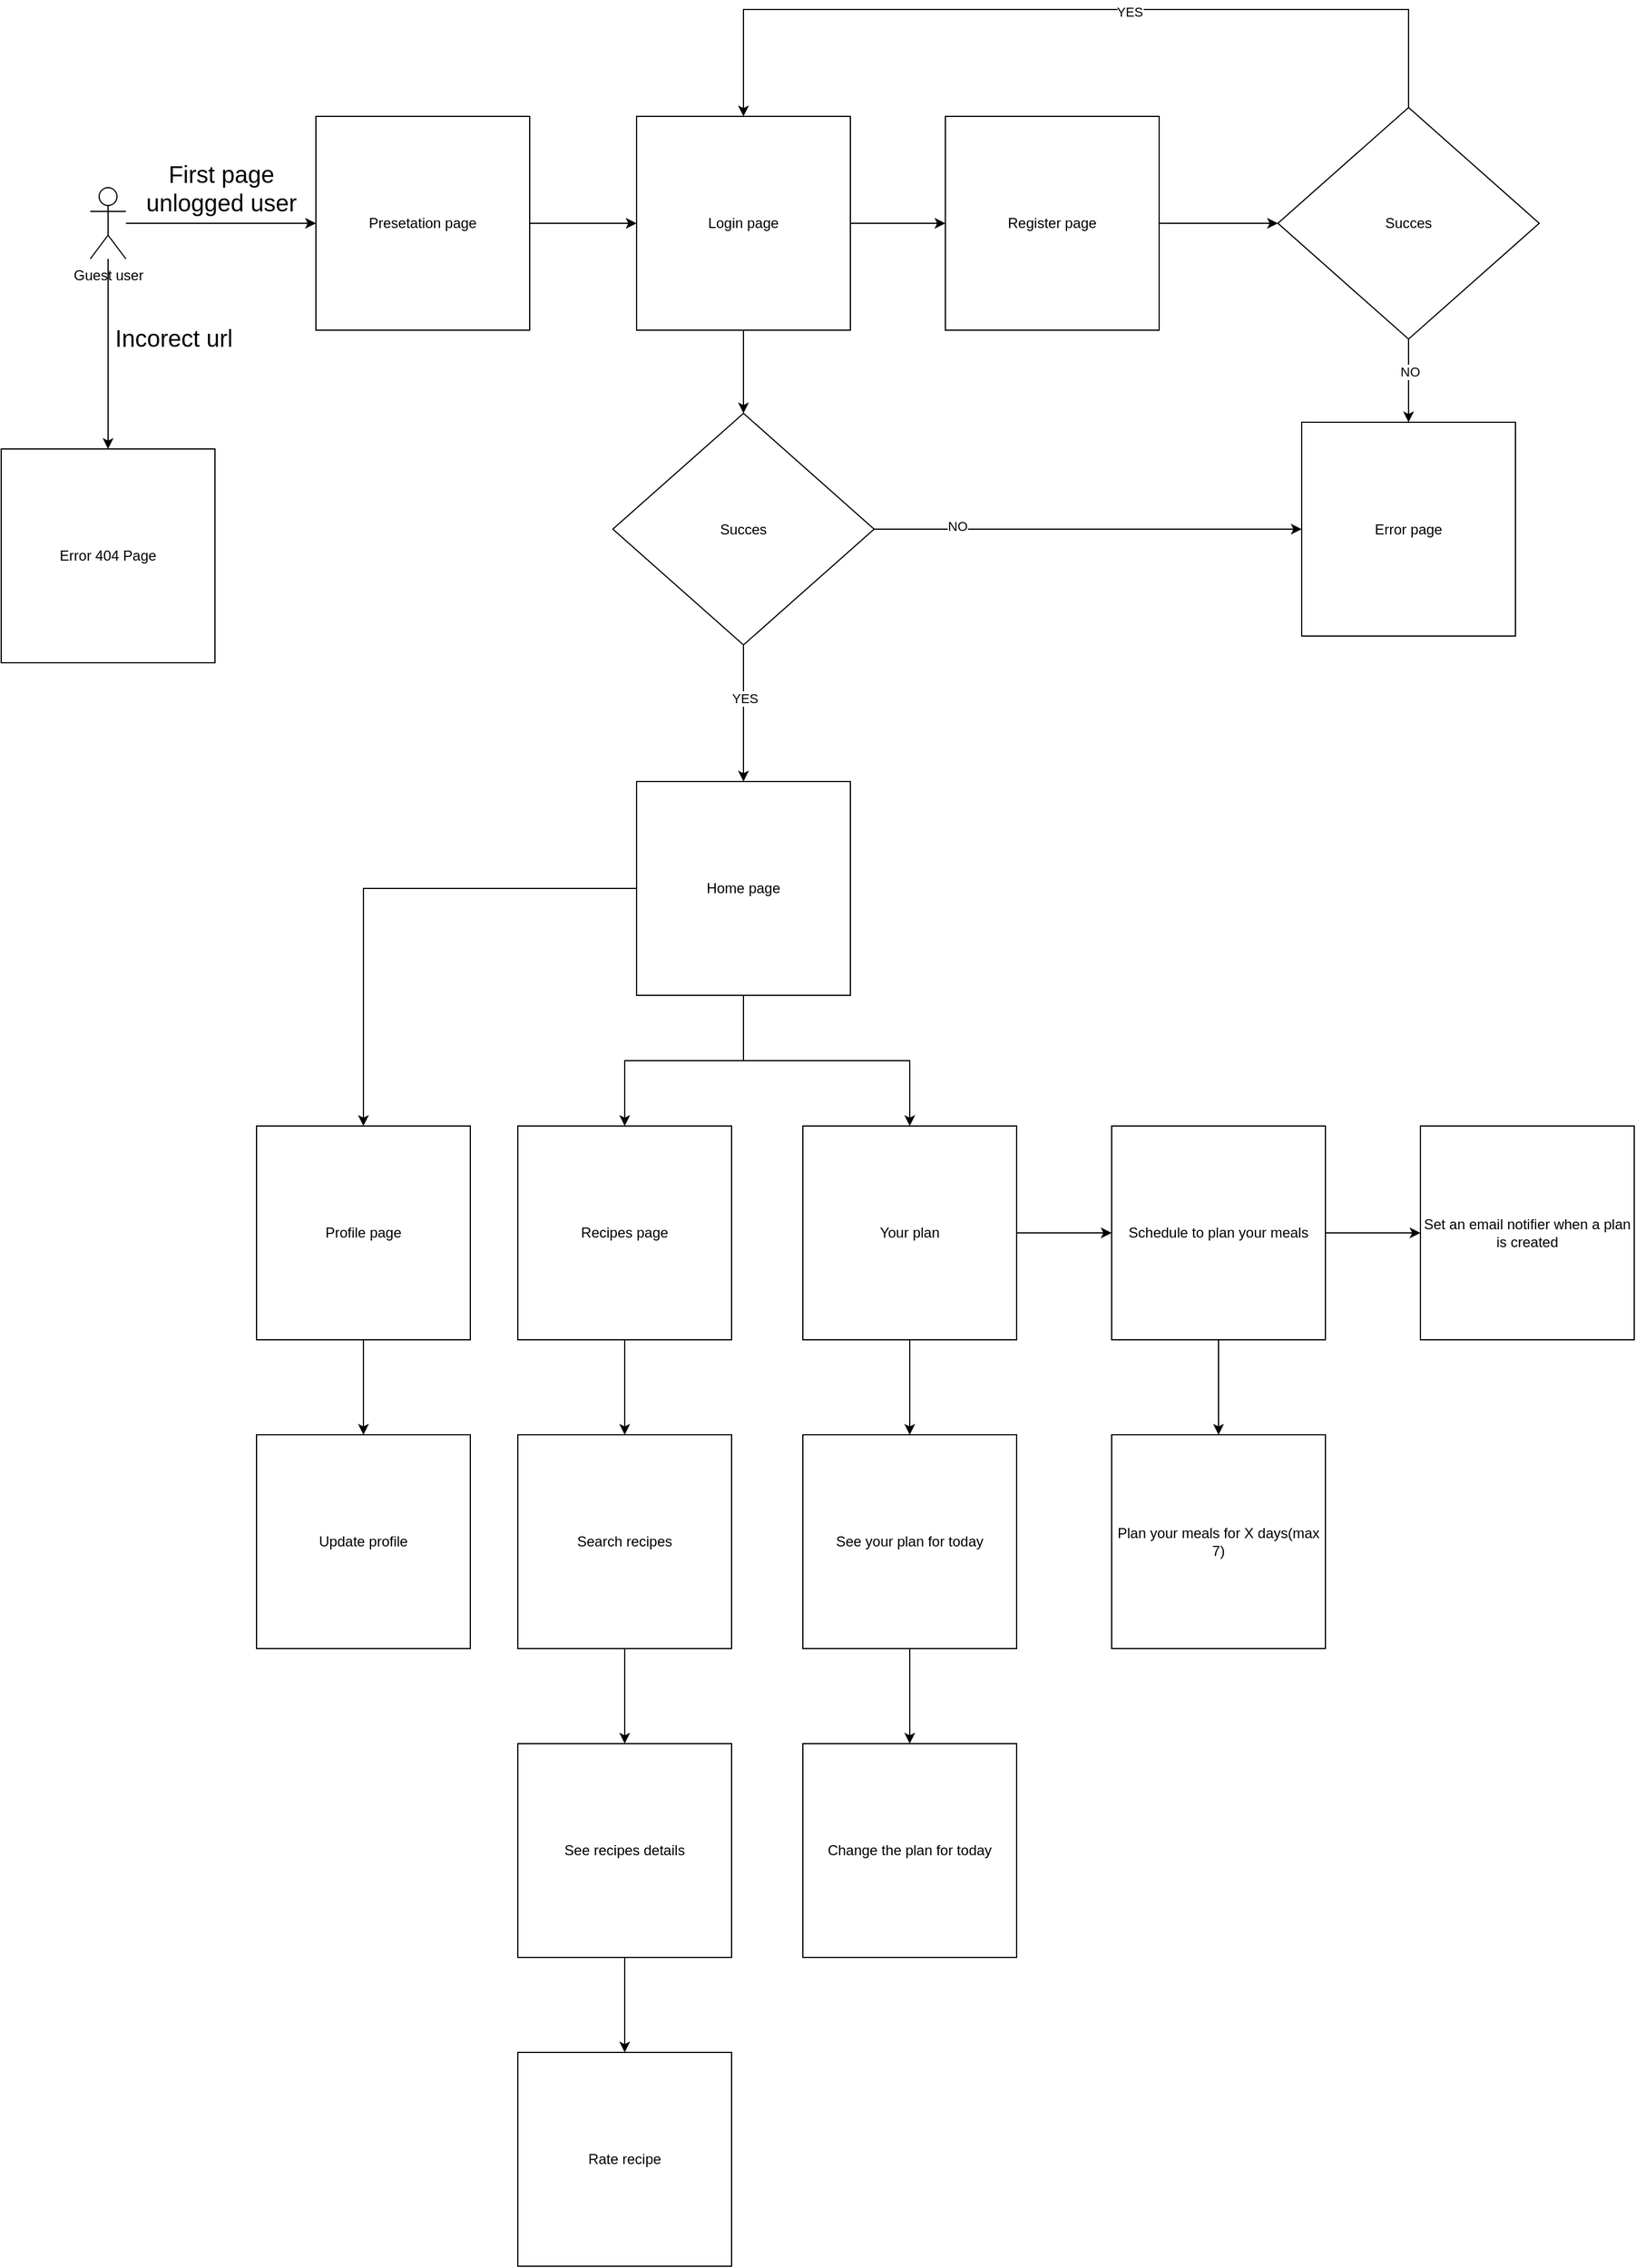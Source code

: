 <mxfile version="13.7.9" type="device" pages="6"><diagram id="tT_WAloRaedqgHwThOUG" name="frontend-ui-flow"><mxGraphModel dx="2272" dy="879" grid="1" gridSize="10" guides="1" tooltips="1" connect="1" arrows="1" fold="1" page="1" pageScale="1" pageWidth="850" pageHeight="1100" math="0" shadow="0"><root><mxCell id="0"/><mxCell id="1" parent="0"/><mxCell id="jIABL9NwMC9Y9jTkurdB-8" value="" style="edgeStyle=orthogonalEdgeStyle;rounded=0;orthogonalLoop=1;jettySize=auto;html=1;exitX=1;exitY=0.5;exitDx=0;exitDy=0;" parent="1" source="jIABL9NwMC9Y9jTkurdB-1" target="jIABL9NwMC9Y9jTkurdB-7" edge="1"><mxGeometry relative="1" as="geometry"/></mxCell><mxCell id="jIABL9NwMC9Y9jTkurdB-1" value="Presetation page" style="whiteSpace=wrap;html=1;aspect=fixed;" parent="1" vertex="1"><mxGeometry x="120" y="350" width="180" height="180" as="geometry"/></mxCell><mxCell id="jIABL9NwMC9Y9jTkurdB-6" style="edgeStyle=orthogonalEdgeStyle;rounded=0;orthogonalLoop=1;jettySize=auto;html=1;" parent="1" source="jIABL9NwMC9Y9jTkurdB-3" target="jIABL9NwMC9Y9jTkurdB-1" edge="1"><mxGeometry relative="1" as="geometry"/></mxCell><mxCell id="eWHd19Wgt488wwk4grGs-4" value="&lt;font style=&quot;font-size: 20px&quot;&gt;First page&lt;br&gt;unlogged user&lt;/font&gt;" style="edgeLabel;html=1;align=center;verticalAlign=middle;resizable=0;points=[];" parent="jIABL9NwMC9Y9jTkurdB-6" vertex="1" connectable="0"><mxGeometry x="0.275" y="1" relative="1" as="geometry"><mxPoint x="-22" y="-29" as="offset"/></mxGeometry></mxCell><mxCell id="eWHd19Wgt488wwk4grGs-1" style="edgeStyle=orthogonalEdgeStyle;rounded=0;orthogonalLoop=1;jettySize=auto;html=1;" parent="1" source="jIABL9NwMC9Y9jTkurdB-3" target="eWHd19Wgt488wwk4grGs-3" edge="1"><mxGeometry relative="1" as="geometry"><mxPoint x="-55" y="730" as="targetPoint"/></mxGeometry></mxCell><mxCell id="eWHd19Wgt488wwk4grGs-2" value="&lt;font style=&quot;font-size: 20px&quot;&gt;Incorect url&lt;/font&gt;" style="edgeLabel;html=1;align=center;verticalAlign=middle;resizable=0;points=[];" parent="eWHd19Wgt488wwk4grGs-1" vertex="1" connectable="0"><mxGeometry x="0.077" y="4" relative="1" as="geometry"><mxPoint x="51" y="-20" as="offset"/></mxGeometry></mxCell><mxCell id="jIABL9NwMC9Y9jTkurdB-3" value="Guest user" style="shape=umlActor;verticalLabelPosition=bottom;verticalAlign=top;html=1;outlineConnect=0;" parent="1" vertex="1"><mxGeometry x="-70" y="410" width="30" height="60" as="geometry"/></mxCell><mxCell id="jIABL9NwMC9Y9jTkurdB-12" value="" style="edgeStyle=orthogonalEdgeStyle;rounded=0;orthogonalLoop=1;jettySize=auto;html=1;" parent="1" source="jIABL9NwMC9Y9jTkurdB-7" target="jIABL9NwMC9Y9jTkurdB-11" edge="1"><mxGeometry relative="1" as="geometry"/></mxCell><mxCell id="jIABL9NwMC9Y9jTkurdB-25" style="edgeStyle=orthogonalEdgeStyle;rounded=0;orthogonalLoop=1;jettySize=auto;html=1;entryX=0.5;entryY=0;entryDx=0;entryDy=0;" parent="1" source="jIABL9NwMC9Y9jTkurdB-7" target="jIABL9NwMC9Y9jTkurdB-24" edge="1"><mxGeometry relative="1" as="geometry"/></mxCell><mxCell id="jIABL9NwMC9Y9jTkurdB-7" value="Login page" style="whiteSpace=wrap;html=1;aspect=fixed;" parent="1" vertex="1"><mxGeometry x="390" y="350" width="180" height="180" as="geometry"/></mxCell><mxCell id="jIABL9NwMC9Y9jTkurdB-14" style="edgeStyle=orthogonalEdgeStyle;rounded=0;orthogonalLoop=1;jettySize=auto;html=1;" parent="1" source="jIABL9NwMC9Y9jTkurdB-11" target="jIABL9NwMC9Y9jTkurdB-15" edge="1"><mxGeometry relative="1" as="geometry"><mxPoint x="900" y="440" as="targetPoint"/></mxGeometry></mxCell><mxCell id="jIABL9NwMC9Y9jTkurdB-11" value="Register page" style="whiteSpace=wrap;html=1;aspect=fixed;" parent="1" vertex="1"><mxGeometry x="650" y="350" width="180" height="180" as="geometry"/></mxCell><mxCell id="jIABL9NwMC9Y9jTkurdB-17" style="edgeStyle=orthogonalEdgeStyle;rounded=0;orthogonalLoop=1;jettySize=auto;html=1;entryX=0.5;entryY=0;entryDx=0;entryDy=0;exitX=0.5;exitY=0;exitDx=0;exitDy=0;" parent="1" source="jIABL9NwMC9Y9jTkurdB-15" target="jIABL9NwMC9Y9jTkurdB-7" edge="1"><mxGeometry relative="1" as="geometry"><mxPoint x="1040" y="220" as="targetPoint"/><Array as="points"><mxPoint x="1040" y="260"/><mxPoint x="480" y="260"/></Array></mxGeometry></mxCell><mxCell id="jIABL9NwMC9Y9jTkurdB-18" value="YES" style="edgeLabel;html=1;align=center;verticalAlign=middle;resizable=0;points=[];" parent="jIABL9NwMC9Y9jTkurdB-17" vertex="1" connectable="0"><mxGeometry x="-0.132" y="2" relative="1" as="geometry"><mxPoint as="offset"/></mxGeometry></mxCell><mxCell id="jIABL9NwMC9Y9jTkurdB-21" style="edgeStyle=orthogonalEdgeStyle;rounded=0;orthogonalLoop=1;jettySize=auto;html=1;entryX=0.5;entryY=0;entryDx=0;entryDy=0;" parent="1" source="jIABL9NwMC9Y9jTkurdB-15" target="jIABL9NwMC9Y9jTkurdB-23" edge="1"><mxGeometry relative="1" as="geometry"><mxPoint x="1040" y="660" as="targetPoint"/></mxGeometry></mxCell><mxCell id="jIABL9NwMC9Y9jTkurdB-22" value="NO" style="edgeLabel;html=1;align=center;verticalAlign=middle;resizable=0;points=[];" parent="jIABL9NwMC9Y9jTkurdB-21" vertex="1" connectable="0"><mxGeometry x="-0.222" y="1" relative="1" as="geometry"><mxPoint as="offset"/></mxGeometry></mxCell><mxCell id="jIABL9NwMC9Y9jTkurdB-15" value="Succes" style="rhombus;whiteSpace=wrap;html=1;" parent="1" vertex="1"><mxGeometry x="930" y="342.5" width="220" height="195" as="geometry"/></mxCell><mxCell id="jIABL9NwMC9Y9jTkurdB-23" value="Error page" style="whiteSpace=wrap;html=1;aspect=fixed;" parent="1" vertex="1"><mxGeometry x="950" y="607.5" width="180" height="180" as="geometry"/></mxCell><mxCell id="jIABL9NwMC9Y9jTkurdB-26" style="edgeStyle=orthogonalEdgeStyle;rounded=0;sketch=0;orthogonalLoop=1;jettySize=auto;html=1;entryX=0;entryY=0.5;entryDx=0;entryDy=0;" parent="1" source="jIABL9NwMC9Y9jTkurdB-24" target="jIABL9NwMC9Y9jTkurdB-23" edge="1"><mxGeometry relative="1" as="geometry"/></mxCell><mxCell id="jIABL9NwMC9Y9jTkurdB-27" value="NO" style="edgeLabel;html=1;align=center;verticalAlign=middle;resizable=0;points=[];" parent="jIABL9NwMC9Y9jTkurdB-26" vertex="1" connectable="0"><mxGeometry x="-0.612" y="3" relative="1" as="geometry"><mxPoint as="offset"/></mxGeometry></mxCell><mxCell id="jIABL9NwMC9Y9jTkurdB-28" style="edgeStyle=orthogonalEdgeStyle;curved=0;rounded=1;sketch=0;orthogonalLoop=1;jettySize=auto;html=1;entryX=0.5;entryY=0;entryDx=0;entryDy=0;" parent="1" source="jIABL9NwMC9Y9jTkurdB-24" target="jIABL9NwMC9Y9jTkurdB-30" edge="1"><mxGeometry relative="1" as="geometry"><mxPoint x="480" y="890" as="targetPoint"/></mxGeometry></mxCell><mxCell id="jIABL9NwMC9Y9jTkurdB-29" value="YES" style="edgeLabel;html=1;align=center;verticalAlign=middle;resizable=0;points=[];" parent="jIABL9NwMC9Y9jTkurdB-28" vertex="1" connectable="0"><mxGeometry x="-0.225" y="1" relative="1" as="geometry"><mxPoint as="offset"/></mxGeometry></mxCell><mxCell id="jIABL9NwMC9Y9jTkurdB-24" value="Succes" style="rhombus;whiteSpace=wrap;html=1;" parent="1" vertex="1"><mxGeometry x="370" y="600" width="220" height="195" as="geometry"/></mxCell><mxCell id="jIABL9NwMC9Y9jTkurdB-33" value="" style="edgeStyle=orthogonalEdgeStyle;rounded=0;sketch=0;orthogonalLoop=1;jettySize=auto;html=1;" parent="1" source="jIABL9NwMC9Y9jTkurdB-30" target="jIABL9NwMC9Y9jTkurdB-32" edge="1"><mxGeometry relative="1" as="geometry"/></mxCell><mxCell id="jIABL9NwMC9Y9jTkurdB-35" value="" style="edgeStyle=orthogonalEdgeStyle;rounded=0;sketch=0;orthogonalLoop=1;jettySize=auto;html=1;" parent="1" source="jIABL9NwMC9Y9jTkurdB-30" target="jIABL9NwMC9Y9jTkurdB-34" edge="1"><mxGeometry relative="1" as="geometry"/></mxCell><mxCell id="jIABL9NwMC9Y9jTkurdB-37" value="" style="edgeStyle=orthogonalEdgeStyle;rounded=0;sketch=0;orthogonalLoop=1;jettySize=auto;html=1;" parent="1" source="jIABL9NwMC9Y9jTkurdB-30" target="jIABL9NwMC9Y9jTkurdB-36" edge="1"><mxGeometry relative="1" as="geometry"/></mxCell><mxCell id="jIABL9NwMC9Y9jTkurdB-30" value="Home page" style="whiteSpace=wrap;html=1;aspect=fixed;" parent="1" vertex="1"><mxGeometry x="390" y="910" width="180" height="180" as="geometry"/></mxCell><mxCell id="sA1bnuj8D0tTSTBUDdP6-2" value="" style="edgeStyle=orthogonalEdgeStyle;rounded=0;orthogonalLoop=1;jettySize=auto;html=1;" parent="1" source="jIABL9NwMC9Y9jTkurdB-32" target="sA1bnuj8D0tTSTBUDdP6-1" edge="1"><mxGeometry relative="1" as="geometry"/></mxCell><mxCell id="jIABL9NwMC9Y9jTkurdB-32" value="Profile page" style="whiteSpace=wrap;html=1;aspect=fixed;" parent="1" vertex="1"><mxGeometry x="70" y="1200" width="180" height="180" as="geometry"/></mxCell><mxCell id="sA1bnuj8D0tTSTBUDdP6-4" value="" style="edgeStyle=orthogonalEdgeStyle;rounded=0;orthogonalLoop=1;jettySize=auto;html=1;" parent="1" source="jIABL9NwMC9Y9jTkurdB-34" target="sA1bnuj8D0tTSTBUDdP6-3" edge="1"><mxGeometry relative="1" as="geometry"/></mxCell><mxCell id="jIABL9NwMC9Y9jTkurdB-34" value="Recipes page" style="whiteSpace=wrap;html=1;aspect=fixed;" parent="1" vertex="1"><mxGeometry x="290" y="1200" width="180" height="180" as="geometry"/></mxCell><mxCell id="sA1bnuj8D0tTSTBUDdP6-15" value="" style="edgeStyle=orthogonalEdgeStyle;rounded=0;orthogonalLoop=1;jettySize=auto;html=1;" parent="1" source="jIABL9NwMC9Y9jTkurdB-36" target="sA1bnuj8D0tTSTBUDdP6-14" edge="1"><mxGeometry relative="1" as="geometry"/></mxCell><mxCell id="sA1bnuj8D0tTSTBUDdP6-19" value="" style="edgeStyle=orthogonalEdgeStyle;rounded=0;orthogonalLoop=1;jettySize=auto;html=1;" parent="1" source="jIABL9NwMC9Y9jTkurdB-36" target="sA1bnuj8D0tTSTBUDdP6-18" edge="1"><mxGeometry relative="1" as="geometry"/></mxCell><mxCell id="jIABL9NwMC9Y9jTkurdB-36" value="Your plan" style="whiteSpace=wrap;html=1;aspect=fixed;" parent="1" vertex="1"><mxGeometry x="530" y="1200" width="180" height="180" as="geometry"/></mxCell><mxCell id="sA1bnuj8D0tTSTBUDdP6-1" value="Update profile" style="whiteSpace=wrap;html=1;aspect=fixed;" parent="1" vertex="1"><mxGeometry x="70" y="1460" width="180" height="180" as="geometry"/></mxCell><mxCell id="sA1bnuj8D0tTSTBUDdP6-9" value="" style="edgeStyle=orthogonalEdgeStyle;rounded=0;orthogonalLoop=1;jettySize=auto;html=1;" parent="1" source="sA1bnuj8D0tTSTBUDdP6-3" target="sA1bnuj8D0tTSTBUDdP6-8" edge="1"><mxGeometry relative="1" as="geometry"/></mxCell><mxCell id="sA1bnuj8D0tTSTBUDdP6-3" value="Search recipes" style="whiteSpace=wrap;html=1;aspect=fixed;" parent="1" vertex="1"><mxGeometry x="290" y="1460" width="180" height="180" as="geometry"/></mxCell><mxCell id="sA1bnuj8D0tTSTBUDdP6-13" value="" style="edgeStyle=orthogonalEdgeStyle;rounded=0;orthogonalLoop=1;jettySize=auto;html=1;" parent="1" source="sA1bnuj8D0tTSTBUDdP6-8" target="sA1bnuj8D0tTSTBUDdP6-12" edge="1"><mxGeometry relative="1" as="geometry"/></mxCell><mxCell id="sA1bnuj8D0tTSTBUDdP6-8" value="See recipes details" style="whiteSpace=wrap;html=1;aspect=fixed;" parent="1" vertex="1"><mxGeometry x="290" y="1720" width="180" height="180" as="geometry"/></mxCell><mxCell id="sA1bnuj8D0tTSTBUDdP6-12" value="Rate recipe" style="whiteSpace=wrap;html=1;aspect=fixed;" parent="1" vertex="1"><mxGeometry x="290" y="1980" width="180" height="180" as="geometry"/></mxCell><mxCell id="sA1bnuj8D0tTSTBUDdP6-17" value="" style="edgeStyle=orthogonalEdgeStyle;rounded=0;orthogonalLoop=1;jettySize=auto;html=1;" parent="1" source="sA1bnuj8D0tTSTBUDdP6-14" target="sA1bnuj8D0tTSTBUDdP6-16" edge="1"><mxGeometry relative="1" as="geometry"/></mxCell><mxCell id="sA1bnuj8D0tTSTBUDdP6-14" value="See your plan for today" style="whiteSpace=wrap;html=1;aspect=fixed;" parent="1" vertex="1"><mxGeometry x="530" y="1460" width="180" height="180" as="geometry"/></mxCell><mxCell id="sA1bnuj8D0tTSTBUDdP6-16" value="Change the plan for today" style="whiteSpace=wrap;html=1;aspect=fixed;" parent="1" vertex="1"><mxGeometry x="530" y="1720" width="180" height="180" as="geometry"/></mxCell><mxCell id="sA1bnuj8D0tTSTBUDdP6-21" value="" style="edgeStyle=orthogonalEdgeStyle;rounded=0;orthogonalLoop=1;jettySize=auto;html=1;" parent="1" source="sA1bnuj8D0tTSTBUDdP6-18" target="sA1bnuj8D0tTSTBUDdP6-20" edge="1"><mxGeometry relative="1" as="geometry"/></mxCell><mxCell id="sA1bnuj8D0tTSTBUDdP6-23" value="" style="edgeStyle=orthogonalEdgeStyle;rounded=0;orthogonalLoop=1;jettySize=auto;html=1;" parent="1" source="sA1bnuj8D0tTSTBUDdP6-18" target="sA1bnuj8D0tTSTBUDdP6-22" edge="1"><mxGeometry relative="1" as="geometry"/></mxCell><mxCell id="sA1bnuj8D0tTSTBUDdP6-18" value="Schedule to plan your meals" style="whiteSpace=wrap;html=1;aspect=fixed;" parent="1" vertex="1"><mxGeometry x="790" y="1200" width="180" height="180" as="geometry"/></mxCell><mxCell id="sA1bnuj8D0tTSTBUDdP6-20" value="Set an email notifier when a plan is created" style="whiteSpace=wrap;html=1;aspect=fixed;" parent="1" vertex="1"><mxGeometry x="1050" y="1200" width="180" height="180" as="geometry"/></mxCell><mxCell id="sA1bnuj8D0tTSTBUDdP6-22" value="Plan your meals for X days(max 7)" style="whiteSpace=wrap;html=1;aspect=fixed;" parent="1" vertex="1"><mxGeometry x="790" y="1460" width="180" height="180" as="geometry"/></mxCell><mxCell id="eWHd19Wgt488wwk4grGs-3" value="Error 404 Page" style="whiteSpace=wrap;html=1;aspect=fixed;" parent="1" vertex="1"><mxGeometry x="-145" y="630" width="180" height="180" as="geometry"/></mxCell></root></mxGraphModel></diagram><diagram id="0cgk7CeALt7BQeRItPhw" name="system-domain-bound-contexts"><mxGraphModel dx="1422" dy="1979" grid="1" gridSize="10" guides="1" tooltips="1" connect="1" arrows="1" fold="1" page="1" pageScale="1" pageWidth="850" pageHeight="1100" math="0" shadow="0"><root><mxCell id="lPh9UVDcS_U6kDZBNcLf-0"/><mxCell id="lPh9UVDcS_U6kDZBNcLf-1" parent="lPh9UVDcS_U6kDZBNcLf-0"/><mxCell id="lPh9UVDcS_U6kDZBNcLf-9" style="edgeStyle=orthogonalEdgeStyle;rounded=0;orthogonalLoop=1;jettySize=auto;html=1;" parent="lPh9UVDcS_U6kDZBNcLf-1" source="lPh9UVDcS_U6kDZBNcLf-3" target="lPh9UVDcS_U6kDZBNcLf-6" edge="1"><mxGeometry relative="1" as="geometry"/></mxCell><mxCell id="lPh9UVDcS_U6kDZBNcLf-3" value="&lt;font style=&quot;font-size: 27px&quot;&gt;User Authenticity system&lt;/font&gt;" style="rounded=1;whiteSpace=wrap;html=1;dashed=1;rotation=0;fillColor=none;" parent="lPh9UVDcS_U6kDZBNcLf-1" vertex="1"><mxGeometry x="720" y="700" width="350" height="630" as="geometry"/></mxCell><mxCell id="lPh9UVDcS_U6kDZBNcLf-11" style="edgeStyle=orthogonalEdgeStyle;rounded=0;orthogonalLoop=1;jettySize=auto;html=1;entryX=0;entryY=0.5;entryDx=0;entryDy=0;" parent="lPh9UVDcS_U6kDZBNcLf-1" source="lPh9UVDcS_U6kDZBNcLf-4" target="lPh9UVDcS_U6kDZBNcLf-3" edge="1"><mxGeometry relative="1" as="geometry"/></mxCell><mxCell id="lPh9UVDcS_U6kDZBNcLf-4" value="&lt;font style=&quot;font-size: 27px&quot;&gt;Notification system&lt;/font&gt;" style="rounded=1;whiteSpace=wrap;html=1;dashed=1;rotation=0;fillColor=none;" parent="lPh9UVDcS_U6kDZBNcLf-1" vertex="1"><mxGeometry x="150" y="700" width="350" height="630" as="geometry"/></mxCell><mxCell id="lPh9UVDcS_U6kDZBNcLf-7" style="edgeStyle=orthogonalEdgeStyle;rounded=0;orthogonalLoop=1;jettySize=auto;html=1;entryX=0.005;entryY=0.628;entryDx=0;entryDy=0;entryPerimeter=0;" parent="lPh9UVDcS_U6kDZBNcLf-1" source="lPh9UVDcS_U6kDZBNcLf-5" target="lPh9UVDcS_U6kDZBNcLf-6" edge="1"><mxGeometry relative="1" as="geometry"><Array as="points"><mxPoint x="1200" y="346"/></Array></mxGeometry></mxCell><mxCell id="lPh9UVDcS_U6kDZBNcLf-5" value="&lt;font style=&quot;font-size: 27px&quot;&gt;Nutritional system&lt;/font&gt;" style="rounded=1;whiteSpace=wrap;html=1;dashed=1;rotation=0;fillColor=none;" parent="lPh9UVDcS_U6kDZBNcLf-1" vertex="1"><mxGeometry x="730" y="-50" width="350" height="630" as="geometry"/></mxCell><mxCell id="lPh9UVDcS_U6kDZBNcLf-10" style="edgeStyle=orthogonalEdgeStyle;rounded=0;orthogonalLoop=1;jettySize=auto;html=1;" parent="lPh9UVDcS_U6kDZBNcLf-1" source="lPh9UVDcS_U6kDZBNcLf-6" target="lPh9UVDcS_U6kDZBNcLf-5" edge="1"><mxGeometry relative="1" as="geometry"/></mxCell><mxCell id="lPh9UVDcS_U6kDZBNcLf-6" value="&lt;font style=&quot;font-size: 27px&quot;&gt;Planning system&lt;/font&gt;" style="rounded=1;whiteSpace=wrap;html=1;dashed=1;rotation=0;fillColor=none;" parent="lPh9UVDcS_U6kDZBNcLf-1" vertex="1"><mxGeometry x="1200" y="-50" width="350" height="630" as="geometry"/></mxCell><mxCell id="-dtSBUjfgQpU2YeN0-JT-3" style="rounded=0;orthogonalLoop=1;jettySize=auto;html=1;endArrow=open;endFill=0;dashed=1;" parent="lPh9UVDcS_U6kDZBNcLf-1" source="-dtSBUjfgQpU2YeN0-JT-0" target="lPh9UVDcS_U6kDZBNcLf-5" edge="1"><mxGeometry relative="1" as="geometry"/></mxCell><mxCell id="-dtSBUjfgQpU2YeN0-JT-0" value="&lt;font style=&quot;font-size: 15px&quot;&gt;This domain should describe all about nutrition part of the system, including recipes types of dishes, nutrients, etc.&lt;/font&gt;" style="shape=note;size=15;align=left;spacingLeft=10;html=1;whiteSpace=wrap;fillColor=none;" parent="lPh9UVDcS_U6kDZBNcLf-1" vertex="1"><mxGeometry x="840" y="-290" width="280" height="110" as="geometry"/></mxCell><mxCell id="-dtSBUjfgQpU2YeN0-JT-5" style="edgeStyle=none;rounded=0;orthogonalLoop=1;jettySize=auto;html=1;dashed=1;endArrow=open;endFill=0;" parent="lPh9UVDcS_U6kDZBNcLf-1" source="-dtSBUjfgQpU2YeN0-JT-4" target="lPh9UVDcS_U6kDZBNcLf-3" edge="1"><mxGeometry relative="1" as="geometry"/></mxCell><mxCell id="-dtSBUjfgQpU2YeN0-JT-4" value="&lt;font style=&quot;font-size: 15px&quot;&gt;This domain should provide authenticity and authorization to users that are logging into the app. This part manages users data.&lt;br&gt;&lt;/font&gt;" style="shape=note;size=15;align=left;spacingLeft=10;html=1;whiteSpace=wrap;fillColor=none;" parent="lPh9UVDcS_U6kDZBNcLf-1" vertex="1"><mxGeometry x="755" y="1460" width="280" height="110" as="geometry"/></mxCell><mxCell id="-dtSBUjfgQpU2YeN0-JT-7" style="edgeStyle=none;rounded=0;orthogonalLoop=1;jettySize=auto;html=1;dashed=1;endArrow=open;endFill=0;" parent="lPh9UVDcS_U6kDZBNcLf-1" source="-dtSBUjfgQpU2YeN0-JT-6" target="lPh9UVDcS_U6kDZBNcLf-4" edge="1"><mxGeometry relative="1" as="geometry"/></mxCell><mxCell id="-dtSBUjfgQpU2YeN0-JT-6" value="&lt;font style=&quot;font-size: 15px&quot;&gt;This part of domain is being used for communicating events that users should know about. (ex: sms/email/etc)&lt;br&gt;There is no state to be known about sending those notifications, they come and are executed. This feature can be implemented using serverless.&lt;br&gt;&lt;/font&gt;" style="shape=note;size=15;align=left;spacingLeft=10;html=1;whiteSpace=wrap;fillColor=none;" parent="lPh9UVDcS_U6kDZBNcLf-1" vertex="1"><mxGeometry x="185" y="1440" width="285" height="160" as="geometry"/></mxCell><mxCell id="-dtSBUjfgQpU2YeN0-JT-9" style="edgeStyle=none;rounded=0;orthogonalLoop=1;jettySize=auto;html=1;dashed=1;endArrow=open;endFill=0;" parent="lPh9UVDcS_U6kDZBNcLf-1" source="-dtSBUjfgQpU2YeN0-JT-8" target="lPh9UVDcS_U6kDZBNcLf-6" edge="1"><mxGeometry relative="1" as="geometry"/></mxCell><mxCell id="-dtSBUjfgQpU2YeN0-JT-8" value="&lt;font style=&quot;font-size: 15px&quot;&gt;This domain of the system creates a list of recipes for the user based on the information of the user. It generates daily an&amp;nbsp; meal plan(may be used to generate a meal plan for the whole week-&amp;gt; tbd)&lt;/font&gt;" style="shape=note;size=15;align=left;spacingLeft=10;html=1;whiteSpace=wrap;fillColor=none;" parent="lPh9UVDcS_U6kDZBNcLf-1" vertex="1"><mxGeometry x="1340" y="-320" width="280" height="150" as="geometry"/></mxCell></root></mxGraphModel></diagram><diagram id="Q8vU3g-WVLjATUOc-A7P" name="service-diagram"><mxGraphModel dx="2272" dy="1979" grid="1" gridSize="10" guides="1" tooltips="1" connect="1" arrows="1" fold="1" page="1" pageScale="1" pageWidth="850" pageHeight="1100" math="0" shadow="0"><root><mxCell id="8r9iKw1EIxe2KdmkHRSo-0"/><mxCell id="8r9iKw1EIxe2KdmkHRSo-1" parent="8r9iKw1EIxe2KdmkHRSo-0"/><mxCell id="GLT5iEUW1sRMRuPSdm48-2" value="" style="ellipse;whiteSpace=wrap;html=1;fillColor=none;" parent="8r9iKw1EIxe2KdmkHRSo-1" vertex="1"><mxGeometry x="-102.5" y="90" width="1025" height="630" as="geometry"/></mxCell><mxCell id="GLT5iEUW1sRMRuPSdm48-7" style="edgeStyle=orthogonalEdgeStyle;rounded=0;orthogonalLoop=1;jettySize=auto;html=1;entryX=0.301;entryY=0.039;entryDx=0;entryDy=0;entryPerimeter=0;endArrow=open;endFill=0;" parent="8r9iKw1EIxe2KdmkHRSo-1" source="8r9iKw1EIxe2KdmkHRSo-12" target="GLT5iEUW1sRMRuPSdm48-0" edge="1"><mxGeometry relative="1" as="geometry"><Array as="points"><mxPoint x="370" y="30"/><mxPoint x="370" y="30"/></Array></mxGeometry></mxCell><mxCell id="GLT5iEUW1sRMRuPSdm48-15" style="edgeStyle=orthogonalEdgeStyle;rounded=0;orthogonalLoop=1;jettySize=auto;html=1;endArrow=open;endFill=0;exitX=0.25;exitY=0.056;exitDx=0;exitDy=0;exitPerimeter=0;" parent="8r9iKw1EIxe2KdmkHRSo-1" source="8r9iKw1EIxe2KdmkHRSo-12" target="8r9iKw1EIxe2KdmkHRSo-19" edge="1"><mxGeometry relative="1" as="geometry"><Array as="points"><mxPoint x="360" y="-270"/><mxPoint x="360" y="-270"/></Array></mxGeometry></mxCell><mxCell id="8r9iKw1EIxe2KdmkHRSo-12" value="Frontend Service" style="strokeWidth=2;html=1;shape=mxgraph.flowchart.start_2;whiteSpace=wrap;" parent="8r9iKw1EIxe2KdmkHRSo-1" vertex="1"><mxGeometry x="310" y="-190" width="200" height="180" as="geometry"/></mxCell><mxCell id="GLT5iEUW1sRMRuPSdm48-10" style="edgeStyle=orthogonalEdgeStyle;rounded=0;orthogonalLoop=1;jettySize=auto;html=1;endArrow=open;endFill=0;" parent="8r9iKw1EIxe2KdmkHRSo-1" source="8r9iKw1EIxe2KdmkHRSo-3" target="GLT5iEUW1sRMRuPSdm48-0" edge="1"><mxGeometry relative="1" as="geometry"><Array as="points"><mxPoint x="544" y="365"/><mxPoint x="460" y="365"/></Array></mxGeometry></mxCell><mxCell id="8r9iKw1EIxe2KdmkHRSo-3" value="Nutrition Service" style="strokeWidth=2;html=1;shape=mxgraph.flowchart.start_2;whiteSpace=wrap;fillColor=none;" parent="8r9iKw1EIxe2KdmkHRSo-1" vertex="1"><mxGeometry x="443.45" y="395" width="200" height="180" as="geometry"/></mxCell><mxCell id="GLT5iEUW1sRMRuPSdm48-9" style="edgeStyle=orthogonalEdgeStyle;rounded=0;orthogonalLoop=1;jettySize=auto;html=1;endArrow=open;endFill=0;" parent="8r9iKw1EIxe2KdmkHRSo-1" source="8r9iKw1EIxe2KdmkHRSo-4" edge="1"><mxGeometry relative="1" as="geometry"><mxPoint x="310" y="270" as="targetPoint"/><Array as="points"><mxPoint x="60" y="270"/></Array></mxGeometry></mxCell><mxCell id="8r9iKw1EIxe2KdmkHRSo-4" value="User Service" style="strokeWidth=2;html=1;shape=mxgraph.flowchart.start_2;whiteSpace=wrap;fillColor=none;" parent="8r9iKw1EIxe2KdmkHRSo-1" vertex="1"><mxGeometry x="-55" y="395" width="200" height="180" as="geometry"/></mxCell><mxCell id="GLT5iEUW1sRMRuPSdm48-11" style="edgeStyle=orthogonalEdgeStyle;rounded=0;orthogonalLoop=1;jettySize=auto;html=1;entryX=0.145;entryY=0.855;entryDx=0;entryDy=0;entryPerimeter=0;endArrow=open;endFill=0;" parent="8r9iKw1EIxe2KdmkHRSo-1" source="8r9iKw1EIxe2KdmkHRSo-5" target="GLT5iEUW1sRMRuPSdm48-0" edge="1"><mxGeometry relative="1" as="geometry"><Array as="points"><mxPoint x="295" y="350"/><mxPoint x="339" y="350"/></Array></mxGeometry></mxCell><mxCell id="8r9iKw1EIxe2KdmkHRSo-5" value="Plan Service" style="strokeWidth=2;html=1;shape=mxgraph.flowchart.start_2;whiteSpace=wrap;fillColor=none;" parent="8r9iKw1EIxe2KdmkHRSo-1" vertex="1"><mxGeometry x="195" y="395" width="200" height="180" as="geometry"/></mxCell><mxCell id="GLT5iEUW1sRMRuPSdm48-12" style="edgeStyle=orthogonalEdgeStyle;rounded=0;orthogonalLoop=1;jettySize=auto;html=1;entryX=1;entryY=0.5;entryDx=0;entryDy=0;entryPerimeter=0;endArrow=open;endFill=0;" parent="8r9iKw1EIxe2KdmkHRSo-1" source="8r9iKw1EIxe2KdmkHRSo-6" target="GLT5iEUW1sRMRuPSdm48-0" edge="1"><mxGeometry relative="1" as="geometry"><Array as="points"><mxPoint x="775" y="245"/></Array></mxGeometry></mxCell><mxCell id="8r9iKw1EIxe2KdmkHRSo-6" value="Notification Service" style="strokeWidth=2;html=1;shape=mxgraph.flowchart.start_2;whiteSpace=wrap;fillColor=none;" parent="8r9iKw1EIxe2KdmkHRSo-1" vertex="1"><mxGeometry x="675" y="395" width="200" height="180" as="geometry"/></mxCell><mxCell id="GLT5iEUW1sRMRuPSdm48-16" style="edgeStyle=orthogonalEdgeStyle;rounded=0;orthogonalLoop=1;jettySize=auto;html=1;entryX=0.7;entryY=0.048;entryDx=0;entryDy=0;entryPerimeter=0;endArrow=open;endFill=0;" parent="8r9iKw1EIxe2KdmkHRSo-1" source="8r9iKw1EIxe2KdmkHRSo-19" target="8r9iKw1EIxe2KdmkHRSo-12" edge="1"><mxGeometry relative="1" as="geometry"><Array as="points"><mxPoint x="450" y="-270"/><mxPoint x="450" y="-270"/></Array></mxGeometry></mxCell><mxCell id="8r9iKw1EIxe2KdmkHRSo-19" value="" style="pointerEvents=1;shadow=0;dashed=0;html=1;strokeColor=none;fillColor=#434445;aspect=fixed;labelPosition=center;verticalLabelPosition=bottom;verticalAlign=top;align=center;outlineConnect=0;shape=mxgraph.vvd.web_browser;" parent="8r9iKw1EIxe2KdmkHRSo-1" vertex="1"><mxGeometry x="317.67" y="-440" width="183.1" height="130" as="geometry"/></mxCell><mxCell id="8r9iKw1EIxe2KdmkHRSo-23" value="" style="strokeWidth=2;html=1;shape=mxgraph.flowchart.database;whiteSpace=wrap;fillColor=none;" parent="8r9iKw1EIxe2KdmkHRSo-1" vertex="1"><mxGeometry x="25" y="515" width="40" height="40" as="geometry"/></mxCell><mxCell id="8r9iKw1EIxe2KdmkHRSo-24" value="" style="strokeWidth=2;html=1;shape=mxgraph.flowchart.database;whiteSpace=wrap;fillColor=none;" parent="8r9iKw1EIxe2KdmkHRSo-1" vertex="1"><mxGeometry x="275" y="515" width="40" height="40" as="geometry"/></mxCell><mxCell id="8r9iKw1EIxe2KdmkHRSo-25" value="" style="strokeWidth=2;html=1;shape=mxgraph.flowchart.database;whiteSpace=wrap;fillColor=none;" parent="8r9iKw1EIxe2KdmkHRSo-1" vertex="1"><mxGeometry x="523.45" y="515" width="40" height="40" as="geometry"/></mxCell><mxCell id="GLT5iEUW1sRMRuPSdm48-13" style="rounded=0;orthogonalLoop=1;jettySize=auto;html=1;entryX=0.855;entryY=0.145;entryDx=0;entryDy=0;entryPerimeter=0;" parent="8r9iKw1EIxe2KdmkHRSo-1" source="YV_KPCzeJ62kZ1nM5gXp-2" target="GLT5iEUW1sRMRuPSdm48-0" edge="1"><mxGeometry relative="1" as="geometry"/></mxCell><mxCell id="GLT5iEUW1sRMRuPSdm48-14" style="edgeStyle=none;rounded=0;orthogonalLoop=1;jettySize=auto;html=1;entryX=0.961;entryY=0.712;entryDx=0;entryDy=0;entryPerimeter=0;" parent="8r9iKw1EIxe2KdmkHRSo-1" source="YV_KPCzeJ62kZ1nM5gXp-2" target="8r9iKw1EIxe2KdmkHRSo-12" edge="1"><mxGeometry relative="1" as="geometry"/></mxCell><mxCell id="YV_KPCzeJ62kZ1nM5gXp-2" value="Single points of failure" style="shape=note;size=15;align=left;spacingLeft=10;html=1;whiteSpace=wrap;fillColor=#ffffff;" parent="8r9iKw1EIxe2KdmkHRSo-1" vertex="1"><mxGeometry x="640" y="10" width="150" height="40" as="geometry"/></mxCell><mxCell id="YV_KPCzeJ62kZ1nM5gXp-7" style="edgeStyle=none;rounded=0;orthogonalLoop=1;jettySize=auto;html=1;dashed=1;endArrow=open;endFill=0;" parent="8r9iKw1EIxe2KdmkHRSo-1" source="YV_KPCzeJ62kZ1nM5gXp-6" target="8r9iKw1EIxe2KdmkHRSo-19" edge="1"><mxGeometry relative="1" as="geometry"/></mxCell><mxCell id="YV_KPCzeJ62kZ1nM5gXp-6" value="The client browser" style="shape=note;size=15;align=left;spacingLeft=10;html=1;whiteSpace=wrap;fillColor=#ffffff;" parent="8r9iKw1EIxe2KdmkHRSo-1" vertex="1"><mxGeometry x="619.22" y="-395" width="150" height="40" as="geometry"/></mxCell><mxCell id="GLT5iEUW1sRMRuPSdm48-3" style="edgeStyle=orthogonalEdgeStyle;rounded=0;orthogonalLoop=1;jettySize=auto;html=1;endArrow=open;endFill=0;" parent="8r9iKw1EIxe2KdmkHRSo-1" source="GLT5iEUW1sRMRuPSdm48-0" target="8r9iKw1EIxe2KdmkHRSo-4" edge="1"><mxGeometry relative="1" as="geometry"><Array as="points"><mxPoint x="30" y="230"/></Array></mxGeometry></mxCell><mxCell id="GLT5iEUW1sRMRuPSdm48-4" style="edgeStyle=orthogonalEdgeStyle;rounded=0;orthogonalLoop=1;jettySize=auto;html=1;exitX=0.198;exitY=0.912;exitDx=0;exitDy=0;exitPerimeter=0;entryX=0.624;entryY=0.017;entryDx=0;entryDy=0;entryPerimeter=0;endArrow=open;endFill=0;" parent="8r9iKw1EIxe2KdmkHRSo-1" source="GLT5iEUW1sRMRuPSdm48-0" target="8r9iKw1EIxe2KdmkHRSo-5" edge="1"><mxGeometry relative="1" as="geometry"><Array as="points"><mxPoint x="350" y="365"/><mxPoint x="320" y="365"/></Array></mxGeometry></mxCell><mxCell id="GLT5iEUW1sRMRuPSdm48-5" style="edgeStyle=orthogonalEdgeStyle;rounded=0;orthogonalLoop=1;jettySize=auto;html=1;exitX=0.898;exitY=0.81;exitDx=0;exitDy=0;exitPerimeter=0;entryX=0.683;entryY=0.028;entryDx=0;entryDy=0;entryPerimeter=0;endArrow=open;endFill=0;" parent="8r9iKw1EIxe2KdmkHRSo-1" source="GLT5iEUW1sRMRuPSdm48-0" target="8r9iKw1EIxe2KdmkHRSo-3" edge="1"><mxGeometry relative="1" as="geometry"><Array as="points"><mxPoint x="490" y="340"/><mxPoint x="580" y="340"/></Array></mxGeometry></mxCell><mxCell id="GLT5iEUW1sRMRuPSdm48-6" style="edgeStyle=orthogonalEdgeStyle;rounded=0;orthogonalLoop=1;jettySize=auto;html=1;entryX=0.673;entryY=0.033;entryDx=0;entryDy=0;entryPerimeter=0;endArrow=open;endFill=0;" parent="8r9iKw1EIxe2KdmkHRSo-1" source="GLT5iEUW1sRMRuPSdm48-0" target="8r9iKw1EIxe2KdmkHRSo-6" edge="1"><mxGeometry relative="1" as="geometry"><Array as="points"><mxPoint x="810" y="230"/></Array></mxGeometry></mxCell><mxCell id="GLT5iEUW1sRMRuPSdm48-8" style="edgeStyle=orthogonalEdgeStyle;rounded=0;orthogonalLoop=1;jettySize=auto;html=1;endArrow=open;endFill=0;" parent="8r9iKw1EIxe2KdmkHRSo-1" source="GLT5iEUW1sRMRuPSdm48-0" target="8r9iKw1EIxe2KdmkHRSo-12" edge="1"><mxGeometry relative="1" as="geometry"><Array as="points"><mxPoint x="440" y="70"/><mxPoint x="440" y="70"/></Array></mxGeometry></mxCell><mxCell id="GLT5iEUW1sRMRuPSdm48-0" value="Orchestrator Service" style="strokeWidth=2;html=1;shape=mxgraph.flowchart.start_2;whiteSpace=wrap;fillColor=none;" parent="8r9iKw1EIxe2KdmkHRSo-1" vertex="1"><mxGeometry x="310" y="155" width="200" height="180" as="geometry"/></mxCell></root></mxGraphModel></diagram><diagram id="c6b85HgVXR4x5hRqRuXG" name="backend-database-schema"><mxGraphModel dx="2272" dy="1979" grid="1" gridSize="10" guides="1" tooltips="1" connect="1" arrows="1" fold="1" page="1" pageScale="1" pageWidth="850" pageHeight="1100" math="0" shadow="0"><root><mxCell id="lagmfhHpKKl80VpMLa9l-0"/><mxCell id="lagmfhHpKKl80VpMLa9l-1" parent="lagmfhHpKKl80VpMLa9l-0"/><mxCell id="T7Ervzy9_s5Gbwosk6st-25" value="" style="rounded=1;whiteSpace=wrap;html=1;fontSize=15;strokeWidth=2;perimeterSpacing=0;fillColor=none;" parent="lagmfhHpKKl80VpMLa9l-1" vertex="1"><mxGeometry x="-620" y="567.5" width="780" height="810" as="geometry"/></mxCell><mxCell id="0hOi0JBrSimgojkr24_j-17" value="" style="rounded=1;whiteSpace=wrap;html=1;fontSize=15;strokeWidth=2;perimeterSpacing=0;fillColor=none;" parent="lagmfhHpKKl80VpMLa9l-1" vertex="1"><mxGeometry x="-605" y="-100" width="750" height="640" as="geometry"/></mxCell><mxCell id="ZLEUo2XDGrTCHhClaAzR-0" value="" style="rounded=1;whiteSpace=wrap;html=1;fontSize=15;strokeWidth=2;perimeterSpacing=0;fillColor=none;" parent="lagmfhHpKKl80VpMLa9l-1" vertex="1"><mxGeometry x="180" y="-170" width="1310" height="1510" as="geometry"/></mxCell><mxCell id="_PwbdD81amkd-PAZ2ush-0" value="" style="whiteSpace=wrap;html=1;aspect=fixed;" parent="lagmfhHpKKl80VpMLa9l-1" vertex="1"><mxGeometry x="-10" y="-610" width="410" height="410" as="geometry"/></mxCell><mxCell id="_PwbdD81amkd-PAZ2ush-1" value="&lt;font style=&quot;font-size: 20px&quot;&gt;SQLite data types&lt;/font&gt;" style="text;html=1;strokeColor=none;fillColor=none;align=center;verticalAlign=middle;whiteSpace=wrap;rounded=0;" parent="lagmfhHpKKl80VpMLa9l-1" vertex="1"><mxGeometry x="110" y="-590" width="180" height="20" as="geometry"/></mxCell><mxCell id="_PwbdD81amkd-PAZ2ush-2" value="&lt;b&gt;NULL&lt;/b&gt; -&amp;nbsp; the value is a null value" style="text;html=1;strokeColor=none;fillColor=none;align=center;verticalAlign=middle;whiteSpace=wrap;rounded=0;fontSize=15;" parent="lagmfhHpKKl80VpMLa9l-1" vertex="1"><mxGeometry x="30" y="-540" width="340" height="30" as="geometry"/></mxCell><mxCell id="_PwbdD81amkd-PAZ2ush-3" value="&lt;b&gt;INTEGER&lt;/b&gt; - The value is a signed integer, stored in 1, 2, 3, 4, 6 or 8 bytes depending on the magnitude of the value" style="text;html=1;strokeColor=none;fillColor=none;align=center;verticalAlign=middle;whiteSpace=wrap;rounded=0;fontSize=15;" parent="lagmfhHpKKl80VpMLa9l-1" vertex="1"><mxGeometry x="30" y="-480" width="340" height="30" as="geometry"/></mxCell><mxCell id="_PwbdD81amkd-PAZ2ush-4" value="&lt;b&gt;REAL&lt;/b&gt; - The value is a floating point value, stored as&lt;br&gt;  an 8-byte IEEE floating point number" style="text;html=1;strokeColor=none;fillColor=none;align=center;verticalAlign=middle;whiteSpace=wrap;rounded=0;fontSize=15;" parent="lagmfhHpKKl80VpMLa9l-1" vertex="1"><mxGeometry x="25" y="-420" width="340" height="30" as="geometry"/></mxCell><mxCell id="_PwbdD81amkd-PAZ2ush-5" value="&lt;b&gt;TEXT&lt;/b&gt; - The value is a text string, stored using the&lt;br&gt;  database encoding (UTF-8, UTF-16BE or UTF-16LE)." style="text;html=1;strokeColor=none;fillColor=none;align=center;verticalAlign=middle;whiteSpace=wrap;rounded=0;fontSize=15;" parent="lagmfhHpKKl80VpMLa9l-1" vertex="1"><mxGeometry x="30" y="-360" width="340" height="30" as="geometry"/></mxCell><mxCell id="_PwbdD81amkd-PAZ2ush-6" value="&lt;b&gt;BLOB -&amp;nbsp;&lt;/b&gt;The value is a blob of data, stored exactly as&lt;br/&gt;  it was input." style="text;html=1;strokeColor=none;fillColor=none;align=center;verticalAlign=middle;whiteSpace=wrap;rounded=0;fontSize=15;" parent="lagmfhHpKKl80VpMLa9l-1" vertex="1"><mxGeometry x="25" y="-300" width="340" height="30" as="geometry"/></mxCell><mxCell id="_PwbdD81amkd-PAZ2ush-87" style="edgeStyle=orthogonalEdgeStyle;rounded=0;orthogonalLoop=1;jettySize=auto;html=1;entryX=0;entryY=0.5;entryDx=0;entryDy=0;fontSize=15;endArrow=ERone;endFill=0;startArrow=ERone;startFill=0;" parent="lagmfhHpKKl80VpMLa9l-1" source="_PwbdD81amkd-PAZ2ush-84" target="_PwbdD81amkd-PAZ2ush-73" edge="1"><mxGeometry relative="1" as="geometry"/></mxCell><mxCell id="0hOi0JBrSimgojkr24_j-18" value="&lt;span style=&quot;font-size: 27px&quot;&gt;User Authenticity system&lt;/span&gt;" style="text;html=1;strokeColor=none;fillColor=none;align=center;verticalAlign=middle;whiteSpace=wrap;rounded=0;dashed=1;fontSize=15;" parent="lagmfhHpKKl80VpMLa9l-1" vertex="1"><mxGeometry x="-345" y="-50" width="260" height="20" as="geometry"/></mxCell><mxCell id="ZLEUo2XDGrTCHhClaAzR-1" value="&lt;span style=&quot;font-size: 27px&quot;&gt;Nutritional system&lt;/span&gt;" style="text;html=1;strokeColor=none;fillColor=none;align=center;verticalAlign=middle;whiteSpace=wrap;rounded=0;dashed=1;fontSize=15;" parent="lagmfhHpKKl80VpMLa9l-1" vertex="1"><mxGeometry x="630" y="-140" width="260" height="20" as="geometry"/></mxCell><mxCell id="A-jbODdzJ4hvpCW1-FsS-42" style="edgeStyle=orthogonalEdgeStyle;rounded=0;orthogonalLoop=1;jettySize=auto;html=1;entryX=1;entryY=0.5;entryDx=0;entryDy=0;startArrow=ERoneToMany;startFill=0;endArrow=ERoneToMany;endFill=0;exitX=0.5;exitY=0;exitDx=0;exitDy=0;" parent="lagmfhHpKKl80VpMLa9l-1" source="_PwbdD81amkd-PAZ2ush-91" target="qF4gsSaHcvGnuXDfHDkC-78" edge="1"><mxGeometry relative="1" as="geometry"><Array as="points"><mxPoint x="475" y="460"/><mxPoint x="260" y="460"/><mxPoint x="260" y="1265"/></Array></mxGeometry></mxCell><mxCell id="WINXZppwKJAAZoYOpNLL-20" style="edgeStyle=orthogonalEdgeStyle;rounded=0;orthogonalLoop=1;jettySize=auto;html=1;entryX=0;entryY=0.5;entryDx=0;entryDy=0;startArrow=ERone;startFill=0;endArrow=ERoneToMany;endFill=0;exitX=1.013;exitY=0.09;exitDx=0;exitDy=0;exitPerimeter=0;" parent="lagmfhHpKKl80VpMLa9l-1" source="_PwbdD81amkd-PAZ2ush-91" target="WINXZppwKJAAZoYOpNLL-17" edge="1"><mxGeometry relative="1" as="geometry"><Array as="points"><mxPoint x="660" y="539"/><mxPoint x="660" y="775"/></Array></mxGeometry></mxCell><mxCell id="_PwbdD81amkd-PAZ2ush-91" value="recipes" style="shape=table;startSize=30;container=1;collapsible=1;childLayout=tableLayout;fixedRows=1;rowLines=0;fontStyle=1;align=center;resizeLast=1;fillColor=#f8cecc;strokeColor=#b85450;" parent="lagmfhHpKKl80VpMLa9l-1" vertex="1"><mxGeometry x="340" y="520" width="270" height="210" as="geometry"/></mxCell><mxCell id="_PwbdD81amkd-PAZ2ush-92" value="" style="shape=partialRectangle;collapsible=0;dropTarget=0;pointerEvents=0;fillColor=none;top=0;left=0;bottom=1;right=0;points=[[0,0.5],[1,0.5]];portConstraint=eastwest;" parent="_PwbdD81amkd-PAZ2ush-91" vertex="1"><mxGeometry y="30" width="270" height="30" as="geometry"/></mxCell><mxCell id="_PwbdD81amkd-PAZ2ush-93" value="PK" style="shape=partialRectangle;connectable=0;fillColor=none;top=0;left=0;bottom=0;right=0;fontStyle=1;overflow=hidden;" parent="_PwbdD81amkd-PAZ2ush-92" vertex="1"><mxGeometry width="30" height="30" as="geometry"/></mxCell><mxCell id="_PwbdD81amkd-PAZ2ush-94" value="ID: integer" style="shape=partialRectangle;connectable=0;fillColor=none;top=0;left=0;bottom=0;right=0;align=left;spacingLeft=6;fontStyle=5;overflow=hidden;" parent="_PwbdD81amkd-PAZ2ush-92" vertex="1"><mxGeometry x="30" width="240" height="30" as="geometry"/></mxCell><mxCell id="_PwbdD81amkd-PAZ2ush-95" value="" style="shape=partialRectangle;collapsible=0;dropTarget=0;pointerEvents=0;fillColor=none;top=0;left=0;bottom=0;right=0;points=[[0,0.5],[1,0.5]];portConstraint=eastwest;" parent="_PwbdD81amkd-PAZ2ush-91" vertex="1"><mxGeometry y="60" width="270" height="30" as="geometry"/></mxCell><mxCell id="_PwbdD81amkd-PAZ2ush-96" value="FK" style="shape=partialRectangle;connectable=0;fillColor=none;top=0;left=0;bottom=0;right=0;editable=1;overflow=hidden;" parent="_PwbdD81amkd-PAZ2ush-95" vertex="1"><mxGeometry width="30" height="30" as="geometry"/></mxCell><mxCell id="_PwbdD81amkd-PAZ2ush-97" value="ID_nutrients: integer NOT NULL" style="shape=partialRectangle;connectable=0;fillColor=none;top=0;left=0;bottom=0;right=0;align=left;spacingLeft=6;overflow=hidden;" parent="_PwbdD81amkd-PAZ2ush-95" vertex="1"><mxGeometry x="30" width="240" height="30" as="geometry"/></mxCell><mxCell id="_PwbdD81amkd-PAZ2ush-98" value="" style="shape=partialRectangle;collapsible=0;dropTarget=0;pointerEvents=0;fillColor=none;top=0;left=0;bottom=0;right=0;points=[[0,0.5],[1,0.5]];portConstraint=eastwest;" parent="_PwbdD81amkd-PAZ2ush-91" vertex="1"><mxGeometry y="90" width="270" height="30" as="geometry"/></mxCell><mxCell id="_PwbdD81amkd-PAZ2ush-99" value="FK" style="shape=partialRectangle;connectable=0;fillColor=none;top=0;left=0;bottom=0;right=0;editable=1;overflow=hidden;" parent="_PwbdD81amkd-PAZ2ush-98" vertex="1"><mxGeometry width="30" height="30" as="geometry"/></mxCell><mxCell id="_PwbdD81amkd-PAZ2ush-100" value="ID_time_total: integer" style="shape=partialRectangle;connectable=0;fillColor=none;top=0;left=0;bottom=0;right=0;align=left;spacingLeft=6;overflow=hidden;" parent="_PwbdD81amkd-PAZ2ush-98" vertex="1"><mxGeometry x="30" width="240" height="30" as="geometry"/></mxCell><mxCell id="_PwbdD81amkd-PAZ2ush-101" value="" style="shape=partialRectangle;collapsible=0;dropTarget=0;pointerEvents=0;fillColor=none;top=0;left=0;bottom=0;right=0;points=[[0,0.5],[1,0.5]];portConstraint=eastwest;" parent="_PwbdD81amkd-PAZ2ush-91" vertex="1"><mxGeometry y="120" width="270" height="30" as="geometry"/></mxCell><mxCell id="_PwbdD81amkd-PAZ2ush-102" value="" style="shape=partialRectangle;connectable=0;fillColor=none;top=0;left=0;bottom=0;right=0;editable=1;overflow=hidden;" parent="_PwbdD81amkd-PAZ2ush-101" vertex="1"><mxGeometry width="30" height="30" as="geometry"/></mxCell><mxCell id="_PwbdD81amkd-PAZ2ush-103" value="name: text NOT NULL" style="shape=partialRectangle;connectable=0;fillColor=none;top=0;left=0;bottom=0;right=0;align=left;spacingLeft=6;overflow=hidden;" parent="_PwbdD81amkd-PAZ2ush-101" vertex="1"><mxGeometry x="30" width="240" height="30" as="geometry"/></mxCell><mxCell id="_PwbdD81amkd-PAZ2ush-104" value="" style="shape=partialRectangle;collapsible=0;dropTarget=0;pointerEvents=0;fillColor=none;top=0;left=0;bottom=0;right=0;points=[[0,0.5],[1,0.5]];portConstraint=eastwest;" parent="_PwbdD81amkd-PAZ2ush-91" vertex="1"><mxGeometry y="150" width="270" height="30" as="geometry"/></mxCell><mxCell id="_PwbdD81amkd-PAZ2ush-105" value="" style="shape=partialRectangle;connectable=0;fillColor=none;top=0;left=0;bottom=0;right=0;editable=1;overflow=hidden;" parent="_PwbdD81amkd-PAZ2ush-104" vertex="1"><mxGeometry width="30" height="30" as="geometry"/></mxCell><mxCell id="_PwbdD81amkd-PAZ2ush-106" value="description: text NOT NULL" style="shape=partialRectangle;connectable=0;fillColor=none;top=0;left=0;bottom=0;right=0;align=left;spacingLeft=6;overflow=hidden;fontStyle=0" parent="_PwbdD81amkd-PAZ2ush-104" vertex="1"><mxGeometry x="30" width="240" height="30" as="geometry"/></mxCell><mxCell id="A-jbODdzJ4hvpCW1-FsS-43" value="" style="shape=partialRectangle;collapsible=0;dropTarget=0;pointerEvents=0;fillColor=none;top=0;left=0;bottom=0;right=0;points=[[0,0.5],[1,0.5]];portConstraint=eastwest;" parent="_PwbdD81amkd-PAZ2ush-91" vertex="1"><mxGeometry y="180" width="270" height="30" as="geometry"/></mxCell><mxCell id="A-jbODdzJ4hvpCW1-FsS-44" value="" style="shape=partialRectangle;connectable=0;fillColor=none;top=0;left=0;bottom=0;right=0;editable=1;overflow=hidden;" parent="A-jbODdzJ4hvpCW1-FsS-43" vertex="1"><mxGeometry width="30" height="30" as="geometry"/></mxCell><mxCell id="A-jbODdzJ4hvpCW1-FsS-45" value="keywords: text NOT NULL" style="shape=partialRectangle;connectable=0;fillColor=none;top=0;left=0;bottom=0;right=0;align=left;spacingLeft=6;overflow=hidden;" parent="A-jbODdzJ4hvpCW1-FsS-43" vertex="1"><mxGeometry x="30" width="240" height="30" as="geometry"/></mxCell><mxCell id="vUbngOZt0q7S1SR5RNor-20" style="edgeStyle=orthogonalEdgeStyle;rounded=0;orthogonalLoop=1;jettySize=auto;html=1;entryX=1;entryY=0.5;entryDx=0;entryDy=0;endArrow=ERone;endFill=0;startArrow=ERone;startFill=0;" parent="lagmfhHpKKl80VpMLa9l-1" source="vUbngOZt0q7S1SR5RNor-2" target="_PwbdD81amkd-PAZ2ush-95" edge="1"><mxGeometry relative="1" as="geometry"/></mxCell><mxCell id="vUbngOZt0q7S1SR5RNor-1" value="nutrients" style="shape=table;startSize=30;container=1;collapsible=1;childLayout=tableLayout;fixedRows=1;rowLines=0;fontStyle=1;align=center;resizeLast=1;fillColor=#f8cecc;strokeColor=#b85450;" parent="lagmfhHpKKl80VpMLa9l-1" vertex="1"><mxGeometry x="810" y="340" width="270" height="120" as="geometry"/></mxCell><mxCell id="vUbngOZt0q7S1SR5RNor-2" value="" style="shape=partialRectangle;collapsible=0;dropTarget=0;pointerEvents=0;fillColor=none;top=0;left=0;bottom=1;right=0;points=[[0,0.5],[1,0.5]];portConstraint=eastwest;" parent="vUbngOZt0q7S1SR5RNor-1" vertex="1"><mxGeometry y="30" width="270" height="30" as="geometry"/></mxCell><mxCell id="vUbngOZt0q7S1SR5RNor-3" value="PK" style="shape=partialRectangle;connectable=0;fillColor=none;top=0;left=0;bottom=0;right=0;fontStyle=1;overflow=hidden;" parent="vUbngOZt0q7S1SR5RNor-2" vertex="1"><mxGeometry width="30" height="30" as="geometry"/></mxCell><mxCell id="vUbngOZt0q7S1SR5RNor-4" value="ID: integer" style="shape=partialRectangle;connectable=0;fillColor=none;top=0;left=0;bottom=0;right=0;align=left;spacingLeft=6;fontStyle=5;overflow=hidden;" parent="vUbngOZt0q7S1SR5RNor-2" vertex="1"><mxGeometry x="30" width="240" height="30" as="geometry"/></mxCell><mxCell id="vUbngOZt0q7S1SR5RNor-5" value="" style="shape=partialRectangle;collapsible=0;dropTarget=0;pointerEvents=0;fillColor=none;top=0;left=0;bottom=0;right=0;points=[[0,0.5],[1,0.5]];portConstraint=eastwest;" parent="vUbngOZt0q7S1SR5RNor-1" vertex="1"><mxGeometry y="60" width="270" height="30" as="geometry"/></mxCell><mxCell id="vUbngOZt0q7S1SR5RNor-6" value="" style="shape=partialRectangle;connectable=0;fillColor=none;top=0;left=0;bottom=0;right=0;editable=1;overflow=hidden;" parent="vUbngOZt0q7S1SR5RNor-5" vertex="1"><mxGeometry width="30" height="30" as="geometry"/></mxCell><mxCell id="vUbngOZt0q7S1SR5RNor-7" value="calories: text NOT NULL" style="shape=partialRectangle;connectable=0;fillColor=none;top=0;left=0;bottom=0;right=0;align=left;spacingLeft=6;overflow=hidden;" parent="vUbngOZt0q7S1SR5RNor-5" vertex="1"><mxGeometry x="30" width="240" height="30" as="geometry"/></mxCell><mxCell id="DP5RKMzSCKinNkS_PdX1-25" value="" style="shape=partialRectangle;collapsible=0;dropTarget=0;pointerEvents=0;fillColor=none;top=0;left=0;bottom=0;right=0;points=[[0,0.5],[1,0.5]];portConstraint=eastwest;" parent="vUbngOZt0q7S1SR5RNor-1" vertex="1"><mxGeometry y="90" width="270" height="30" as="geometry"/></mxCell><mxCell id="DP5RKMzSCKinNkS_PdX1-26" value="FK" style="shape=partialRectangle;connectable=0;fillColor=none;top=0;left=0;bottom=0;right=0;editable=1;overflow=hidden;" parent="DP5RKMzSCKinNkS_PdX1-25" vertex="1"><mxGeometry width="30" height="30" as="geometry"/></mxCell><mxCell id="DP5RKMzSCKinNkS_PdX1-27" value="ID_macronutrients: integer NOT NULL" style="shape=partialRectangle;connectable=0;fillColor=none;top=0;left=0;bottom=0;right=0;align=left;spacingLeft=6;overflow=hidden;" parent="DP5RKMzSCKinNkS_PdX1-25" vertex="1"><mxGeometry x="30" width="240" height="30" as="geometry"/></mxCell><mxCell id="vUbngOZt0q7S1SR5RNor-52" style="edgeStyle=orthogonalEdgeStyle;rounded=0;orthogonalLoop=1;jettySize=auto;html=1;entryX=1;entryY=0.5;entryDx=0;entryDy=0;startArrow=ERone;startFill=0;endArrow=ERone;endFill=0;" parent="lagmfhHpKKl80VpMLa9l-1" source="vUbngOZt0q7S1SR5RNor-28" target="_PwbdD81amkd-PAZ2ush-98" edge="1"><mxGeometry relative="1" as="geometry"/></mxCell><mxCell id="_uT47IH3HuxXd_tALybT-17" style="edgeStyle=orthogonalEdgeStyle;rounded=0;orthogonalLoop=1;jettySize=auto;html=1;entryX=1;entryY=0.5;entryDx=0;entryDy=0;startArrow=ERone;startFill=0;endArrow=ERone;endFill=0;" parent="lagmfhHpKKl80VpMLa9l-1" source="_uT47IH3HuxXd_tALybT-1" target="_PwbdD81amkd-PAZ2ush-88" edge="1"><mxGeometry relative="1" as="geometry"/></mxCell><mxCell id="IN1igTVyPR7lUUVyzvLy-0" value="users" style="shape=table;startSize=30;container=1;collapsible=1;childLayout=tableLayout;fixedRows=1;rowLines=0;fontStyle=1;align=center;resizeLast=1;fillColor=#fff2cc;strokeColor=#d6b656;" parent="lagmfhHpKKl80VpMLa9l-1" vertex="1"><mxGeometry x="-180" y="90" width="270" height="210" as="geometry"/></mxCell><mxCell id="IN1igTVyPR7lUUVyzvLy-1" value="" style="shape=partialRectangle;collapsible=0;dropTarget=0;pointerEvents=0;fillColor=none;top=0;left=0;bottom=1;right=0;points=[[0,0.5],[1,0.5]];portConstraint=eastwest;" parent="IN1igTVyPR7lUUVyzvLy-0" vertex="1"><mxGeometry y="30" width="270" height="30" as="geometry"/></mxCell><mxCell id="IN1igTVyPR7lUUVyzvLy-2" value="PK" style="shape=partialRectangle;connectable=0;fillColor=none;top=0;left=0;bottom=0;right=0;fontStyle=1;overflow=hidden;" parent="IN1igTVyPR7lUUVyzvLy-1" vertex="1"><mxGeometry width="30" height="30" as="geometry"/></mxCell><mxCell id="IN1igTVyPR7lUUVyzvLy-3" value="ID: integer" style="shape=partialRectangle;connectable=0;fillColor=none;top=0;left=0;bottom=0;right=0;align=left;spacingLeft=6;fontStyle=5;overflow=hidden;" parent="IN1igTVyPR7lUUVyzvLy-1" vertex="1"><mxGeometry x="30" width="240" height="30" as="geometry"/></mxCell><mxCell id="IN1igTVyPR7lUUVyzvLy-4" value="" style="shape=partialRectangle;collapsible=0;dropTarget=0;pointerEvents=0;fillColor=none;top=0;left=0;bottom=0;right=0;points=[[0,0.5],[1,0.5]];portConstraint=eastwest;" parent="IN1igTVyPR7lUUVyzvLy-0" vertex="1"><mxGeometry y="60" width="270" height="30" as="geometry"/></mxCell><mxCell id="IN1igTVyPR7lUUVyzvLy-5" value="" style="shape=partialRectangle;connectable=0;fillColor=none;top=0;left=0;bottom=0;right=0;editable=1;overflow=hidden;" parent="IN1igTVyPR7lUUVyzvLy-4" vertex="1"><mxGeometry width="30" height="30" as="geometry"/></mxCell><mxCell id="IN1igTVyPR7lUUVyzvLy-6" value="username: text" style="shape=partialRectangle;connectable=0;fillColor=none;top=0;left=0;bottom=0;right=0;align=left;spacingLeft=6;overflow=hidden;" parent="IN1igTVyPR7lUUVyzvLy-4" vertex="1"><mxGeometry x="30" width="240" height="30" as="geometry"/></mxCell><mxCell id="IN1igTVyPR7lUUVyzvLy-7" value="" style="shape=partialRectangle;collapsible=0;dropTarget=0;pointerEvents=0;fillColor=none;top=0;left=0;bottom=0;right=0;points=[[0,0.5],[1,0.5]];portConstraint=eastwest;" parent="IN1igTVyPR7lUUVyzvLy-0" vertex="1"><mxGeometry y="90" width="270" height="30" as="geometry"/></mxCell><mxCell id="IN1igTVyPR7lUUVyzvLy-8" value="" style="shape=partialRectangle;connectable=0;fillColor=none;top=0;left=0;bottom=0;right=0;editable=1;overflow=hidden;" parent="IN1igTVyPR7lUUVyzvLy-7" vertex="1"><mxGeometry width="30" height="30" as="geometry"/></mxCell><mxCell id="IN1igTVyPR7lUUVyzvLy-9" value="password: text" style="shape=partialRectangle;connectable=0;fillColor=none;top=0;left=0;bottom=0;right=0;align=left;spacingLeft=6;overflow=hidden;" parent="IN1igTVyPR7lUUVyzvLy-7" vertex="1"><mxGeometry x="30" width="240" height="30" as="geometry"/></mxCell><mxCell id="IN1igTVyPR7lUUVyzvLy-10" value="" style="shape=partialRectangle;collapsible=0;dropTarget=0;pointerEvents=0;fillColor=none;top=0;left=0;bottom=0;right=0;points=[[0,0.5],[1,0.5]];portConstraint=eastwest;" parent="IN1igTVyPR7lUUVyzvLy-0" vertex="1"><mxGeometry y="120" width="270" height="30" as="geometry"/></mxCell><mxCell id="IN1igTVyPR7lUUVyzvLy-11" value="" style="shape=partialRectangle;connectable=0;fillColor=none;top=0;left=0;bottom=0;right=0;editable=1;overflow=hidden;" parent="IN1igTVyPR7lUUVyzvLy-10" vertex="1"><mxGeometry width="30" height="30" as="geometry"/></mxCell><mxCell id="IN1igTVyPR7lUUVyzvLy-12" value="email: text" style="shape=partialRectangle;connectable=0;fillColor=none;top=0;left=0;bottom=0;right=0;align=left;spacingLeft=6;overflow=hidden;" parent="IN1igTVyPR7lUUVyzvLy-10" vertex="1"><mxGeometry x="30" width="240" height="30" as="geometry"/></mxCell><mxCell id="_PwbdD81amkd-PAZ2ush-84" value="" style="shape=partialRectangle;collapsible=0;dropTarget=0;pointerEvents=0;fillColor=none;top=0;left=0;bottom=0;right=0;points=[[0,0.5],[1,0.5]];portConstraint=eastwest;" parent="IN1igTVyPR7lUUVyzvLy-0" vertex="1"><mxGeometry y="150" width="270" height="30" as="geometry"/></mxCell><mxCell id="_PwbdD81amkd-PAZ2ush-85" value="FK" style="shape=partialRectangle;connectable=0;fillColor=none;top=0;left=0;bottom=0;right=0;editable=1;overflow=hidden;" parent="_PwbdD81amkd-PAZ2ush-84" vertex="1"><mxGeometry width="30" height="30" as="geometry"/></mxCell><mxCell id="_PwbdD81amkd-PAZ2ush-86" value="ID_user_details: text" style="shape=partialRectangle;connectable=0;fillColor=none;top=0;left=0;bottom=0;right=0;align=left;spacingLeft=6;overflow=hidden;" parent="_PwbdD81amkd-PAZ2ush-84" vertex="1"><mxGeometry x="30" width="240" height="30" as="geometry"/></mxCell><mxCell id="0hOi0JBrSimgojkr24_j-13" value="" style="shape=partialRectangle;collapsible=0;dropTarget=0;pointerEvents=0;fillColor=none;top=0;left=0;bottom=0;right=0;points=[[0,0.5],[1,0.5]];portConstraint=eastwest;" parent="IN1igTVyPR7lUUVyzvLy-0" vertex="1"><mxGeometry y="180" width="270" height="30" as="geometry"/></mxCell><mxCell id="0hOi0JBrSimgojkr24_j-14" value="" style="shape=partialRectangle;connectable=0;fillColor=none;top=0;left=0;bottom=0;right=0;editable=1;overflow=hidden;" parent="0hOi0JBrSimgojkr24_j-13" vertex="1"><mxGeometry width="30" height="30" as="geometry"/></mxCell><mxCell id="0hOi0JBrSimgojkr24_j-15" value="target_calories: integer" style="shape=partialRectangle;connectable=0;fillColor=none;top=0;left=0;bottom=0;right=0;align=left;spacingLeft=6;overflow=hidden;" parent="0hOi0JBrSimgojkr24_j-13" vertex="1"><mxGeometry x="30" width="240" height="30" as="geometry"/></mxCell><mxCell id="_PwbdD81amkd-PAZ2ush-72" value="user_details" style="shape=table;startSize=30;container=1;collapsible=1;childLayout=tableLayout;fixedRows=1;rowLines=0;fontStyle=1;align=center;resizeLast=1;fillColor=#f8cecc;strokeColor=#b85450;" parent="lagmfhHpKKl80VpMLa9l-1" vertex="1"><mxGeometry x="340" y="30" width="270" height="240" as="geometry"/></mxCell><mxCell id="_PwbdD81amkd-PAZ2ush-73" value="" style="shape=partialRectangle;collapsible=0;dropTarget=0;pointerEvents=0;fillColor=none;top=0;left=0;bottom=1;right=0;points=[[0,0.5],[1,0.5]];portConstraint=eastwest;" parent="_PwbdD81amkd-PAZ2ush-72" vertex="1"><mxGeometry y="30" width="270" height="30" as="geometry"/></mxCell><mxCell id="_PwbdD81amkd-PAZ2ush-74" value="PK" style="shape=partialRectangle;connectable=0;fillColor=none;top=0;left=0;bottom=0;right=0;fontStyle=1;overflow=hidden;" parent="_PwbdD81amkd-PAZ2ush-73" vertex="1"><mxGeometry width="30" height="30" as="geometry"/></mxCell><mxCell id="_PwbdD81amkd-PAZ2ush-75" value="ID: integer" style="shape=partialRectangle;connectable=0;fillColor=none;top=0;left=0;bottom=0;right=0;align=left;spacingLeft=6;fontStyle=5;overflow=hidden;" parent="_PwbdD81amkd-PAZ2ush-73" vertex="1"><mxGeometry x="30" width="240" height="30" as="geometry"/></mxCell><mxCell id="_PwbdD81amkd-PAZ2ush-7" value="" style="shape=partialRectangle;collapsible=0;dropTarget=0;pointerEvents=0;fillColor=none;top=0;left=0;bottom=0;right=0;points=[[0,0.5],[1,0.5]];portConstraint=eastwest;" parent="_PwbdD81amkd-PAZ2ush-72" vertex="1"><mxGeometry y="60" width="270" height="30" as="geometry"/></mxCell><mxCell id="_PwbdD81amkd-PAZ2ush-8" value="" style="shape=partialRectangle;connectable=0;fillColor=none;top=0;left=0;bottom=0;right=0;editable=1;overflow=hidden;" parent="_PwbdD81amkd-PAZ2ush-7" vertex="1"><mxGeometry width="30" height="30" as="geometry"/></mxCell><mxCell id="_PwbdD81amkd-PAZ2ush-9" value="age: int" style="shape=partialRectangle;connectable=0;fillColor=none;top=0;left=0;bottom=0;right=0;align=left;spacingLeft=6;overflow=hidden;" parent="_PwbdD81amkd-PAZ2ush-7" vertex="1"><mxGeometry x="30" width="240" height="30" as="geometry"/></mxCell><mxCell id="_PwbdD81amkd-PAZ2ush-29" value="" style="shape=partialRectangle;collapsible=0;dropTarget=0;pointerEvents=0;fillColor=none;top=0;left=0;bottom=0;right=0;points=[[0,0.5],[1,0.5]];portConstraint=eastwest;" parent="_PwbdD81amkd-PAZ2ush-72" vertex="1"><mxGeometry y="90" width="270" height="30" as="geometry"/></mxCell><mxCell id="_PwbdD81amkd-PAZ2ush-30" value="" style="shape=partialRectangle;connectable=0;fillColor=none;top=0;left=0;bottom=0;right=0;editable=1;overflow=hidden;" parent="_PwbdD81amkd-PAZ2ush-29" vertex="1"><mxGeometry width="30" height="30" as="geometry"/></mxCell><mxCell id="_PwbdD81amkd-PAZ2ush-31" value="height: int" style="shape=partialRectangle;connectable=0;fillColor=none;top=0;left=0;bottom=0;right=0;align=left;spacingLeft=6;overflow=hidden;" parent="_PwbdD81amkd-PAZ2ush-29" vertex="1"><mxGeometry x="30" width="240" height="30" as="geometry"/></mxCell><mxCell id="_PwbdD81amkd-PAZ2ush-26" value="" style="shape=partialRectangle;collapsible=0;dropTarget=0;pointerEvents=0;fillColor=none;top=0;left=0;bottom=0;right=0;points=[[0,0.5],[1,0.5]];portConstraint=eastwest;" parent="_PwbdD81amkd-PAZ2ush-72" vertex="1"><mxGeometry y="120" width="270" height="30" as="geometry"/></mxCell><mxCell id="_PwbdD81amkd-PAZ2ush-27" value="" style="shape=partialRectangle;connectable=0;fillColor=none;top=0;left=0;bottom=0;right=0;editable=1;overflow=hidden;" parent="_PwbdD81amkd-PAZ2ush-26" vertex="1"><mxGeometry width="30" height="30" as="geometry"/></mxCell><mxCell id="_PwbdD81amkd-PAZ2ush-28" value="weight: int" style="shape=partialRectangle;connectable=0;fillColor=none;top=0;left=0;bottom=0;right=0;align=left;spacingLeft=6;overflow=hidden;" parent="_PwbdD81amkd-PAZ2ush-26" vertex="1"><mxGeometry x="30" width="240" height="30" as="geometry"/></mxCell><mxCell id="_PwbdD81amkd-PAZ2ush-35" value="" style="shape=partialRectangle;collapsible=0;dropTarget=0;pointerEvents=0;fillColor=none;top=0;left=0;bottom=0;right=0;points=[[0,0.5],[1,0.5]];portConstraint=eastwest;" parent="_PwbdD81amkd-PAZ2ush-72" vertex="1"><mxGeometry y="150" width="270" height="30" as="geometry"/></mxCell><mxCell id="_PwbdD81amkd-PAZ2ush-36" value="" style="shape=partialRectangle;connectable=0;fillColor=none;top=0;left=0;bottom=0;right=0;editable=1;overflow=hidden;" parent="_PwbdD81amkd-PAZ2ush-35" vertex="1"><mxGeometry width="30" height="30" as="geometry"/></mxCell><mxCell id="_PwbdD81amkd-PAZ2ush-37" value="calories: int" style="shape=partialRectangle;connectable=0;fillColor=none;top=0;left=0;bottom=0;right=0;align=left;spacingLeft=6;overflow=hidden;" parent="_PwbdD81amkd-PAZ2ush-35" vertex="1"><mxGeometry x="30" width="240" height="30" as="geometry"/></mxCell><mxCell id="_PwbdD81amkd-PAZ2ush-32" value="" style="shape=partialRectangle;collapsible=0;dropTarget=0;pointerEvents=0;fillColor=none;top=0;left=0;bottom=0;right=0;points=[[0,0.5],[1,0.5]];portConstraint=eastwest;" parent="_PwbdD81amkd-PAZ2ush-72" vertex="1"><mxGeometry y="180" width="270" height="30" as="geometry"/></mxCell><mxCell id="_PwbdD81amkd-PAZ2ush-33" value="" style="shape=partialRectangle;connectable=0;fillColor=none;top=0;left=0;bottom=0;right=0;editable=1;overflow=hidden;" parent="_PwbdD81amkd-PAZ2ush-32" vertex="1"><mxGeometry width="30" height="30" as="geometry"/></mxCell><mxCell id="_PwbdD81amkd-PAZ2ush-34" value="bmi: int" style="shape=partialRectangle;connectable=0;fillColor=none;top=0;left=0;bottom=0;right=0;align=left;spacingLeft=6;overflow=hidden;" parent="_PwbdD81amkd-PAZ2ush-32" vertex="1"><mxGeometry x="30" width="240" height="30" as="geometry"/></mxCell><mxCell id="_PwbdD81amkd-PAZ2ush-88" value="" style="shape=partialRectangle;collapsible=0;dropTarget=0;pointerEvents=0;fillColor=none;top=0;left=0;bottom=0;right=0;points=[[0,0.5],[1,0.5]];portConstraint=eastwest;" parent="_PwbdD81amkd-PAZ2ush-72" vertex="1"><mxGeometry y="210" width="270" height="30" as="geometry"/></mxCell><mxCell id="_PwbdD81amkd-PAZ2ush-89" value="FK" style="shape=partialRectangle;connectable=0;fillColor=none;top=0;left=0;bottom=0;right=0;editable=1;overflow=hidden;" parent="_PwbdD81amkd-PAZ2ush-88" vertex="1"><mxGeometry width="30" height="30" as="geometry"/></mxCell><mxCell id="_PwbdD81amkd-PAZ2ush-90" value="ID_activity_type: integer" style="shape=partialRectangle;connectable=0;fillColor=none;top=0;left=0;bottom=0;right=0;align=left;spacingLeft=6;overflow=hidden;" parent="_PwbdD81amkd-PAZ2ush-88" vertex="1"><mxGeometry x="30" width="240" height="30" as="geometry"/></mxCell><mxCell id="A-jbODdzJ4hvpCW1-FsS-46" style="edgeStyle=orthogonalEdgeStyle;rounded=0;orthogonalLoop=1;jettySize=auto;html=1;entryX=1;entryY=0.5;entryDx=0;entryDy=0;endArrow=ERone;endFill=0;startArrow=ERone;startFill=0;exitX=1;exitY=0.5;exitDx=0;exitDy=0;" parent="lagmfhHpKKl80VpMLa9l-1" source="A-jbODdzJ4hvpCW1-FsS-31" target="IN1igTVyPR7lUUVyzvLy-1" edge="1"><mxGeometry relative="1" as="geometry"><Array as="points"><mxPoint x="170" y="885"/><mxPoint x="170" y="135"/></Array><mxPoint x="130" y="942.5" as="sourcePoint"/><mxPoint x="100" y="295" as="targetPoint"/></mxGeometry></mxCell><mxCell id="DP5RKMzSCKinNkS_PdX1-28" style="edgeStyle=orthogonalEdgeStyle;rounded=0;orthogonalLoop=1;jettySize=auto;html=1;entryX=1;entryY=0.5;entryDx=0;entryDy=0;endArrow=ERone;endFill=0;startArrow=ERone;startFill=0;exitX=0;exitY=0.5;exitDx=0;exitDy=0;" parent="lagmfhHpKKl80VpMLa9l-1" source="DP5RKMzSCKinNkS_PdX1-1" target="DP5RKMzSCKinNkS_PdX1-25" edge="1"><mxGeometry relative="1" as="geometry"/></mxCell><mxCell id="DP5RKMzSCKinNkS_PdX1-53" style="edgeStyle=orthogonalEdgeStyle;rounded=0;orthogonalLoop=1;jettySize=auto;html=1;startArrow=ERoneToMany;startFill=0;endArrow=ERone;endFill=0;exitX=0;exitY=0.5;exitDx=0;exitDy=0;" parent="lagmfhHpKKl80VpMLa9l-1" source="DP5RKMzSCKinNkS_PdX1-47" target="_PwbdD81amkd-PAZ2ush-91" edge="1"><mxGeometry relative="1" as="geometry"><Array as="points"><mxPoint x="630" y="925"/><mxPoint x="630" y="820"/><mxPoint x="530" y="820"/></Array></mxGeometry></mxCell><mxCell id="DP5RKMzSCKinNkS_PdX1-61" style="edgeStyle=orthogonalEdgeStyle;rounded=0;orthogonalLoop=1;jettySize=auto;html=1;startArrow=ERone;startFill=0;endArrow=ERoneToMany;endFill=0;entryX=0;entryY=0.5;entryDx=0;entryDy=0;" parent="lagmfhHpKKl80VpMLa9l-1" source="DP5RKMzSCKinNkS_PdX1-54" target="DP5RKMzSCKinNkS_PdX1-50" edge="1"><mxGeometry relative="1" as="geometry"/></mxCell><mxCell id="vUbngOZt0q7S1SR5RNor-27" value="time_total" style="shape=table;startSize=30;container=1;collapsible=1;childLayout=tableLayout;fixedRows=1;rowLines=0;fontStyle=1;align=center;resizeLast=1;fillColor=#f8cecc;strokeColor=#b85450;" parent="lagmfhHpKKl80VpMLa9l-1" vertex="1"><mxGeometry x="860" y="500" width="270" height="150" as="geometry"/></mxCell><mxCell id="vUbngOZt0q7S1SR5RNor-28" value="" style="shape=partialRectangle;collapsible=0;dropTarget=0;pointerEvents=0;fillColor=none;top=0;left=0;bottom=1;right=0;points=[[0,0.5],[1,0.5]];portConstraint=eastwest;" parent="vUbngOZt0q7S1SR5RNor-27" vertex="1"><mxGeometry y="30" width="270" height="30" as="geometry"/></mxCell><mxCell id="vUbngOZt0q7S1SR5RNor-29" value="PK" style="shape=partialRectangle;connectable=0;fillColor=none;top=0;left=0;bottom=0;right=0;fontStyle=1;overflow=hidden;" parent="vUbngOZt0q7S1SR5RNor-28" vertex="1"><mxGeometry width="30" height="30" as="geometry"/></mxCell><mxCell id="vUbngOZt0q7S1SR5RNor-30" value="ID: integer" style="shape=partialRectangle;connectable=0;fillColor=none;top=0;left=0;bottom=0;right=0;align=left;spacingLeft=6;fontStyle=5;overflow=hidden;" parent="vUbngOZt0q7S1SR5RNor-28" vertex="1"><mxGeometry x="30" width="240" height="30" as="geometry"/></mxCell><mxCell id="vUbngOZt0q7S1SR5RNor-31" value="" style="shape=partialRectangle;collapsible=0;dropTarget=0;pointerEvents=0;fillColor=none;top=0;left=0;bottom=0;right=0;points=[[0,0.5],[1,0.5]];portConstraint=eastwest;" parent="vUbngOZt0q7S1SR5RNor-27" vertex="1"><mxGeometry y="60" width="270" height="30" as="geometry"/></mxCell><mxCell id="vUbngOZt0q7S1SR5RNor-32" value="" style="shape=partialRectangle;connectable=0;fillColor=none;top=0;left=0;bottom=0;right=0;editable=1;overflow=hidden;" parent="vUbngOZt0q7S1SR5RNor-31" vertex="1"><mxGeometry width="30" height="30" as="geometry"/></mxCell><mxCell id="vUbngOZt0q7S1SR5RNor-33" value="prep_time: text" style="shape=partialRectangle;connectable=0;fillColor=none;top=0;left=0;bottom=0;right=0;align=left;spacingLeft=6;overflow=hidden;" parent="vUbngOZt0q7S1SR5RNor-31" vertex="1"><mxGeometry x="30" width="240" height="30" as="geometry"/></mxCell><mxCell id="vUbngOZt0q7S1SR5RNor-34" value="" style="shape=partialRectangle;collapsible=0;dropTarget=0;pointerEvents=0;fillColor=none;top=0;left=0;bottom=0;right=0;points=[[0,0.5],[1,0.5]];portConstraint=eastwest;" parent="vUbngOZt0q7S1SR5RNor-27" vertex="1"><mxGeometry y="90" width="270" height="30" as="geometry"/></mxCell><mxCell id="vUbngOZt0q7S1SR5RNor-35" value="" style="shape=partialRectangle;connectable=0;fillColor=none;top=0;left=0;bottom=0;right=0;editable=1;overflow=hidden;" parent="vUbngOZt0q7S1SR5RNor-34" vertex="1"><mxGeometry width="30" height="30" as="geometry"/></mxCell><mxCell id="vUbngOZt0q7S1SR5RNor-36" value="cook_time: text" style="shape=partialRectangle;connectable=0;fillColor=none;top=0;left=0;bottom=0;right=0;align=left;spacingLeft=6;overflow=hidden;" parent="vUbngOZt0q7S1SR5RNor-34" vertex="1"><mxGeometry x="30" width="240" height="30" as="geometry"/></mxCell><mxCell id="vUbngOZt0q7S1SR5RNor-37" value="" style="shape=partialRectangle;collapsible=0;dropTarget=0;pointerEvents=0;fillColor=none;top=0;left=0;bottom=0;right=0;points=[[0,0.5],[1,0.5]];portConstraint=eastwest;" parent="vUbngOZt0q7S1SR5RNor-27" vertex="1"><mxGeometry y="120" width="270" height="30" as="geometry"/></mxCell><mxCell id="vUbngOZt0q7S1SR5RNor-38" value="" style="shape=partialRectangle;connectable=0;fillColor=none;top=0;left=0;bottom=0;right=0;editable=1;overflow=hidden;" parent="vUbngOZt0q7S1SR5RNor-37" vertex="1"><mxGeometry width="30" height="30" as="geometry"/></mxCell><mxCell id="vUbngOZt0q7S1SR5RNor-39" value="total_time: text" style="shape=partialRectangle;connectable=0;fillColor=none;top=0;left=0;bottom=0;right=0;align=left;spacingLeft=6;overflow=hidden;" parent="vUbngOZt0q7S1SR5RNor-37" vertex="1"><mxGeometry x="30" width="240" height="30" as="geometry"/></mxCell><mxCell id="DP5RKMzSCKinNkS_PdX1-0" value="macronutrients" style="shape=table;startSize=30;container=1;collapsible=1;childLayout=tableLayout;fixedRows=1;rowLines=0;fontStyle=1;align=center;resizeLast=1;fillColor=#f8cecc;strokeColor=#b85450;" parent="lagmfhHpKKl80VpMLa9l-1" vertex="1"><mxGeometry x="1180" y="325" width="270" height="240" as="geometry"/></mxCell><mxCell id="DP5RKMzSCKinNkS_PdX1-1" value="" style="shape=partialRectangle;collapsible=0;dropTarget=0;pointerEvents=0;fillColor=none;top=0;left=0;bottom=1;right=0;points=[[0,0.5],[1,0.5]];portConstraint=eastwest;" parent="DP5RKMzSCKinNkS_PdX1-0" vertex="1"><mxGeometry y="30" width="270" height="30" as="geometry"/></mxCell><mxCell id="DP5RKMzSCKinNkS_PdX1-2" value="PK" style="shape=partialRectangle;connectable=0;fillColor=none;top=0;left=0;bottom=0;right=0;fontStyle=1;overflow=hidden;" parent="DP5RKMzSCKinNkS_PdX1-1" vertex="1"><mxGeometry width="30" height="30" as="geometry"/></mxCell><mxCell id="DP5RKMzSCKinNkS_PdX1-3" value="ID: integer" style="shape=partialRectangle;connectable=0;fillColor=none;top=0;left=0;bottom=0;right=0;align=left;spacingLeft=6;fontStyle=5;overflow=hidden;" parent="DP5RKMzSCKinNkS_PdX1-1" vertex="1"><mxGeometry x="30" width="240" height="30" as="geometry"/></mxCell><mxCell id="DP5RKMzSCKinNkS_PdX1-7" value="" style="shape=partialRectangle;collapsible=0;dropTarget=0;pointerEvents=0;fillColor=none;top=0;left=0;bottom=0;right=0;points=[[0,0.5],[1,0.5]];portConstraint=eastwest;" parent="DP5RKMzSCKinNkS_PdX1-0" vertex="1"><mxGeometry y="60" width="270" height="30" as="geometry"/></mxCell><mxCell id="DP5RKMzSCKinNkS_PdX1-8" value="" style="shape=partialRectangle;connectable=0;fillColor=none;top=0;left=0;bottom=0;right=0;editable=1;overflow=hidden;" parent="DP5RKMzSCKinNkS_PdX1-7" vertex="1"><mxGeometry width="30" height="30" as="geometry"/></mxCell><mxCell id="DP5RKMzSCKinNkS_PdX1-9" value="carbohydrates: text" style="shape=partialRectangle;connectable=0;fillColor=none;top=0;left=0;bottom=0;right=0;align=left;spacingLeft=6;overflow=hidden;" parent="DP5RKMzSCKinNkS_PdX1-7" vertex="1"><mxGeometry x="30" width="240" height="30" as="geometry"/></mxCell><mxCell id="DP5RKMzSCKinNkS_PdX1-10" value="" style="shape=partialRectangle;collapsible=0;dropTarget=0;pointerEvents=0;fillColor=none;top=0;left=0;bottom=0;right=0;points=[[0,0.5],[1,0.5]];portConstraint=eastwest;" parent="DP5RKMzSCKinNkS_PdX1-0" vertex="1"><mxGeometry y="90" width="270" height="30" as="geometry"/></mxCell><mxCell id="DP5RKMzSCKinNkS_PdX1-11" value="" style="shape=partialRectangle;connectable=0;fillColor=none;top=0;left=0;bottom=0;right=0;editable=1;overflow=hidden;" parent="DP5RKMzSCKinNkS_PdX1-10" vertex="1"><mxGeometry width="30" height="30" as="geometry"/></mxCell><mxCell id="DP5RKMzSCKinNkS_PdX1-12" value="proteins: text" style="shape=partialRectangle;connectable=0;fillColor=none;top=0;left=0;bottom=0;right=0;align=left;spacingLeft=6;overflow=hidden;" parent="DP5RKMzSCKinNkS_PdX1-10" vertex="1"><mxGeometry x="30" width="240" height="30" as="geometry"/></mxCell><mxCell id="DP5RKMzSCKinNkS_PdX1-13" value="" style="shape=partialRectangle;collapsible=0;dropTarget=0;pointerEvents=0;fillColor=none;top=0;left=0;bottom=0;right=0;points=[[0,0.5],[1,0.5]];portConstraint=eastwest;" parent="DP5RKMzSCKinNkS_PdX1-0" vertex="1"><mxGeometry y="120" width="270" height="30" as="geometry"/></mxCell><mxCell id="DP5RKMzSCKinNkS_PdX1-14" value="" style="shape=partialRectangle;connectable=0;fillColor=none;top=0;left=0;bottom=0;right=0;editable=1;overflow=hidden;" parent="DP5RKMzSCKinNkS_PdX1-13" vertex="1"><mxGeometry width="30" height="30" as="geometry"/></mxCell><mxCell id="DP5RKMzSCKinNkS_PdX1-15" value="fats: text" style="shape=partialRectangle;connectable=0;fillColor=none;top=0;left=0;bottom=0;right=0;align=left;spacingLeft=6;overflow=hidden;fontStyle=0" parent="DP5RKMzSCKinNkS_PdX1-13" vertex="1"><mxGeometry x="30" width="240" height="30" as="geometry"/></mxCell><mxCell id="DP5RKMzSCKinNkS_PdX1-16" value="" style="shape=partialRectangle;collapsible=0;dropTarget=0;pointerEvents=0;fillColor=none;top=0;left=0;bottom=0;right=0;points=[[0,0.5],[1,0.5]];portConstraint=eastwest;" parent="DP5RKMzSCKinNkS_PdX1-0" vertex="1"><mxGeometry y="150" width="270" height="30" as="geometry"/></mxCell><mxCell id="DP5RKMzSCKinNkS_PdX1-17" value="" style="shape=partialRectangle;connectable=0;fillColor=none;top=0;left=0;bottom=0;right=0;editable=1;overflow=hidden;" parent="DP5RKMzSCKinNkS_PdX1-16" vertex="1"><mxGeometry width="30" height="30" as="geometry"/></mxCell><mxCell id="DP5RKMzSCKinNkS_PdX1-18" value="saturated_fats: text" style="shape=partialRectangle;connectable=0;fillColor=none;top=0;left=0;bottom=0;right=0;align=left;spacingLeft=6;overflow=hidden;" parent="DP5RKMzSCKinNkS_PdX1-16" vertex="1"><mxGeometry x="30" width="240" height="30" as="geometry"/></mxCell><mxCell id="DP5RKMzSCKinNkS_PdX1-19" value="" style="shape=partialRectangle;collapsible=0;dropTarget=0;pointerEvents=0;fillColor=none;top=0;left=0;bottom=0;right=0;points=[[0,0.5],[1,0.5]];portConstraint=eastwest;" parent="DP5RKMzSCKinNkS_PdX1-0" vertex="1"><mxGeometry y="180" width="270" height="30" as="geometry"/></mxCell><mxCell id="DP5RKMzSCKinNkS_PdX1-20" value="" style="shape=partialRectangle;connectable=0;fillColor=none;top=0;left=0;bottom=0;right=0;editable=1;overflow=hidden;" parent="DP5RKMzSCKinNkS_PdX1-19" vertex="1"><mxGeometry width="30" height="30" as="geometry"/></mxCell><mxCell id="DP5RKMzSCKinNkS_PdX1-21" value="fibers: text" style="shape=partialRectangle;connectable=0;fillColor=none;top=0;left=0;bottom=0;right=0;align=left;spacingLeft=6;overflow=hidden;" parent="DP5RKMzSCKinNkS_PdX1-19" vertex="1"><mxGeometry x="30" width="240" height="30" as="geometry"/></mxCell><mxCell id="DP5RKMzSCKinNkS_PdX1-22" value="" style="shape=partialRectangle;collapsible=0;dropTarget=0;pointerEvents=0;fillColor=none;top=0;left=0;bottom=0;right=0;points=[[0,0.5],[1,0.5]];portConstraint=eastwest;" parent="DP5RKMzSCKinNkS_PdX1-0" vertex="1"><mxGeometry y="210" width="270" height="30" as="geometry"/></mxCell><mxCell id="DP5RKMzSCKinNkS_PdX1-23" value="" style="shape=partialRectangle;connectable=0;fillColor=none;top=0;left=0;bottom=0;right=0;editable=1;overflow=hidden;" parent="DP5RKMzSCKinNkS_PdX1-22" vertex="1"><mxGeometry width="30" height="30" as="geometry"/></mxCell><mxCell id="DP5RKMzSCKinNkS_PdX1-24" value="sugars: text" style="shape=partialRectangle;connectable=0;fillColor=none;top=0;left=0;bottom=0;right=0;align=left;spacingLeft=6;overflow=hidden;" parent="DP5RKMzSCKinNkS_PdX1-22" vertex="1"><mxGeometry x="30" width="240" height="30" as="geometry"/></mxCell><mxCell id="_uT47IH3HuxXd_tALybT-0" value="activity_type" style="shape=table;startSize=30;container=1;collapsible=1;childLayout=tableLayout;fixedRows=1;rowLines=0;fontStyle=1;align=center;resizeLast=1;fillColor=#f8cecc;strokeColor=#b85450;" parent="lagmfhHpKKl80VpMLa9l-1" vertex="1"><mxGeometry x="710" y="210" width="270" height="90" as="geometry"/></mxCell><mxCell id="_uT47IH3HuxXd_tALybT-1" value="" style="shape=partialRectangle;collapsible=0;dropTarget=0;pointerEvents=0;fillColor=none;top=0;left=0;bottom=1;right=0;points=[[0,0.5],[1,0.5]];portConstraint=eastwest;" parent="_uT47IH3HuxXd_tALybT-0" vertex="1"><mxGeometry y="30" width="270" height="30" as="geometry"/></mxCell><mxCell id="_uT47IH3HuxXd_tALybT-2" value="PK" style="shape=partialRectangle;connectable=0;fillColor=none;top=0;left=0;bottom=0;right=0;fontStyle=1;overflow=hidden;" parent="_uT47IH3HuxXd_tALybT-1" vertex="1"><mxGeometry width="30" height="30" as="geometry"/></mxCell><mxCell id="_uT47IH3HuxXd_tALybT-3" value="ID: integer" style="shape=partialRectangle;connectable=0;fillColor=none;top=0;left=0;bottom=0;right=0;align=left;spacingLeft=6;fontStyle=5;overflow=hidden;" parent="_uT47IH3HuxXd_tALybT-1" vertex="1"><mxGeometry x="30" width="240" height="30" as="geometry"/></mxCell><mxCell id="_uT47IH3HuxXd_tALybT-4" value="" style="shape=partialRectangle;collapsible=0;dropTarget=0;pointerEvents=0;fillColor=none;top=0;left=0;bottom=0;right=0;points=[[0,0.5],[1,0.5]];portConstraint=eastwest;" parent="_uT47IH3HuxXd_tALybT-0" vertex="1"><mxGeometry y="60" width="270" height="30" as="geometry"/></mxCell><mxCell id="_uT47IH3HuxXd_tALybT-5" value="" style="shape=partialRectangle;connectable=0;fillColor=none;top=0;left=0;bottom=0;right=0;editable=1;overflow=hidden;" parent="_uT47IH3HuxXd_tALybT-4" vertex="1"><mxGeometry width="30" height="30" as="geometry"/></mxCell><mxCell id="_uT47IH3HuxXd_tALybT-6" value="name: text NOT NULL" style="shape=partialRectangle;connectable=0;fillColor=none;top=0;left=0;bottom=0;right=0;align=left;spacingLeft=6;overflow=hidden;" parent="_uT47IH3HuxXd_tALybT-4" vertex="1"><mxGeometry x="30" width="240" height="30" as="geometry"/></mxCell><mxCell id="DP5RKMzSCKinNkS_PdX1-54" value="categories" style="shape=table;startSize=30;container=1;collapsible=1;childLayout=tableLayout;fixedRows=1;rowLines=0;fontStyle=1;align=center;resizeLast=1;fillColor=#f8cecc;strokeColor=#b85450;" parent="lagmfhHpKKl80VpMLa9l-1" vertex="1"><mxGeometry x="650" y="1080" width="270" height="90" as="geometry"/></mxCell><mxCell id="DP5RKMzSCKinNkS_PdX1-55" value="" style="shape=partialRectangle;collapsible=0;dropTarget=0;pointerEvents=0;fillColor=none;top=0;left=0;bottom=1;right=0;points=[[0,0.5],[1,0.5]];portConstraint=eastwest;" parent="DP5RKMzSCKinNkS_PdX1-54" vertex="1"><mxGeometry y="30" width="270" height="30" as="geometry"/></mxCell><mxCell id="DP5RKMzSCKinNkS_PdX1-56" value="PK" style="shape=partialRectangle;connectable=0;fillColor=none;top=0;left=0;bottom=0;right=0;fontStyle=1;overflow=hidden;" parent="DP5RKMzSCKinNkS_PdX1-55" vertex="1"><mxGeometry width="30" height="30" as="geometry"/></mxCell><mxCell id="DP5RKMzSCKinNkS_PdX1-57" value="ID: integer" style="shape=partialRectangle;connectable=0;fillColor=none;top=0;left=0;bottom=0;right=0;align=left;spacingLeft=6;fontStyle=5;overflow=hidden;" parent="DP5RKMzSCKinNkS_PdX1-55" vertex="1"><mxGeometry x="30" width="240" height="30" as="geometry"/></mxCell><mxCell id="DP5RKMzSCKinNkS_PdX1-58" value="" style="shape=partialRectangle;collapsible=0;dropTarget=0;pointerEvents=0;fillColor=none;top=0;left=0;bottom=0;right=0;points=[[0,0.5],[1,0.5]];portConstraint=eastwest;" parent="DP5RKMzSCKinNkS_PdX1-54" vertex="1"><mxGeometry y="60" width="270" height="30" as="geometry"/></mxCell><mxCell id="DP5RKMzSCKinNkS_PdX1-59" value="" style="shape=partialRectangle;connectable=0;fillColor=none;top=0;left=0;bottom=0;right=0;editable=1;overflow=hidden;" parent="DP5RKMzSCKinNkS_PdX1-58" vertex="1"><mxGeometry width="30" height="30" as="geometry"/></mxCell><mxCell id="DP5RKMzSCKinNkS_PdX1-60" value="category: text NOT NULL" style="shape=partialRectangle;connectable=0;fillColor=none;top=0;left=0;bottom=0;right=0;align=left;spacingLeft=6;overflow=hidden;" parent="DP5RKMzSCKinNkS_PdX1-58" vertex="1"><mxGeometry x="30" width="240" height="30" as="geometry"/></mxCell><mxCell id="T7Ervzy9_s5Gbwosk6st-26" value="&lt;span style=&quot;font-size: 27px&quot;&gt;Plan system&lt;/span&gt;" style="text;html=1;strokeColor=none;fillColor=none;align=center;verticalAlign=middle;whiteSpace=wrap;rounded=0;dashed=1;fontSize=15;" parent="lagmfhHpKKl80VpMLa9l-1" vertex="1"><mxGeometry x="-419.999" y="582.5" width="413.878" height="15" as="geometry"/></mxCell><mxCell id="qF4gsSaHcvGnuXDfHDkC-74" value="meal_recipe" style="shape=table;startSize=30;container=1;collapsible=1;childLayout=tableLayout;fixedRows=1;rowLines=0;fontStyle=1;align=center;resizeLast=1;fillColor=#dae8fc;strokeColor=#6c8ebf;" parent="lagmfhHpKKl80VpMLa9l-1" vertex="1"><mxGeometry x="-140" y="1190" width="270" height="120" as="geometry"/></mxCell><mxCell id="qF4gsSaHcvGnuXDfHDkC-75" value="" style="shape=partialRectangle;collapsible=0;dropTarget=0;pointerEvents=0;fillColor=none;top=0;left=0;bottom=1;right=0;points=[[0,0.5],[1,0.5]];portConstraint=eastwest;" parent="qF4gsSaHcvGnuXDfHDkC-74" vertex="1"><mxGeometry y="30" width="270" height="30" as="geometry"/></mxCell><mxCell id="qF4gsSaHcvGnuXDfHDkC-76" value="PK" style="shape=partialRectangle;connectable=0;fillColor=none;top=0;left=0;bottom=0;right=0;fontStyle=1;overflow=hidden;" parent="qF4gsSaHcvGnuXDfHDkC-75" vertex="1"><mxGeometry width="30" height="30" as="geometry"/></mxCell><mxCell id="qF4gsSaHcvGnuXDfHDkC-77" value="ID: integer" style="shape=partialRectangle;connectable=0;fillColor=none;top=0;left=0;bottom=0;right=0;align=left;spacingLeft=6;fontStyle=5;overflow=hidden;" parent="qF4gsSaHcvGnuXDfHDkC-75" vertex="1"><mxGeometry x="30" width="240" height="30" as="geometry"/></mxCell><mxCell id="qF4gsSaHcvGnuXDfHDkC-78" value="" style="shape=partialRectangle;collapsible=0;dropTarget=0;pointerEvents=0;fillColor=none;top=0;left=0;bottom=0;right=0;points=[[0,0.5],[1,0.5]];portConstraint=eastwest;" parent="qF4gsSaHcvGnuXDfHDkC-74" vertex="1"><mxGeometry y="60" width="270" height="30" as="geometry"/></mxCell><mxCell id="qF4gsSaHcvGnuXDfHDkC-79" value="FK" style="shape=partialRectangle;connectable=0;fillColor=none;top=0;left=0;bottom=0;right=0;editable=1;overflow=hidden;" parent="qF4gsSaHcvGnuXDfHDkC-78" vertex="1"><mxGeometry width="30" height="30" as="geometry"/></mxCell><mxCell id="qF4gsSaHcvGnuXDfHDkC-80" value="ID_recipe: integer" style="shape=partialRectangle;connectable=0;fillColor=none;top=0;left=0;bottom=0;right=0;align=left;spacingLeft=6;overflow=hidden;" parent="qF4gsSaHcvGnuXDfHDkC-78" vertex="1"><mxGeometry x="30" width="240" height="30" as="geometry"/></mxCell><mxCell id="qF4gsSaHcvGnuXDfHDkC-81" value="" style="shape=partialRectangle;collapsible=0;dropTarget=0;pointerEvents=0;fillColor=none;top=0;left=0;bottom=0;right=0;points=[[0,0.5],[1,0.5]];portConstraint=eastwest;" parent="qF4gsSaHcvGnuXDfHDkC-74" vertex="1"><mxGeometry y="90" width="270" height="30" as="geometry"/></mxCell><mxCell id="qF4gsSaHcvGnuXDfHDkC-82" value="FK" style="shape=partialRectangle;connectable=0;fillColor=none;top=0;left=0;bottom=0;right=0;editable=1;overflow=hidden;" parent="qF4gsSaHcvGnuXDfHDkC-81" vertex="1"><mxGeometry width="30" height="30" as="geometry"/></mxCell><mxCell id="qF4gsSaHcvGnuXDfHDkC-83" value="ID_meal: integer" style="shape=partialRectangle;connectable=0;fillColor=none;top=0;left=0;bottom=0;right=0;align=left;spacingLeft=6;overflow=hidden;" parent="qF4gsSaHcvGnuXDfHDkC-81" vertex="1"><mxGeometry x="30" width="240" height="30" as="geometry"/></mxCell><mxCell id="A-jbODdzJ4hvpCW1-FsS-27" value="plan" style="shape=table;startSize=30;container=1;collapsible=1;childLayout=tableLayout;fixedRows=1;rowLines=0;fontStyle=1;align=center;resizeLast=1;fillColor=#dae8fc;strokeColor=#6c8ebf;" parent="lagmfhHpKKl80VpMLa9l-1" vertex="1"><mxGeometry x="-165" y="810" width="270" height="150" as="geometry"/></mxCell><mxCell id="A-jbODdzJ4hvpCW1-FsS-28" value="" style="shape=partialRectangle;collapsible=0;dropTarget=0;pointerEvents=0;fillColor=none;top=0;left=0;bottom=1;right=0;points=[[0,0.5],[1,0.5]];portConstraint=eastwest;" parent="A-jbODdzJ4hvpCW1-FsS-27" vertex="1"><mxGeometry y="30" width="270" height="30" as="geometry"/></mxCell><mxCell id="A-jbODdzJ4hvpCW1-FsS-29" value="PK" style="shape=partialRectangle;connectable=0;fillColor=none;top=0;left=0;bottom=0;right=0;fontStyle=1;overflow=hidden;" parent="A-jbODdzJ4hvpCW1-FsS-28" vertex="1"><mxGeometry width="30" height="30" as="geometry"/></mxCell><mxCell id="A-jbODdzJ4hvpCW1-FsS-30" value="ID: integer" style="shape=partialRectangle;connectable=0;fillColor=none;top=0;left=0;bottom=0;right=0;align=left;spacingLeft=6;fontStyle=5;overflow=hidden;" parent="A-jbODdzJ4hvpCW1-FsS-28" vertex="1"><mxGeometry x="30" width="240" height="30" as="geometry"/></mxCell><mxCell id="A-jbODdzJ4hvpCW1-FsS-31" value="" style="shape=partialRectangle;collapsible=0;dropTarget=0;pointerEvents=0;fillColor=none;top=0;left=0;bottom=0;right=0;points=[[0,0.5],[1,0.5]];portConstraint=eastwest;" parent="A-jbODdzJ4hvpCW1-FsS-27" vertex="1"><mxGeometry y="60" width="270" height="30" as="geometry"/></mxCell><mxCell id="A-jbODdzJ4hvpCW1-FsS-32" value="FK" style="shape=partialRectangle;connectable=0;fillColor=none;top=0;left=0;bottom=0;right=0;editable=1;overflow=hidden;" parent="A-jbODdzJ4hvpCW1-FsS-31" vertex="1"><mxGeometry width="30" height="30" as="geometry"/></mxCell><mxCell id="A-jbODdzJ4hvpCW1-FsS-33" value="ID_user: integer" style="shape=partialRectangle;connectable=0;fillColor=none;top=0;left=0;bottom=0;right=0;align=left;spacingLeft=6;overflow=hidden;" parent="A-jbODdzJ4hvpCW1-FsS-31" vertex="1"><mxGeometry x="30" width="240" height="30" as="geometry"/></mxCell><mxCell id="0hOi0JBrSimgojkr24_j-4" value="" style="shape=partialRectangle;collapsible=0;dropTarget=0;pointerEvents=0;fillColor=none;top=0;left=0;bottom=0;right=0;points=[[0,0.5],[1,0.5]];portConstraint=eastwest;" parent="A-jbODdzJ4hvpCW1-FsS-27" vertex="1"><mxGeometry y="90" width="270" height="30" as="geometry"/></mxCell><mxCell id="0hOi0JBrSimgojkr24_j-5" value="" style="shape=partialRectangle;connectable=0;fillColor=none;top=0;left=0;bottom=0;right=0;editable=1;overflow=hidden;" parent="0hOi0JBrSimgojkr24_j-4" vertex="1"><mxGeometry width="30" height="30" as="geometry"/></mxCell><mxCell id="0hOi0JBrSimgojkr24_j-6" value="plan_days: integer" style="shape=partialRectangle;connectable=0;fillColor=none;top=0;left=0;bottom=0;right=0;align=left;spacingLeft=6;overflow=hidden;" parent="0hOi0JBrSimgojkr24_j-4" vertex="1"><mxGeometry x="30" width="240" height="30" as="geometry"/></mxCell><mxCell id="1ouYS_6eEY_T-6bdpkZj-0" value="" style="shape=partialRectangle;collapsible=0;dropTarget=0;pointerEvents=0;fillColor=none;top=0;left=0;bottom=0;right=0;points=[[0,0.5],[1,0.5]];portConstraint=eastwest;" parent="A-jbODdzJ4hvpCW1-FsS-27" vertex="1"><mxGeometry y="120" width="270" height="30" as="geometry"/></mxCell><mxCell id="1ouYS_6eEY_T-6bdpkZj-1" value="" style="shape=partialRectangle;connectable=0;fillColor=none;top=0;left=0;bottom=0;right=0;editable=1;overflow=hidden;" parent="1ouYS_6eEY_T-6bdpkZj-0" vertex="1"><mxGeometry width="30" height="30" as="geometry"/></mxCell><mxCell id="1ouYS_6eEY_T-6bdpkZj-2" value="description: text" style="shape=partialRectangle;connectable=0;fillColor=none;top=0;left=0;bottom=0;right=0;align=left;spacingLeft=6;overflow=hidden;" parent="1ouYS_6eEY_T-6bdpkZj-0" vertex="1"><mxGeometry x="30" width="240" height="30" as="geometry"/></mxCell><mxCell id="WINXZppwKJAAZoYOpNLL-8" style="edgeStyle=orthogonalEdgeStyle;rounded=0;orthogonalLoop=1;jettySize=auto;html=1;entryX=0;entryY=0.5;entryDx=0;entryDy=0;endArrow=ERoneToMany;endFill=0;exitX=0;exitY=0.5;exitDx=0;exitDy=0;startArrow=ERone;startFill=0;" parent="lagmfhHpKKl80VpMLa9l-1" source="zYl28LGsux-k6IQeTKIg-36" target="1ouYS_6eEY_T-6bdpkZj-6" edge="1"><mxGeometry relative="1" as="geometry"/></mxCell><mxCell id="zYl28LGsux-k6IQeTKIg-35" value="menu" style="shape=table;startSize=30;container=1;collapsible=1;childLayout=tableLayout;fixedRows=1;rowLines=0;fontStyle=1;align=center;resizeLast=1;fillColor=#dae8fc;strokeColor=#6c8ebf;" parent="lagmfhHpKKl80VpMLa9l-1" vertex="1"><mxGeometry x="-550" y="880" width="270" height="120" as="geometry"/></mxCell><mxCell id="zYl28LGsux-k6IQeTKIg-36" value="" style="shape=partialRectangle;collapsible=0;dropTarget=0;pointerEvents=0;fillColor=none;top=0;left=0;bottom=1;right=0;points=[[0,0.5],[1,0.5]];portConstraint=eastwest;" parent="zYl28LGsux-k6IQeTKIg-35" vertex="1"><mxGeometry y="30" width="270" height="30" as="geometry"/></mxCell><mxCell id="zYl28LGsux-k6IQeTKIg-37" value="PK" style="shape=partialRectangle;connectable=0;fillColor=none;top=0;left=0;bottom=0;right=0;fontStyle=1;overflow=hidden;" parent="zYl28LGsux-k6IQeTKIg-36" vertex="1"><mxGeometry width="30" height="30" as="geometry"/></mxCell><mxCell id="zYl28LGsux-k6IQeTKIg-38" value="ID: integer" style="shape=partialRectangle;connectable=0;fillColor=none;top=0;left=0;bottom=0;right=0;align=left;spacingLeft=6;fontStyle=5;overflow=hidden;" parent="zYl28LGsux-k6IQeTKIg-36" vertex="1"><mxGeometry x="30" width="240" height="30" as="geometry"/></mxCell><mxCell id="1ouYS_6eEY_T-6bdpkZj-3" value="" style="shape=partialRectangle;collapsible=0;dropTarget=0;pointerEvents=0;fillColor=none;top=0;left=0;bottom=1;right=0;points=[[0,0.5],[1,0.5]];portConstraint=eastwest;" parent="zYl28LGsux-k6IQeTKIg-35" vertex="1"><mxGeometry y="60" width="270" height="30" as="geometry"/></mxCell><mxCell id="1ouYS_6eEY_T-6bdpkZj-4" value="FK" style="shape=partialRectangle;connectable=0;fillColor=none;top=0;left=0;bottom=0;right=0;fontStyle=1;overflow=hidden;" parent="1ouYS_6eEY_T-6bdpkZj-3" vertex="1"><mxGeometry width="30" height="30" as="geometry"/></mxCell><mxCell id="1ouYS_6eEY_T-6bdpkZj-5" value="ID_plan: integer" style="shape=partialRectangle;connectable=0;fillColor=none;top=0;left=0;bottom=0;right=0;align=left;spacingLeft=6;fontStyle=0;overflow=hidden;" parent="1ouYS_6eEY_T-6bdpkZj-3" vertex="1"><mxGeometry x="30" width="240" height="30" as="geometry"/></mxCell><mxCell id="WINXZppwKJAAZoYOpNLL-10" value="" style="shape=partialRectangle;collapsible=0;dropTarget=0;pointerEvents=0;fillColor=none;top=0;left=0;bottom=1;right=0;points=[[0,0.5],[1,0.5]];portConstraint=eastwest;" parent="zYl28LGsux-k6IQeTKIg-35" vertex="1"><mxGeometry y="90" width="270" height="30" as="geometry"/></mxCell><mxCell id="WINXZppwKJAAZoYOpNLL-11" value="" style="shape=partialRectangle;connectable=0;fillColor=none;top=0;left=0;bottom=0;right=0;fontStyle=1;overflow=hidden;" parent="WINXZppwKJAAZoYOpNLL-10" vertex="1"><mxGeometry width="30" height="30" as="geometry"/></mxCell><mxCell id="WINXZppwKJAAZoYOpNLL-12" value="day: integer" style="shape=partialRectangle;connectable=0;fillColor=none;top=0;left=0;bottom=0;right=0;align=left;spacingLeft=6;fontStyle=0;overflow=hidden;" parent="WINXZppwKJAAZoYOpNLL-10" vertex="1"><mxGeometry x="30" width="240" height="30" as="geometry"/></mxCell><mxCell id="WINXZppwKJAAZoYOpNLL-7" style="edgeStyle=orthogonalEdgeStyle;rounded=0;orthogonalLoop=1;jettySize=auto;html=1;entryX=1;entryY=0.5;entryDx=0;entryDy=0;endArrow=ERoneToMany;endFill=0;startArrow=ERone;startFill=0;" parent="lagmfhHpKKl80VpMLa9l-1" source="A-jbODdzJ4hvpCW1-FsS-28" target="1ouYS_6eEY_T-6bdpkZj-3" edge="1"><mxGeometry relative="1" as="geometry"/></mxCell><mxCell id="WINXZppwKJAAZoYOpNLL-9" style="edgeStyle=orthogonalEdgeStyle;rounded=0;orthogonalLoop=1;jettySize=auto;html=1;entryX=0;entryY=0.5;entryDx=0;entryDy=0;endArrow=ERoneToMany;endFill=0;exitX=1;exitY=0.5;exitDx=0;exitDy=0;startArrow=ERone;startFill=0;" parent="lagmfhHpKKl80VpMLa9l-1" source="zYl28LGsux-k6IQeTKIg-25" target="qF4gsSaHcvGnuXDfHDkC-81" edge="1"><mxGeometry relative="1" as="geometry"/></mxCell><mxCell id="zYl28LGsux-k6IQeTKIg-24" value="meal" style="shape=table;startSize=30;container=1;collapsible=1;childLayout=tableLayout;fixedRows=1;rowLines=0;fontStyle=1;align=center;resizeLast=1;fillColor=#dae8fc;strokeColor=#6c8ebf;" parent="lagmfhHpKKl80VpMLa9l-1" vertex="1"><mxGeometry x="-550" y="1070" width="270" height="120" as="geometry"/></mxCell><mxCell id="zYl28LGsux-k6IQeTKIg-25" value="" style="shape=partialRectangle;collapsible=0;dropTarget=0;pointerEvents=0;fillColor=none;top=0;left=0;bottom=1;right=0;points=[[0,0.5],[1,0.5]];portConstraint=eastwest;" parent="zYl28LGsux-k6IQeTKIg-24" vertex="1"><mxGeometry y="30" width="270" height="30" as="geometry"/></mxCell><mxCell id="zYl28LGsux-k6IQeTKIg-26" value="PK" style="shape=partialRectangle;connectable=0;fillColor=none;top=0;left=0;bottom=0;right=0;fontStyle=1;overflow=hidden;" parent="zYl28LGsux-k6IQeTKIg-25" vertex="1"><mxGeometry width="30" height="30" as="geometry"/></mxCell><mxCell id="zYl28LGsux-k6IQeTKIg-27" value="ID: integer" style="shape=partialRectangle;connectable=0;fillColor=none;top=0;left=0;bottom=0;right=0;align=left;spacingLeft=6;fontStyle=5;overflow=hidden;" parent="zYl28LGsux-k6IQeTKIg-25" vertex="1"><mxGeometry x="30" width="240" height="30" as="geometry"/></mxCell><mxCell id="1ouYS_6eEY_T-6bdpkZj-6" value="" style="shape=partialRectangle;collapsible=0;dropTarget=0;pointerEvents=0;fillColor=none;top=0;left=0;bottom=1;right=0;points=[[0,0.5],[1,0.5]];portConstraint=eastwest;" parent="zYl28LGsux-k6IQeTKIg-24" vertex="1"><mxGeometry y="60" width="270" height="30" as="geometry"/></mxCell><mxCell id="1ouYS_6eEY_T-6bdpkZj-7" value="" style="shape=partialRectangle;connectable=0;fillColor=none;top=0;left=0;bottom=0;right=0;fontStyle=1;overflow=hidden;" parent="1ouYS_6eEY_T-6bdpkZj-6" vertex="1"><mxGeometry width="30" height="30" as="geometry"/></mxCell><mxCell id="1ouYS_6eEY_T-6bdpkZj-8" value="ID_menu: integer" style="shape=partialRectangle;connectable=0;fillColor=none;top=0;left=0;bottom=0;right=0;align=left;spacingLeft=6;fontStyle=0;overflow=hidden;" parent="1ouYS_6eEY_T-6bdpkZj-6" vertex="1"><mxGeometry x="30" width="240" height="30" as="geometry"/></mxCell><mxCell id="WINXZppwKJAAZoYOpNLL-0" value="" style="shape=partialRectangle;collapsible=0;dropTarget=0;pointerEvents=0;fillColor=none;top=0;left=0;bottom=1;right=0;points=[[0,0.5],[1,0.5]];portConstraint=eastwest;" parent="zYl28LGsux-k6IQeTKIg-24" vertex="1"><mxGeometry y="90" width="270" height="30" as="geometry"/></mxCell><mxCell id="WINXZppwKJAAZoYOpNLL-1" value="" style="shape=partialRectangle;connectable=0;fillColor=none;top=0;left=0;bottom=0;right=0;fontStyle=1;overflow=hidden;" parent="WINXZppwKJAAZoYOpNLL-0" vertex="1"><mxGeometry width="30" height="30" as="geometry"/></mxCell><mxCell id="WINXZppwKJAAZoYOpNLL-2" value="time_of_day: text" style="shape=partialRectangle;connectable=0;fillColor=none;top=0;left=0;bottom=0;right=0;align=left;spacingLeft=6;fontStyle=0;overflow=hidden;" parent="WINXZppwKJAAZoYOpNLL-0" vertex="1"><mxGeometry x="30" width="240" height="30" as="geometry"/></mxCell><mxCell id="DP5RKMzSCKinNkS_PdX1-32" value="images" style="shape=table;startSize=30;container=1;collapsible=1;childLayout=tableLayout;fixedRows=1;rowLines=0;fontStyle=1;align=center;resizeLast=1;fillColor=#f8cecc;strokeColor=#b85450;" parent="lagmfhHpKKl80VpMLa9l-1" vertex="1"><mxGeometry x="320" y="850" width="270" height="120" as="geometry"/></mxCell><mxCell id="DP5RKMzSCKinNkS_PdX1-33" value="" style="shape=partialRectangle;collapsible=0;dropTarget=0;pointerEvents=0;fillColor=none;top=0;left=0;bottom=1;right=0;points=[[0,0.5],[1,0.5]];portConstraint=eastwest;" parent="DP5RKMzSCKinNkS_PdX1-32" vertex="1"><mxGeometry y="30" width="270" height="30" as="geometry"/></mxCell><mxCell id="DP5RKMzSCKinNkS_PdX1-34" value="PK" style="shape=partialRectangle;connectable=0;fillColor=none;top=0;left=0;bottom=0;right=0;fontStyle=1;overflow=hidden;" parent="DP5RKMzSCKinNkS_PdX1-33" vertex="1"><mxGeometry width="30" height="30" as="geometry"/></mxCell><mxCell id="DP5RKMzSCKinNkS_PdX1-35" value="ID: integer" style="shape=partialRectangle;connectable=0;fillColor=none;top=0;left=0;bottom=0;right=0;align=left;spacingLeft=6;fontStyle=5;overflow=hidden;" parent="DP5RKMzSCKinNkS_PdX1-33" vertex="1"><mxGeometry x="30" width="240" height="30" as="geometry"/></mxCell><mxCell id="DP5RKMzSCKinNkS_PdX1-39" value="" style="shape=partialRectangle;collapsible=0;dropTarget=0;pointerEvents=0;fillColor=none;top=0;left=0;bottom=0;right=0;points=[[0,0.5],[1,0.5]];portConstraint=eastwest;" parent="DP5RKMzSCKinNkS_PdX1-32" vertex="1"><mxGeometry y="60" width="270" height="30" as="geometry"/></mxCell><mxCell id="DP5RKMzSCKinNkS_PdX1-40" value="" style="shape=partialRectangle;connectable=0;fillColor=none;top=0;left=0;bottom=0;right=0;editable=1;overflow=hidden;" parent="DP5RKMzSCKinNkS_PdX1-39" vertex="1"><mxGeometry width="30" height="30" as="geometry"/></mxCell><mxCell id="DP5RKMzSCKinNkS_PdX1-41" value="image_path: text NOT NULL" style="shape=partialRectangle;connectable=0;fillColor=none;top=0;left=0;bottom=0;right=0;align=left;spacingLeft=6;overflow=hidden;" parent="DP5RKMzSCKinNkS_PdX1-39" vertex="1"><mxGeometry x="30" width="240" height="30" as="geometry"/></mxCell><mxCell id="WINXZppwKJAAZoYOpNLL-13" value="" style="shape=partialRectangle;collapsible=0;dropTarget=0;pointerEvents=0;fillColor=none;top=0;left=0;bottom=0;right=0;points=[[0,0.5],[1,0.5]];portConstraint=eastwest;" parent="DP5RKMzSCKinNkS_PdX1-32" vertex="1"><mxGeometry y="90" width="270" height="30" as="geometry"/></mxCell><mxCell id="WINXZppwKJAAZoYOpNLL-14" value="FK" style="shape=partialRectangle;connectable=0;fillColor=none;top=0;left=0;bottom=0;right=0;editable=1;overflow=hidden;" parent="WINXZppwKJAAZoYOpNLL-13" vertex="1"><mxGeometry width="30" height="30" as="geometry"/></mxCell><mxCell id="WINXZppwKJAAZoYOpNLL-15" value="ID_recipe: integer NOT NULL" style="shape=partialRectangle;connectable=0;fillColor=none;top=0;left=0;bottom=0;right=0;align=left;spacingLeft=6;overflow=hidden;" parent="WINXZppwKJAAZoYOpNLL-13" vertex="1"><mxGeometry x="30" width="240" height="30" as="geometry"/></mxCell><mxCell id="WINXZppwKJAAZoYOpNLL-16" style="edgeStyle=orthogonalEdgeStyle;rounded=0;orthogonalLoop=1;jettySize=auto;html=1;entryX=0;entryY=0.5;entryDx=0;entryDy=0;startArrow=ERone;startFill=0;endArrow=ERoneToMany;endFill=0;" parent="lagmfhHpKKl80VpMLa9l-1" source="_PwbdD81amkd-PAZ2ush-92" target="WINXZppwKJAAZoYOpNLL-13" edge="1"><mxGeometry relative="1" as="geometry"/></mxCell><mxCell id="DP5RKMzSCKinNkS_PdX1-73" value="instructions" style="shape=table;startSize=30;container=1;collapsible=1;childLayout=tableLayout;fixedRows=1;rowLines=0;fontStyle=1;align=center;resizeLast=1;fillColor=#f8cecc;strokeColor=#b85450;" parent="lagmfhHpKKl80VpMLa9l-1" vertex="1"><mxGeometry x="860" y="670" width="270" height="120" as="geometry"/></mxCell><mxCell id="DP5RKMzSCKinNkS_PdX1-74" value="" style="shape=partialRectangle;collapsible=0;dropTarget=0;pointerEvents=0;fillColor=none;top=0;left=0;bottom=1;right=0;points=[[0,0.5],[1,0.5]];portConstraint=eastwest;" parent="DP5RKMzSCKinNkS_PdX1-73" vertex="1"><mxGeometry y="30" width="270" height="30" as="geometry"/></mxCell><mxCell id="DP5RKMzSCKinNkS_PdX1-75" value="PK" style="shape=partialRectangle;connectable=0;fillColor=none;top=0;left=0;bottom=0;right=0;fontStyle=1;overflow=hidden;" parent="DP5RKMzSCKinNkS_PdX1-74" vertex="1"><mxGeometry width="30" height="30" as="geometry"/></mxCell><mxCell id="DP5RKMzSCKinNkS_PdX1-76" value="ID: integer" style="shape=partialRectangle;connectable=0;fillColor=none;top=0;left=0;bottom=0;right=0;align=left;spacingLeft=6;fontStyle=5;overflow=hidden;" parent="DP5RKMzSCKinNkS_PdX1-74" vertex="1"><mxGeometry x="30" width="240" height="30" as="geometry"/></mxCell><mxCell id="DP5RKMzSCKinNkS_PdX1-77" value="" style="shape=partialRectangle;collapsible=0;dropTarget=0;pointerEvents=0;fillColor=none;top=0;left=0;bottom=0;right=0;points=[[0,0.5],[1,0.5]];portConstraint=eastwest;" parent="DP5RKMzSCKinNkS_PdX1-73" vertex="1"><mxGeometry y="60" width="270" height="30" as="geometry"/></mxCell><mxCell id="DP5RKMzSCKinNkS_PdX1-78" value="" style="shape=partialRectangle;connectable=0;fillColor=none;top=0;left=0;bottom=0;right=0;editable=1;overflow=hidden;" parent="DP5RKMzSCKinNkS_PdX1-77" vertex="1"><mxGeometry width="30" height="30" as="geometry"/></mxCell><mxCell id="DP5RKMzSCKinNkS_PdX1-79" value="instruction: text NOT NULL" style="shape=partialRectangle;connectable=0;fillColor=none;top=0;left=0;bottom=0;right=0;align=left;spacingLeft=6;overflow=hidden;" parent="DP5RKMzSCKinNkS_PdX1-77" vertex="1"><mxGeometry x="30" width="240" height="30" as="geometry"/></mxCell><mxCell id="WINXZppwKJAAZoYOpNLL-17" value="" style="shape=partialRectangle;collapsible=0;dropTarget=0;pointerEvents=0;fillColor=none;top=0;left=0;bottom=0;right=0;points=[[0,0.5],[1,0.5]];portConstraint=eastwest;" parent="DP5RKMzSCKinNkS_PdX1-73" vertex="1"><mxGeometry y="90" width="270" height="30" as="geometry"/></mxCell><mxCell id="WINXZppwKJAAZoYOpNLL-18" value="FK" style="shape=partialRectangle;connectable=0;fillColor=none;top=0;left=0;bottom=0;right=0;editable=1;overflow=hidden;" parent="WINXZppwKJAAZoYOpNLL-17" vertex="1"><mxGeometry width="30" height="30" as="geometry"/></mxCell><mxCell id="WINXZppwKJAAZoYOpNLL-19" value="ID_recipe: integer NOT NULL" style="shape=partialRectangle;connectable=0;fillColor=none;top=0;left=0;bottom=0;right=0;align=left;spacingLeft=6;overflow=hidden;" parent="WINXZppwKJAAZoYOpNLL-17" vertex="1"><mxGeometry x="30" width="240" height="30" as="geometry"/></mxCell><mxCell id="DP5RKMzSCKinNkS_PdX1-43" value="recipe_to_category" style="shape=table;startSize=30;container=1;collapsible=1;childLayout=tableLayout;fixedRows=1;rowLines=0;fontStyle=1;align=center;resizeLast=1;fillColor=#f8cecc;strokeColor=#b85450;" parent="lagmfhHpKKl80VpMLa9l-1" vertex="1"><mxGeometry x="680" y="880" width="270" height="90" as="geometry"/></mxCell><mxCell id="DP5RKMzSCKinNkS_PdX1-47" value="" style="shape=partialRectangle;collapsible=0;dropTarget=0;pointerEvents=0;fillColor=none;top=0;left=0;bottom=0;right=0;points=[[0,0.5],[1,0.5]];portConstraint=eastwest;" parent="DP5RKMzSCKinNkS_PdX1-43" vertex="1"><mxGeometry y="30" width="270" height="30" as="geometry"/></mxCell><mxCell id="DP5RKMzSCKinNkS_PdX1-48" value="UK" style="shape=partialRectangle;connectable=0;fillColor=none;top=0;left=0;bottom=0;right=0;editable=1;overflow=hidden;" parent="DP5RKMzSCKinNkS_PdX1-47" vertex="1"><mxGeometry width="30.0" height="30" as="geometry"/></mxCell><mxCell id="DP5RKMzSCKinNkS_PdX1-49" value="ID_recipe: integer NOT NULL" style="shape=partialRectangle;connectable=0;fillColor=none;top=0;left=0;bottom=0;right=0;align=left;spacingLeft=6;overflow=hidden;" parent="DP5RKMzSCKinNkS_PdX1-47" vertex="1"><mxGeometry x="30.0" width="240.0" height="30" as="geometry"/></mxCell><mxCell id="DP5RKMzSCKinNkS_PdX1-50" value="" style="shape=partialRectangle;collapsible=0;dropTarget=0;pointerEvents=0;fillColor=none;top=0;left=0;bottom=0;right=0;points=[[0,0.5],[1,0.5]];portConstraint=eastwest;" parent="DP5RKMzSCKinNkS_PdX1-43" vertex="1"><mxGeometry y="60" width="270" height="30" as="geometry"/></mxCell><mxCell id="DP5RKMzSCKinNkS_PdX1-51" value="UK" style="shape=partialRectangle;connectable=0;fillColor=none;top=0;left=0;bottom=0;right=0;editable=1;overflow=hidden;" parent="DP5RKMzSCKinNkS_PdX1-50" vertex="1"><mxGeometry width="30.0" height="30" as="geometry"/></mxCell><mxCell id="DP5RKMzSCKinNkS_PdX1-52" value="ID_category: integer NOT NULL" style="shape=partialRectangle;connectable=0;fillColor=none;top=0;left=0;bottom=0;right=0;align=left;spacingLeft=6;overflow=hidden;" parent="DP5RKMzSCKinNkS_PdX1-50" vertex="1"><mxGeometry x="30.0" width="240.0" height="30" as="geometry"/></mxCell><mxCell id="H1jqIIzOwmlysJyXj-Or-0" value="&lt;b&gt;INTEGER&lt;/b&gt; - The value is a signed integer, stored in 1, 2, 3, 4, 6 or 8 bytes depending on the magnitude of the value" style="text;html=1;strokeColor=none;fillColor=none;align=center;verticalAlign=middle;whiteSpace=wrap;rounded=0;fontSize=15;" parent="lagmfhHpKKl80VpMLa9l-1" vertex="1"><mxGeometry x="-50" y="-650" width="340" height="30" as="geometry"/></mxCell><mxCell id="d2U0Myw2QnZgNhr8QiDT-0" value="role" style="shape=table;startSize=30;container=1;collapsible=1;childLayout=tableLayout;fixedRows=1;rowLines=0;fontStyle=1;align=center;resizeLast=1;fillColor=#fff2cc;strokeColor=#d6b656;" vertex="1" parent="lagmfhHpKKl80VpMLa9l-1"><mxGeometry x="-580" y="110" width="270" height="90" as="geometry"/></mxCell><mxCell id="d2U0Myw2QnZgNhr8QiDT-1" value="" style="shape=partialRectangle;collapsible=0;dropTarget=0;pointerEvents=0;fillColor=none;top=0;left=0;bottom=1;right=0;points=[[0,0.5],[1,0.5]];portConstraint=eastwest;" vertex="1" parent="d2U0Myw2QnZgNhr8QiDT-0"><mxGeometry y="30" width="270" height="30" as="geometry"/></mxCell><mxCell id="d2U0Myw2QnZgNhr8QiDT-2" value="PK" style="shape=partialRectangle;connectable=0;fillColor=none;top=0;left=0;bottom=0;right=0;fontStyle=1;overflow=hidden;" vertex="1" parent="d2U0Myw2QnZgNhr8QiDT-1"><mxGeometry width="30" height="30" as="geometry"/></mxCell><mxCell id="d2U0Myw2QnZgNhr8QiDT-3" value="ID: integer" style="shape=partialRectangle;connectable=0;fillColor=none;top=0;left=0;bottom=0;right=0;align=left;spacingLeft=6;fontStyle=5;overflow=hidden;" vertex="1" parent="d2U0Myw2QnZgNhr8QiDT-1"><mxGeometry x="30" width="240" height="30" as="geometry"/></mxCell><mxCell id="d2U0Myw2QnZgNhr8QiDT-4" value="" style="shape=partialRectangle;collapsible=0;dropTarget=0;pointerEvents=0;fillColor=none;top=0;left=0;bottom=0;right=0;points=[[0,0.5],[1,0.5]];portConstraint=eastwest;" vertex="1" parent="d2U0Myw2QnZgNhr8QiDT-0"><mxGeometry y="60" width="270" height="30" as="geometry"/></mxCell><mxCell id="d2U0Myw2QnZgNhr8QiDT-5" value="" style="shape=partialRectangle;connectable=0;fillColor=none;top=0;left=0;bottom=0;right=0;editable=1;overflow=hidden;" vertex="1" parent="d2U0Myw2QnZgNhr8QiDT-4"><mxGeometry width="30" height="30" as="geometry"/></mxCell><mxCell id="d2U0Myw2QnZgNhr8QiDT-6" value="role: text" style="shape=partialRectangle;connectable=0;fillColor=none;top=0;left=0;bottom=0;right=0;align=left;spacingLeft=6;overflow=hidden;" vertex="1" parent="d2U0Myw2QnZgNhr8QiDT-4"><mxGeometry x="30" width="240" height="30" as="geometry"/></mxCell><mxCell id="d2U0Myw2QnZgNhr8QiDT-29" style="edgeStyle=orthogonalEdgeStyle;rounded=0;orthogonalLoop=1;jettySize=auto;html=1;exitX=1;exitY=0.5;exitDx=0;exitDy=0;entryX=0;entryY=0.5;entryDx=0;entryDy=0;endArrow=ERoneToMany;endFill=0;startArrow=ERone;startFill=0;" edge="1" parent="lagmfhHpKKl80VpMLa9l-1" source="d2U0Myw2QnZgNhr8QiDT-1" target="d2U0Myw2QnZgNhr8QiDT-23"><mxGeometry relative="1" as="geometry"/></mxCell><mxCell id="d2U0Myw2QnZgNhr8QiDT-30" style="edgeStyle=orthogonalEdgeStyle;rounded=0;orthogonalLoop=1;jettySize=auto;html=1;entryX=1;entryY=0.5;entryDx=0;entryDy=0;startArrow=ERone;startFill=0;endArrow=ERoneToMany;endFill=0;" edge="1" parent="lagmfhHpKKl80VpMLa9l-1" source="IN1igTVyPR7lUUVyzvLy-1" target="d2U0Myw2QnZgNhr8QiDT-26"><mxGeometry relative="1" as="geometry"/></mxCell><mxCell id="d2U0Myw2QnZgNhr8QiDT-19" value="user_role" style="shape=table;startSize=30;container=1;collapsible=1;childLayout=tableLayout;fixedRows=1;rowLines=0;fontStyle=1;align=center;resizeLast=1;fillColor=#fff2cc;strokeColor=#d6b656;" vertex="1" parent="lagmfhHpKKl80VpMLa9l-1"><mxGeometry x="-490" y="355" width="270" height="90" as="geometry"/></mxCell><mxCell id="d2U0Myw2QnZgNhr8QiDT-23" value="" style="shape=partialRectangle;collapsible=0;dropTarget=0;pointerEvents=0;fillColor=none;top=0;left=0;bottom=0;right=0;points=[[0,0.5],[1,0.5]];portConstraint=eastwest;" vertex="1" parent="d2U0Myw2QnZgNhr8QiDT-19"><mxGeometry y="30" width="270" height="30" as="geometry"/></mxCell><mxCell id="d2U0Myw2QnZgNhr8QiDT-24" value="FK" style="shape=partialRectangle;connectable=0;fillColor=none;top=0;left=0;bottom=0;right=0;editable=1;overflow=hidden;" vertex="1" parent="d2U0Myw2QnZgNhr8QiDT-23"><mxGeometry width="30" height="30" as="geometry"/></mxCell><mxCell id="d2U0Myw2QnZgNhr8QiDT-25" value="ID_role: integer" style="shape=partialRectangle;connectable=0;fillColor=none;top=0;left=0;bottom=0;right=0;align=left;spacingLeft=6;overflow=hidden;" vertex="1" parent="d2U0Myw2QnZgNhr8QiDT-23"><mxGeometry x="30" width="240" height="30" as="geometry"/></mxCell><mxCell id="d2U0Myw2QnZgNhr8QiDT-26" value="" style="shape=partialRectangle;collapsible=0;dropTarget=0;pointerEvents=0;fillColor=none;top=0;left=0;bottom=0;right=0;points=[[0,0.5],[1,0.5]];portConstraint=eastwest;" vertex="1" parent="d2U0Myw2QnZgNhr8QiDT-19"><mxGeometry y="60" width="270" height="30" as="geometry"/></mxCell><mxCell id="d2U0Myw2QnZgNhr8QiDT-27" value="FK" style="shape=partialRectangle;connectable=0;fillColor=none;top=0;left=0;bottom=0;right=0;editable=1;overflow=hidden;" vertex="1" parent="d2U0Myw2QnZgNhr8QiDT-26"><mxGeometry width="30" height="30" as="geometry"/></mxCell><mxCell id="d2U0Myw2QnZgNhr8QiDT-28" value="ID_user: integer" style="shape=partialRectangle;connectable=0;fillColor=none;top=0;left=0;bottom=0;right=0;align=left;spacingLeft=6;overflow=hidden;" vertex="1" parent="d2U0Myw2QnZgNhr8QiDT-26"><mxGeometry x="30" width="240" height="30" as="geometry"/></mxCell></root></mxGraphModel></diagram><diagram id="ri6uOnESteR7tXChoChL" name="nutrition-service"><mxGraphModel dx="1102" dy="507" grid="1" gridSize="10" guides="1" tooltips="1" connect="1" arrows="1" fold="1" page="1" pageScale="1" pageWidth="850" pageHeight="1100" math="0" shadow="0"><root><mxCell id="aqYdrlFgyW3R3eYDnW9D-0"/><mxCell id="aqYdrlFgyW3R3eYDnW9D-1" parent="aqYdrlFgyW3R3eYDnW9D-0"/><mxCell id="mRA-GL3bk7tkvlZcUj1g-3" value="" style="endArrow=none;html=1;endSize=12;startArrow=diamondThin;startSize=14;startFill=1;edgeStyle=orthogonalEdgeStyle;align=right;verticalAlign=bottom;entryX=0.5;entryY=0;entryDx=0;entryDy=0;rounded=0;exitX=0;exitY=0.5;exitDx=0;exitDy=0;labelPosition=left;verticalLabelPosition=top;endFill=0;" parent="aqYdrlFgyW3R3eYDnW9D-1" source="xcwy76bfJnJrJ7ubquw8-3" target="mRA-GL3bk7tkvlZcUj1g-0" edge="1"><mxGeometry x="-1" y="3" relative="1" as="geometry"><mxPoint x="360" y="490" as="sourcePoint"/><mxPoint x="520" y="490" as="targetPoint"/><Array as="points"><mxPoint x="110" y="379"/><mxPoint x="110" y="490"/><mxPoint x="370" y="490"/></Array></mxGeometry></mxCell><mxCell id="mRA-GL3bk7tkvlZcUj1g-5" value="" style="endArrow=none;html=1;endSize=12;startArrow=diamondThin;startSize=14;startFill=1;edgeStyle=orthogonalEdgeStyle;align=right;verticalAlign=bottom;entryX=0.5;entryY=0;entryDx=0;entryDy=0;rounded=0;exitX=1;exitY=0.5;exitDx=0;exitDy=0;labelPosition=left;verticalLabelPosition=top;endFill=0;" parent="aqYdrlFgyW3R3eYDnW9D-1" source="xcwy76bfJnJrJ7ubquw8-11" target="mRA-GL3bk7tkvlZcUj1g-1" edge="1"><mxGeometry x="-1" y="3" relative="1" as="geometry"><mxPoint x="210" y="389" as="sourcePoint"/><mxPoint x="385" y="590" as="targetPoint"/><Array as="points"><mxPoint x="1040" y="379"/><mxPoint x="1040" y="490"/><mxPoint x="785" y="490"/></Array></mxGeometry></mxCell><mxCell id="PBGN032YSU2lwAdXKQ7t-4" style="edgeStyle=orthogonalEdgeStyle;rounded=0;orthogonalLoop=1;jettySize=auto;html=1;startArrow=none;startFill=0;endArrow=block;endFill=0;" parent="aqYdrlFgyW3R3eYDnW9D-1" source="PBGN032YSU2lwAdXKQ7t-0" target="mRA-GL3bk7tkvlZcUj1g-0" edge="1"><mxGeometry relative="1" as="geometry"/></mxCell><mxCell id="lcRjVV4iJOEfHNJiIVhv-17" style="edgeStyle=orthogonalEdgeStyle;rounded=0;orthogonalLoop=1;jettySize=auto;html=1;startArrow=none;startFill=0;endArrow=block;endFill=0;" parent="aqYdrlFgyW3R3eYDnW9D-1" source="lcRjVV4iJOEfHNJiIVhv-11" target="mRA-GL3bk7tkvlZcUj1g-1" edge="1"><mxGeometry relative="1" as="geometry"/></mxCell><mxCell id="s3XSOxovA2CN6z1xiPyI-3" value="" style="shape=folder;tabWidth=80;tabHeight=20;tabPosition=left;strokeWidth=2;html=1;whiteSpace=wrap;align=center;fillColor=none;" parent="aqYdrlFgyW3R3eYDnW9D-1" vertex="1"><mxGeometry x="1170" y="1030" width="570" height="455" as="geometry"/></mxCell><mxCell id="lcRjVV4iJOEfHNJiIVhv-9" value="&lt;font style=&quot;font-size: 20px&quot;&gt;Helper&lt;br&gt;&lt;/font&gt;" style="text;html=1;strokeColor=none;fillColor=none;align=center;verticalAlign=middle;whiteSpace=wrap;rounded=0;" parent="aqYdrlFgyW3R3eYDnW9D-1" vertex="1"><mxGeometry x="1215.386" y="1080.526" width="60.371" height="33.684" as="geometry"/></mxCell><mxCell id="HeXbji6PW8MlE_SHhd1G-2" value="JdbcTemplate" style="swimlane;fontStyle=1;align=center;verticalAlign=top;childLayout=stackLayout;horizontal=1;startSize=26;horizontalStack=0;resizeParent=1;resizeParentMax=0;resizeLast=0;collapsible=1;marginBottom=0;fillColor=none;" parent="aqYdrlFgyW3R3eYDnW9D-1" vertex="1"><mxGeometry x="1270" y="1200" width="370" height="138" as="geometry"/></mxCell><mxCell id="HeXbji6PW8MlE_SHhd1G-3" value="- jdbcTemplate: JdbcTemplate" style="text;strokeColor=none;fillColor=none;align=left;verticalAlign=top;spacingLeft=4;spacingRight=4;overflow=hidden;rotatable=0;points=[[0,0.5],[1,0.5]];portConstraint=eastwest;" parent="HeXbji6PW8MlE_SHhd1G-2" vertex="1"><mxGeometry y="26" width="370" height="26" as="geometry"/></mxCell><mxCell id="HeXbji6PW8MlE_SHhd1G-4" value="" style="line;strokeWidth=1;fillColor=none;align=left;verticalAlign=middle;spacingTop=-1;spacingLeft=3;spacingRight=3;rotatable=0;labelPosition=right;points=[];portConstraint=eastwest;" parent="HeXbji6PW8MlE_SHhd1G-2" vertex="1"><mxGeometry y="52" width="370" height="8" as="geometry"/></mxCell><mxCell id="HeXbji6PW8MlE_SHhd1G-5" value="+ select()" style="text;strokeColor=none;fillColor=none;align=left;verticalAlign=top;spacingLeft=4;spacingRight=4;overflow=hidden;rotatable=0;points=[[0,0.5],[1,0.5]];portConstraint=eastwest;" parent="HeXbji6PW8MlE_SHhd1G-2" vertex="1"><mxGeometry y="60" width="370" height="26" as="geometry"/></mxCell><mxCell id="HeXbji6PW8MlE_SHhd1G-6" value="+ update()" style="text;strokeColor=none;fillColor=none;align=left;verticalAlign=top;spacingLeft=4;spacingRight=4;overflow=hidden;rotatable=0;points=[[0,0.5],[1,0.5]];portConstraint=eastwest;" parent="HeXbji6PW8MlE_SHhd1G-2" vertex="1"><mxGeometry y="86" width="370" height="26" as="geometry"/></mxCell><mxCell id="HeXbji6PW8MlE_SHhd1G-7" value="+ delete()" style="text;strokeColor=none;fillColor=none;align=left;verticalAlign=top;spacingLeft=4;spacingRight=4;overflow=hidden;rotatable=0;points=[[0,0.5],[1,0.5]];portConstraint=eastwest;" parent="HeXbji6PW8MlE_SHhd1G-2" vertex="1"><mxGeometry y="112" width="370" height="26" as="geometry"/></mxCell><mxCell id="lcRjVV4iJOEfHNJiIVhv-20" value="" style="shape=folder;tabWidth=80;tabHeight=20;tabPosition=left;strokeWidth=2;html=1;whiteSpace=wrap;align=left;fillColor=none;horizontal=1;" parent="aqYdrlFgyW3R3eYDnW9D-1" vertex="1"><mxGeometry x="60" y="1070" width="1010.0" height="390" as="geometry"/></mxCell><mxCell id="lcRjVV4iJOEfHNJiIVhv-27" value="&lt;font style=&quot;font-size: 20px&quot;&gt;Repository&lt;br&gt;&lt;/font&gt;" style="text;html=1;strokeColor=none;fillColor=none;align=center;verticalAlign=middle;whiteSpace=wrap;rounded=0;" parent="aqYdrlFgyW3R3eYDnW9D-1" vertex="1"><mxGeometry x="99.755" y="1109.999" width="58.949" height="39.565" as="geometry"/></mxCell><mxCell id="lcRjVV4iJOEfHNJiIVhv-31" value="RecipeRepository" style="swimlane;fontStyle=1;align=center;verticalAlign=top;childLayout=stackLayout;horizontal=1;startSize=26;horizontalStack=0;resizeParent=1;resizeParentMax=0;resizeLast=0;collapsible=1;marginBottom=0;fillColor=none;" parent="aqYdrlFgyW3R3eYDnW9D-1" vertex="1"><mxGeometry x="79.996" y="1336.225" width="403.829" height="100.661" as="geometry"/></mxCell><mxCell id="lcRjVV4iJOEfHNJiIVhv-32" value="#TODO" style="text;strokeColor=none;fillColor=none;align=left;verticalAlign=top;spacingLeft=4;spacingRight=4;overflow=hidden;rotatable=0;points=[[0,0.5],[1,0.5]];portConstraint=eastwest;" parent="lcRjVV4iJOEfHNJiIVhv-31" vertex="1"><mxGeometry y="26" width="403.829" height="28" as="geometry"/></mxCell><mxCell id="lcRjVV4iJOEfHNJiIVhv-33" value="" style="line;strokeWidth=1;fillColor=none;align=left;verticalAlign=middle;spacingTop=-1;spacingLeft=3;spacingRight=3;rotatable=0;labelPosition=right;points=[];portConstraint=eastwest;" parent="lcRjVV4iJOEfHNJiIVhv-31" vertex="1"><mxGeometry y="54" width="403.829" height="15.826" as="geometry"/></mxCell><mxCell id="lcRjVV4iJOEfHNJiIVhv-34" value="#TODO" style="text;strokeColor=none;fillColor=none;align=left;verticalAlign=top;spacingLeft=4;spacingRight=4;overflow=hidden;rotatable=0;points=[[0,0.5],[1,0.5]];portConstraint=eastwest;" parent="lcRjVV4iJOEfHNJiIVhv-31" vertex="1"><mxGeometry y="69.826" width="403.829" height="30.835" as="geometry"/></mxCell><mxCell id="lcRjVV4iJOEfHNJiIVhv-73" value="UserDetailsRepository" style="swimlane;fontStyle=1;align=center;verticalAlign=top;childLayout=stackLayout;horizontal=1;startSize=26;horizontalStack=0;resizeParent=1;resizeParentMax=0;resizeLast=0;collapsible=1;marginBottom=0;fillColor=none;" parent="aqYdrlFgyW3R3eYDnW9D-1" vertex="1"><mxGeometry x="669.367" y="1336.227" width="382" height="100.661" as="geometry"/></mxCell><mxCell id="lcRjVV4iJOEfHNJiIVhv-74" value="#TODO" style="text;strokeColor=none;fillColor=none;align=left;verticalAlign=top;spacingLeft=4;spacingRight=4;overflow=hidden;rotatable=0;points=[[0,0.5],[1,0.5]];portConstraint=eastwest;" parent="lcRjVV4iJOEfHNJiIVhv-73" vertex="1"><mxGeometry y="26" width="382" height="28" as="geometry"/></mxCell><mxCell id="lcRjVV4iJOEfHNJiIVhv-75" value="" style="line;strokeWidth=1;fillColor=none;align=left;verticalAlign=middle;spacingTop=-1;spacingLeft=3;spacingRight=3;rotatable=0;labelPosition=right;points=[];portConstraint=eastwest;" parent="lcRjVV4iJOEfHNJiIVhv-73" vertex="1"><mxGeometry y="54" width="382" height="15.826" as="geometry"/></mxCell><mxCell id="lcRjVV4iJOEfHNJiIVhv-76" value="#TODO" style="text;strokeColor=none;fillColor=none;align=left;verticalAlign=top;spacingLeft=4;spacingRight=4;overflow=hidden;rotatable=0;points=[[0,0.5],[1,0.5]];portConstraint=eastwest;" parent="lcRjVV4iJOEfHNJiIVhv-73" vertex="1"><mxGeometry y="69.826" width="382" height="30.835" as="geometry"/></mxCell><mxCell id="lcRjVV4iJOEfHNJiIVhv-77" value="RepositoryInterface" style="swimlane;fontStyle=1;align=center;verticalAlign=top;childLayout=stackLayout;horizontal=1;startSize=26;horizontalStack=0;resizeParent=1;resizeParentMax=0;resizeLast=0;collapsible=1;marginBottom=0;fillColor=none;" parent="aqYdrlFgyW3R3eYDnW9D-1" vertex="1"><mxGeometry x="385.596" y="1137.892" width="403.829" height="100.661" as="geometry"/></mxCell><mxCell id="lcRjVV4iJOEfHNJiIVhv-78" value="#TODO" style="text;strokeColor=none;fillColor=none;align=left;verticalAlign=top;spacingLeft=4;spacingRight=4;overflow=hidden;rotatable=0;points=[[0,0.5],[1,0.5]];portConstraint=eastwest;" parent="lcRjVV4iJOEfHNJiIVhv-77" vertex="1"><mxGeometry y="26" width="403.829" height="28" as="geometry"/></mxCell><mxCell id="lcRjVV4iJOEfHNJiIVhv-79" value="" style="line;strokeWidth=1;fillColor=none;align=left;verticalAlign=middle;spacingTop=-1;spacingLeft=3;spacingRight=3;rotatable=0;labelPosition=right;points=[];portConstraint=eastwest;" parent="lcRjVV4iJOEfHNJiIVhv-77" vertex="1"><mxGeometry y="54" width="403.829" height="15.826" as="geometry"/></mxCell><mxCell id="lcRjVV4iJOEfHNJiIVhv-80" value="#TODO" style="text;strokeColor=none;fillColor=none;align=left;verticalAlign=top;spacingLeft=4;spacingRight=4;overflow=hidden;rotatable=0;points=[[0,0.5],[1,0.5]];portConstraint=eastwest;" parent="lcRjVV4iJOEfHNJiIVhv-77" vertex="1"><mxGeometry y="69.826" width="403.829" height="30.835" as="geometry"/></mxCell><mxCell id="lcRjVV4iJOEfHNJiIVhv-82" style="edgeStyle=orthogonalEdgeStyle;rounded=0;orthogonalLoop=1;jettySize=auto;html=1;startArrow=none;startFill=0;endArrow=block;endFill=0;" parent="aqYdrlFgyW3R3eYDnW9D-1" source="lcRjVV4iJOEfHNJiIVhv-31" target="lcRjVV4iJOEfHNJiIVhv-77" edge="1"><mxGeometry x="14.51" y="1044.56" as="geometry"/></mxCell><mxCell id="lcRjVV4iJOEfHNJiIVhv-83" style="edgeStyle=orthogonalEdgeStyle;rounded=0;orthogonalLoop=1;jettySize=auto;html=1;startArrow=none;startFill=0;endArrow=block;endFill=0;" parent="aqYdrlFgyW3R3eYDnW9D-1" source="lcRjVV4iJOEfHNJiIVhv-73" target="lcRjVV4iJOEfHNJiIVhv-77" edge="1"><mxGeometry x="14.51" y="1044.56" as="geometry"/></mxCell><mxCell id="lcRjVV4iJOEfHNJiIVhv-2" value="" style="shape=folder;tabWidth=80;tabHeight=20;tabPosition=left;strokeWidth=2;html=1;whiteSpace=wrap;align=left;fillColor=none;horizontal=1;" parent="aqYdrlFgyW3R3eYDnW9D-1" vertex="1"><mxGeometry x="62.5" y="780" width="1010.0" height="230" as="geometry"/></mxCell><mxCell id="lcRjVV4iJOEfHNJiIVhv-3" value="&lt;font style=&quot;font-size: 20px&quot;&gt;Services&lt;/font&gt;" style="text;html=1;strokeColor=none;fillColor=none;align=center;verticalAlign=middle;whiteSpace=wrap;rounded=0;" parent="aqYdrlFgyW3R3eYDnW9D-1" vertex="1"><mxGeometry x="100.002" y="800" width="54.011" height="20" as="geometry"/></mxCell><mxCell id="lcRjVV4iJOEfHNJiIVhv-11" value="UserDetailsService" style="swimlane;fontStyle=1;align=center;verticalAlign=top;childLayout=stackLayout;horizontal=1;startSize=26;horizontalStack=0;resizeParent=1;resizeParentMax=0;resizeLast=0;collapsible=1;marginBottom=0;fillColor=none;" parent="aqYdrlFgyW3R3eYDnW9D-1" vertex="1"><mxGeometry x="595.0" y="840" width="370.0" height="138" as="geometry"/></mxCell><mxCell id="lcRjVV4iJOEfHNJiIVhv-12" value="#TODO" style="text;strokeColor=none;fillColor=none;align=left;verticalAlign=top;spacingLeft=4;spacingRight=4;overflow=hidden;rotatable=0;points=[[0,0.5],[1,0.5]];portConstraint=eastwest;" parent="lcRjVV4iJOEfHNJiIVhv-11" vertex="1"><mxGeometry y="26" width="370.0" height="26" as="geometry"/></mxCell><mxCell id="lcRjVV4iJOEfHNJiIVhv-13" value="" style="line;strokeWidth=1;fillColor=none;align=left;verticalAlign=middle;spacingTop=-1;spacingLeft=3;spacingRight=3;rotatable=0;labelPosition=right;points=[];portConstraint=eastwest;" parent="lcRjVV4iJOEfHNJiIVhv-11" vertex="1"><mxGeometry y="52" width="370.0" height="8" as="geometry"/></mxCell><mxCell id="lcRjVV4iJOEfHNJiIVhv-14" value="#TODO" style="text;strokeColor=none;fillColor=none;align=left;verticalAlign=top;spacingLeft=4;spacingRight=4;overflow=hidden;rotatable=0;points=[[0,0.5],[1,0.5]];portConstraint=eastwest;" parent="lcRjVV4iJOEfHNJiIVhv-11" vertex="1"><mxGeometry y="60" width="370.0" height="26" as="geometry"/></mxCell><mxCell id="lcRjVV4iJOEfHNJiIVhv-15" value="#TODO" style="text;strokeColor=none;fillColor=none;align=left;verticalAlign=top;spacingLeft=4;spacingRight=4;overflow=hidden;rotatable=0;points=[[0,0.5],[1,0.5]];portConstraint=eastwest;" parent="lcRjVV4iJOEfHNJiIVhv-11" vertex="1"><mxGeometry y="86" width="370.0" height="26" as="geometry"/></mxCell><mxCell id="lcRjVV4iJOEfHNJiIVhv-16" value="#TODO" style="text;strokeColor=none;fillColor=none;align=left;verticalAlign=top;spacingLeft=4;spacingRight=4;overflow=hidden;rotatable=0;points=[[0,0.5],[1,0.5]];portConstraint=eastwest;" parent="lcRjVV4iJOEfHNJiIVhv-11" vertex="1"><mxGeometry y="112" width="370.0" height="26" as="geometry"/></mxCell><mxCell id="PBGN032YSU2lwAdXKQ7t-0" value="RecipesService" style="swimlane;fontStyle=1;align=center;verticalAlign=top;childLayout=stackLayout;horizontal=1;startSize=26;horizontalStack=0;resizeParent=1;resizeParentMax=0;resizeLast=0;collapsible=1;marginBottom=0;fillColor=none;" parent="aqYdrlFgyW3R3eYDnW9D-1" vertex="1"><mxGeometry x="185" y="840" width="370.0" height="138" as="geometry"/></mxCell><mxCell id="PBGN032YSU2lwAdXKQ7t-1" value="- jdbcTemplate: JdbcTemplate" style="text;strokeColor=none;fillColor=none;align=left;verticalAlign=top;spacingLeft=4;spacingRight=4;overflow=hidden;rotatable=0;points=[[0,0.5],[1,0.5]];portConstraint=eastwest;" parent="PBGN032YSU2lwAdXKQ7t-0" vertex="1"><mxGeometry y="26" width="370.0" height="26" as="geometry"/></mxCell><mxCell id="PBGN032YSU2lwAdXKQ7t-2" value="" style="line;strokeWidth=1;fillColor=none;align=left;verticalAlign=middle;spacingTop=-1;spacingLeft=3;spacingRight=3;rotatable=0;labelPosition=right;points=[];portConstraint=eastwest;" parent="PBGN032YSU2lwAdXKQ7t-0" vertex="1"><mxGeometry y="52" width="370.0" height="8" as="geometry"/></mxCell><mxCell id="PBGN032YSU2lwAdXKQ7t-3" value="+ getRecipeById(id: int): Recipe" style="text;strokeColor=none;fillColor=none;align=left;verticalAlign=top;spacingLeft=4;spacingRight=4;overflow=hidden;rotatable=0;points=[[0,0.5],[1,0.5]];portConstraint=eastwest;" parent="PBGN032YSU2lwAdXKQ7t-0" vertex="1"><mxGeometry y="60" width="370.0" height="26" as="geometry"/></mxCell><mxCell id="HeXbji6PW8MlE_SHhd1G-0" value="+ getRecipeByName(name: String): Recipe" style="text;strokeColor=none;fillColor=none;align=left;verticalAlign=top;spacingLeft=4;spacingRight=4;overflow=hidden;rotatable=0;points=[[0,0.5],[1,0.5]];portConstraint=eastwest;" parent="PBGN032YSU2lwAdXKQ7t-0" vertex="1"><mxGeometry y="86" width="370.0" height="26" as="geometry"/></mxCell><mxCell id="HeXbji6PW8MlE_SHhd1G-1" value="+ getRecipesByCalories(calories: int): List&lt;Recipe&gt;" style="text;strokeColor=none;fillColor=none;align=left;verticalAlign=top;spacingLeft=4;spacingRight=4;overflow=hidden;rotatable=0;points=[[0,0.5],[1,0.5]];portConstraint=eastwest;" parent="PBGN032YSU2lwAdXKQ7t-0" vertex="1"><mxGeometry y="112" width="370.0" height="26" as="geometry"/></mxCell><mxCell id="lcRjVV4iJOEfHNJiIVhv-5" value="" style="group" parent="aqYdrlFgyW3R3eYDnW9D-1" vertex="1" connectable="0"><mxGeometry x="70" y="500" width="1010" height="230" as="geometry"/></mxCell><mxCell id="s3XSOxovA2CN6z1xiPyI-8" value="" style="group" parent="lcRjVV4iJOEfHNJiIVhv-5" vertex="1" connectable="0"><mxGeometry width="1010" height="230" as="geometry"/></mxCell><mxCell id="s3XSOxovA2CN6z1xiPyI-5" value="" style="shape=folder;tabWidth=80;tabHeight=20;tabPosition=left;strokeWidth=2;html=1;whiteSpace=wrap;align=left;fillColor=none;horizontal=1;" parent="s3XSOxovA2CN6z1xiPyI-8" vertex="1"><mxGeometry width="1010.0" height="230" as="geometry"/></mxCell><mxCell id="s3XSOxovA2CN6z1xiPyI-6" value="&lt;font style=&quot;font-size: 20px&quot;&gt;Interfaces&lt;/font&gt;" style="text;html=1;strokeColor=none;fillColor=none;align=center;verticalAlign=middle;whiteSpace=wrap;rounded=0;" parent="s3XSOxovA2CN6z1xiPyI-8" vertex="1"><mxGeometry x="30.002" y="30" width="54.011" height="20" as="geometry"/></mxCell><mxCell id="mRA-GL3bk7tkvlZcUj1g-0" value="&lt;p style=&quot;margin: 0px ; margin-top: 4px ; text-align: center&quot;&gt;&lt;i&gt;&amp;lt;&amp;lt;Interface&amp;gt;&amp;gt;&lt;/i&gt;&lt;br&gt;&lt;b&gt;RecipesServiceInterface&lt;/b&gt;&lt;/p&gt;&lt;hr size=&quot;1&quot;&gt;&lt;p style=&quot;margin: 0px ; margin-left: 4px&quot;&gt;+ getRecipeById(id: int): Recipe&lt;br&gt;+ getRecipeByName(name: String): Recipe&lt;/p&gt;&lt;p style=&quot;margin: 0px ; margin-left: 4px&quot;&gt;+ getRecipesByCalories(calories: int): List&amp;lt;Recipe&amp;gt;&lt;/p&gt;&lt;p style=&quot;margin: 0px ; margin-left: 4px&quot;&gt;&lt;br&gt;&lt;/p&gt;&lt;p style=&quot;margin: 0px ; margin-left: 4px&quot;&gt;&lt;br&gt;&lt;/p&gt;" style="verticalAlign=top;align=left;overflow=fill;fontSize=12;fontFamily=Helvetica;html=1;fillColor=none;" parent="aqYdrlFgyW3R3eYDnW9D-1" vertex="1"><mxGeometry x="190" y="580" width="360" height="90" as="geometry"/></mxCell><mxCell id="mRA-GL3bk7tkvlZcUj1g-1" value="&lt;p style=&quot;margin: 0px ; margin-top: 4px ; text-align: center&quot;&gt;&lt;i&gt;&amp;lt;&amp;lt;Interface&amp;gt;&amp;gt;&lt;/i&gt;&lt;br&gt;&lt;b&gt;UserDetailsServiceInterface&lt;/b&gt;&lt;/p&gt;&lt;hr size=&quot;1&quot;&gt;&lt;p style=&quot;margin: 0px ; margin-left: 4px&quot;&gt;#TODO&lt;/p&gt;" style="verticalAlign=top;align=left;overflow=fill;fontSize=12;fontFamily=Helvetica;html=1;fillColor=none;" parent="aqYdrlFgyW3R3eYDnW9D-1" vertex="1"><mxGeometry x="600" y="580" width="360" height="90" as="geometry"/></mxCell><mxCell id="lcRjVV4iJOEfHNJiIVhv-6" value="" style="group" parent="aqYdrlFgyW3R3eYDnW9D-1" vertex="1" connectable="0"><mxGeometry x="85" y="240" width="995" height="230" as="geometry"/></mxCell><mxCell id="s3XSOxovA2CN6z1xiPyI-7" value="" style="group" parent="lcRjVV4iJOEfHNJiIVhv-6" vertex="1" connectable="0"><mxGeometry width="995" height="230" as="geometry"/></mxCell><mxCell id="s3XSOxovA2CN6z1xiPyI-2" value="" style="shape=folder;tabWidth=80;tabHeight=20;tabPosition=left;strokeWidth=2;html=1;whiteSpace=wrap;align=left;fillColor=none;horizontal=1;" parent="s3XSOxovA2CN6z1xiPyI-7" vertex="1"><mxGeometry width="995" height="230" as="geometry"/></mxCell><mxCell id="s3XSOxovA2CN6z1xiPyI-4" value="&lt;font style=&quot;font-size: 20px&quot;&gt;Controllers&lt;/font&gt;" style="text;html=1;strokeColor=none;fillColor=none;align=center;verticalAlign=middle;whiteSpace=wrap;rounded=0;" parent="s3XSOxovA2CN6z1xiPyI-7" vertex="1"><mxGeometry x="35.001" y="30" width="53.209" height="20" as="geometry"/></mxCell><mxCell id="xcwy76bfJnJrJ7ubquw8-10" value="UserDetailsController" style="swimlane;fontStyle=1;align=center;verticalAlign=top;childLayout=stackLayout;horizontal=1;startSize=26;horizontalStack=0;resizeParent=1;resizeParentMax=0;resizeLast=0;collapsible=1;marginBottom=0;fillColor=none;" parent="aqYdrlFgyW3R3eYDnW9D-1" vertex="1"><mxGeometry x="600" y="340" width="370" height="86" as="geometry"/></mxCell><mxCell id="xcwy76bfJnJrJ7ubquw8-11" value="- userDetailsService: UserDetailsServiceInterface" style="text;strokeColor=none;fillColor=none;align=left;verticalAlign=top;spacingLeft=4;spacingRight=4;overflow=hidden;rotatable=0;points=[[0,0.5],[1,0.5]];portConstraint=eastwest;" parent="xcwy76bfJnJrJ7ubquw8-10" vertex="1"><mxGeometry y="26" width="370" height="26" as="geometry"/></mxCell><mxCell id="xcwy76bfJnJrJ7ubquw8-12" value="" style="line;strokeWidth=1;fillColor=none;align=left;verticalAlign=middle;spacingTop=-1;spacingLeft=3;spacingRight=3;rotatable=0;labelPosition=right;points=[];portConstraint=eastwest;" parent="xcwy76bfJnJrJ7ubquw8-10" vertex="1"><mxGeometry y="52" width="370" height="8" as="geometry"/></mxCell><mxCell id="xcwy76bfJnJrJ7ubquw8-13" value="#TODO" style="text;strokeColor=none;fillColor=none;align=left;verticalAlign=top;spacingLeft=4;spacingRight=4;overflow=hidden;rotatable=0;points=[[0,0.5],[1,0.5]];portConstraint=eastwest;" parent="xcwy76bfJnJrJ7ubquw8-10" vertex="1"><mxGeometry y="60" width="370" height="26" as="geometry"/></mxCell><mxCell id="xcwy76bfJnJrJ7ubquw8-2" value="RecipesController" style="swimlane;fontStyle=1;align=center;verticalAlign=top;childLayout=stackLayout;horizontal=1;startSize=26;horizontalStack=0;resizeParent=1;resizeParentMax=0;resizeLast=0;collapsible=1;marginBottom=0;fillColor=none;" parent="aqYdrlFgyW3R3eYDnW9D-1" vertex="1"><mxGeometry x="200" y="340" width="370" height="86" as="geometry"/></mxCell><mxCell id="xcwy76bfJnJrJ7ubquw8-3" value="- recipesService: RecipesServiceInterface" style="text;strokeColor=none;fillColor=none;align=left;verticalAlign=top;spacingLeft=4;spacingRight=4;overflow=hidden;rotatable=0;points=[[0,0.5],[1,0.5]];portConstraint=eastwest;" parent="xcwy76bfJnJrJ7ubquw8-2" vertex="1"><mxGeometry y="26" width="370" height="26" as="geometry"/></mxCell><mxCell id="xcwy76bfJnJrJ7ubquw8-4" value="" style="line;strokeWidth=1;fillColor=none;align=left;verticalAlign=middle;spacingTop=-1;spacingLeft=3;spacingRight=3;rotatable=0;labelPosition=right;points=[];portConstraint=eastwest;" parent="xcwy76bfJnJrJ7ubquw8-2" vertex="1"><mxGeometry y="52" width="370" height="8" as="geometry"/></mxCell><mxCell id="xcwy76bfJnJrJ7ubquw8-5" value="#TODO" style="text;strokeColor=none;fillColor=none;align=left;verticalAlign=top;spacingLeft=4;spacingRight=4;overflow=hidden;rotatable=0;points=[[0,0.5],[1,0.5]];portConstraint=eastwest;" parent="xcwy76bfJnJrJ7ubquw8-2" vertex="1"><mxGeometry y="60" width="370" height="26" as="geometry"/></mxCell><mxCell id="lcRjVV4iJOEfHNJiIVhv-100" value="" style="shape=folder;tabWidth=80;tabHeight=20;tabPosition=left;strokeWidth=2;html=1;whiteSpace=wrap;align=center;fillColor=none;" parent="aqYdrlFgyW3R3eYDnW9D-1" vertex="1"><mxGeometry x="70" y="1520" width="1680.0" height="320" as="geometry"/></mxCell><mxCell id="lcRjVV4iJOEfHNJiIVhv-101" value="&lt;font style=&quot;font-size: 20px&quot;&gt;Models&lt;br&gt;&lt;/font&gt;" style="text;html=1;strokeColor=none;fillColor=none;align=center;verticalAlign=middle;whiteSpace=wrap;rounded=0;" parent="aqYdrlFgyW3R3eYDnW9D-1" vertex="1"><mxGeometry x="80" y="1550" width="170" height="30" as="geometry"/></mxCell></root></mxGraphModel></diagram><diagram id="KlCE5OTHHMDrlG1osUJm" name="user-service"><mxGraphModel dx="813" dy="502" grid="1" gridSize="10" guides="1" tooltips="1" connect="1" arrows="1" fold="1" page="1" pageScale="1" pageWidth="850" pageHeight="1100" math="0" shadow="0"><root><mxCell id="GTf6047H1UG7MBV5ytc4-0"/><mxCell id="GTf6047H1UG7MBV5ytc4-1" parent="GTf6047H1UG7MBV5ytc4-0"/><mxCell id="i82d4neA_obaPCq3gynB-50" value="" style="shape=folder;tabWidth=80;tabHeight=20;tabPosition=left;strokeWidth=2;html=1;whiteSpace=wrap;align=left;fillColor=none;horizontal=1;" parent="GTf6047H1UG7MBV5ytc4-1" vertex="1"><mxGeometry x="77.5" y="160" width="1002.5" height="300" as="geometry"/></mxCell><mxCell id="i82d4neA_obaPCq3gynB-56" value="UserController" style="swimlane;fontStyle=1;align=center;verticalAlign=top;childLayout=stackLayout;horizontal=1;startSize=26;horizontalStack=0;resizeParent=1;resizeParentMax=0;resizeLast=0;collapsible=1;marginBottom=0;fillColor=none;" parent="GTf6047H1UG7MBV5ytc4-1" vertex="1"><mxGeometry x="412.5" y="215" width="407.5" height="190" as="geometry"/></mxCell><mxCell id="i82d4neA_obaPCq3gynB-57" value="- userService: UserServiceInterface" style="text;strokeColor=none;fillColor=none;align=left;verticalAlign=top;spacingLeft=4;spacingRight=4;overflow=hidden;rotatable=0;points=[[0,0.5],[1,0.5]];portConstraint=eastwest;" parent="i82d4neA_obaPCq3gynB-56" vertex="1"><mxGeometry y="26" width="407.5" height="26" as="geometry"/></mxCell><mxCell id="i82d4neA_obaPCq3gynB-58" value="" style="line;strokeWidth=1;fillColor=none;align=left;verticalAlign=middle;spacingTop=-1;spacingLeft=3;spacingRight=3;rotatable=0;labelPosition=right;points=[];portConstraint=eastwest;" parent="i82d4neA_obaPCq3gynB-56" vertex="1"><mxGeometry y="52" width="407.5" height="8" as="geometry"/></mxCell><mxCell id="i82d4neA_obaPCq3gynB-59" value="+ login(data: LoginRequest): ResponseEntity&lt;LoginResponse&gt;" style="text;strokeColor=none;fillColor=none;align=left;verticalAlign=top;spacingLeft=4;spacingRight=4;overflow=hidden;rotatable=0;points=[[0,0.5],[1,0.5]];portConstraint=eastwest;" parent="i82d4neA_obaPCq3gynB-56" vertex="1"><mxGeometry y="60" width="407.5" height="26" as="geometry"/></mxCell><mxCell id="NfnNvgxIgv_ERkXK0JL7-6" value="+ register(data: RegisterRequest): ResponseEntity&lt;RegisterResponse&gt;" style="text;strokeColor=none;fillColor=none;align=left;verticalAlign=top;spacingLeft=4;spacingRight=4;overflow=hidden;rotatable=0;points=[[0,0.5],[1,0.5]];portConstraint=eastwest;" parent="i82d4neA_obaPCq3gynB-56" vertex="1"><mxGeometry y="86" width="407.5" height="26" as="geometry"/></mxCell><mxCell id="NfnNvgxIgv_ERkXK0JL7-7" value="+ logout():" style="text;strokeColor=none;fillColor=none;align=left;verticalAlign=top;spacingLeft=4;spacingRight=4;overflow=hidden;rotatable=0;points=[[0,0.5],[1,0.5]];portConstraint=eastwest;" parent="i82d4neA_obaPCq3gynB-56" vertex="1"><mxGeometry y="112" width="407.5" height="26" as="geometry"/></mxCell><mxCell id="98CT-pDXtjLqnprmsH__-30" value="+ deleteUser():" style="text;strokeColor=none;fillColor=none;align=left;verticalAlign=top;spacingLeft=4;spacingRight=4;overflow=hidden;rotatable=0;points=[[0,0.5],[1,0.5]];portConstraint=eastwest;" vertex="1" parent="i82d4neA_obaPCq3gynB-56"><mxGeometry y="138" width="407.5" height="26" as="geometry"/></mxCell><mxCell id="98CT-pDXtjLqnprmsH__-31" value="+ forgotPassword():" style="text;strokeColor=none;fillColor=none;align=left;verticalAlign=top;spacingLeft=4;spacingRight=4;overflow=hidden;rotatable=0;points=[[0,0.5],[1,0.5]];portConstraint=eastwest;" vertex="1" parent="i82d4neA_obaPCq3gynB-56"><mxGeometry y="164" width="407.5" height="26" as="geometry"/></mxCell><mxCell id="98CT-pDXtjLqnprmsH__-3" value="" style="shape=folder;tabWidth=80;tabHeight=20;tabPosition=left;strokeWidth=2;html=1;whiteSpace=wrap;align=center;fillColor=none;" vertex="1" parent="GTf6047H1UG7MBV5ytc4-1"><mxGeometry x="1160" y="780" width="570" height="340" as="geometry"/></mxCell><mxCell id="i82d4neA_obaPCq3gynB-0" value="" style="endArrow=none;html=1;endSize=12;startArrow=diamondThin;startSize=14;startFill=1;edgeStyle=orthogonalEdgeStyle;align=right;verticalAlign=bottom;entryX=0.5;entryY=0;entryDx=0;entryDy=0;rounded=0;exitX=0;exitY=0.5;exitDx=0;exitDy=0;labelPosition=left;verticalLabelPosition=top;endFill=0;" parent="GTf6047H1UG7MBV5ytc4-1" source="i82d4neA_obaPCq3gynB-57" target="i82d4neA_obaPCq3gynB-46" edge="1"><mxGeometry x="-1" y="3" relative="1" as="geometry"><mxPoint x="360" y="490" as="sourcePoint"/><mxPoint x="520" y="490" as="targetPoint"/><Array as="points"><mxPoint x="370" y="254"/><mxPoint x="370" y="500"/><mxPoint x="575" y="500"/></Array></mxGeometry></mxCell><mxCell id="i82d4neA_obaPCq3gynB-2" style="edgeStyle=orthogonalEdgeStyle;rounded=0;orthogonalLoop=1;jettySize=auto;html=1;startArrow=none;startFill=0;endArrow=block;endFill=0;" parent="GTf6047H1UG7MBV5ytc4-1" source="i82d4neA_obaPCq3gynB-36" target="i82d4neA_obaPCq3gynB-46" edge="1"><mxGeometry relative="1" as="geometry"/></mxCell><mxCell id="i82d4neA_obaPCq3gynB-12" value="" style="shape=folder;tabWidth=80;tabHeight=20;tabPosition=left;strokeWidth=2;html=1;whiteSpace=wrap;align=left;fillColor=none;horizontal=1;" parent="GTf6047H1UG7MBV5ytc4-1" vertex="1"><mxGeometry x="62.5" y="1070" width="1020" height="440" as="geometry"/></mxCell><mxCell id="i82d4neA_obaPCq3gynB-13" value="&lt;font style=&quot;font-size: 20px&quot;&gt;Repositories&lt;br&gt;&lt;/font&gt;" style="text;html=1;strokeColor=none;fillColor=none;align=center;verticalAlign=middle;whiteSpace=wrap;rounded=0;" parent="GTf6047H1UG7MBV5ytc4-1" vertex="1"><mxGeometry x="99.755" y="1098.329" width="58.949" height="39.565" as="geometry"/></mxCell><mxCell id="i82d4neA_obaPCq3gynB-65" style="edgeStyle=orthogonalEdgeStyle;rounded=0;orthogonalLoop=1;jettySize=auto;html=1;entryX=0;entryY=0.5;entryDx=0;entryDy=0;startArrow=none;startFill=0;endArrow=diamondThin;endFill=1;strokeWidth=1;" parent="GTf6047H1UG7MBV5ytc4-1" source="i82d4neA_obaPCq3gynB-22" target="i82d4neA_obaPCq3gynB-64" edge="1"><mxGeometry relative="1" as="geometry"><Array as="points"><mxPoint x="588" y="1040"/><mxPoint x="366" y="1040"/><mxPoint x="366" y="869"/></Array></mxGeometry></mxCell><mxCell id="i82d4neA_obaPCq3gynB-26" style="edgeStyle=orthogonalEdgeStyle;rounded=0;orthogonalLoop=1;jettySize=auto;html=1;startArrow=none;startFill=0;endArrow=block;endFill=0;" parent="GTf6047H1UG7MBV5ytc4-1" source="i82d4neA_obaPCq3gynB-14" target="i82d4neA_obaPCq3gynB-22" edge="1"><mxGeometry x="14.51" y="1044.56" as="geometry"/></mxCell><mxCell id="i82d4neA_obaPCq3gynB-28" value="" style="shape=folder;tabWidth=80;tabHeight=20;tabPosition=left;strokeWidth=2;html=1;whiteSpace=wrap;align=left;fillColor=none;horizontal=1;" parent="GTf6047H1UG7MBV5ytc4-1" vertex="1"><mxGeometry x="62.5" y="780" width="1010.0" height="230" as="geometry"/></mxCell><mxCell id="i82d4neA_obaPCq3gynB-29" value="&lt;font style=&quot;font-size: 20px&quot;&gt;Services&lt;/font&gt;" style="text;html=1;strokeColor=none;fillColor=none;align=center;verticalAlign=middle;whiteSpace=wrap;rounded=0;" parent="GTf6047H1UG7MBV5ytc4-1" vertex="1"><mxGeometry x="88.172" y="810" width="54.011" height="20" as="geometry"/></mxCell><mxCell id="i82d4neA_obaPCq3gynB-42" value="" style="group" parent="GTf6047H1UG7MBV5ytc4-1" vertex="1" connectable="0"><mxGeometry x="70" y="500" width="1010" height="230" as="geometry"/></mxCell><mxCell id="i82d4neA_obaPCq3gynB-43" value="" style="group" parent="i82d4neA_obaPCq3gynB-42" vertex="1" connectable="0"><mxGeometry width="1010" height="230" as="geometry"/></mxCell><mxCell id="i82d4neA_obaPCq3gynB-44" value="" style="shape=folder;tabWidth=80;tabHeight=20;tabPosition=left;strokeWidth=2;html=1;whiteSpace=wrap;align=left;fillColor=none;horizontal=1;" parent="i82d4neA_obaPCq3gynB-43" vertex="1"><mxGeometry width="1010.0" height="230" as="geometry"/></mxCell><mxCell id="i82d4neA_obaPCq3gynB-45" value="&lt;font style=&quot;font-size: 20px&quot;&gt;Interfaces&lt;/font&gt;" style="text;html=1;strokeColor=none;fillColor=none;align=center;verticalAlign=middle;whiteSpace=wrap;rounded=0;" parent="i82d4neA_obaPCq3gynB-43" vertex="1"><mxGeometry x="30.002" y="30" width="54.011" height="20" as="geometry"/></mxCell><mxCell id="i82d4neA_obaPCq3gynB-46" value="&lt;p style=&quot;margin: 0px ; margin-top: 4px ; text-align: center&quot;&gt;&lt;i&gt;&amp;lt;&amp;lt;Interface&amp;gt;&amp;gt;&lt;/i&gt;&lt;br&gt;&lt;b&gt;UserServiceInterface&lt;/b&gt;&lt;/p&gt;&lt;hr size=&quot;1&quot;&gt;&lt;p style=&quot;margin: 0px ; margin-left: 4px&quot;&gt;+ login(id: int): Boolean&lt;br&gt;+ register(name: String): Boolean&lt;/p&gt;&lt;p style=&quot;margin: 0px ; margin-left: 4px&quot;&gt;+ deleteUser(id: Int): Boolean&lt;/p&gt;&lt;p style=&quot;margin: 0px ; margin-left: 4px&quot;&gt;+ forgotPassword(id: Int): String&lt;/p&gt;&lt;p style=&quot;margin: 0px ; margin-left: 4px&quot;&gt;&lt;br&gt;&lt;/p&gt;" style="verticalAlign=top;align=left;overflow=fill;fontSize=12;fontFamily=Helvetica;html=1;fillColor=none;" parent="i82d4neA_obaPCq3gynB-43" vertex="1"><mxGeometry x="327.5" y="80" width="355" height="110" as="geometry"/></mxCell><mxCell id="i82d4neA_obaPCq3gynB-36" value="UserService" style="swimlane;fontStyle=1;align=center;verticalAlign=top;childLayout=stackLayout;horizontal=1;startSize=26;horizontalStack=0;resizeParent=1;resizeParentMax=0;resizeLast=0;collapsible=1;marginBottom=0;fillColor=none;" parent="GTf6047H1UG7MBV5ytc4-1" vertex="1"><mxGeometry x="390" y="830" width="370.0" height="138" as="geometry"/></mxCell><mxCell id="i82d4neA_obaPCq3gynB-64" value="- userRepository: RepositoryInterface&lt;UserEntity, UserModel&gt;" style="text;strokeColor=none;fillColor=none;align=left;verticalAlign=top;spacingLeft=4;spacingRight=4;overflow=hidden;rotatable=0;points=[[0,0.5],[1,0.5]];portConstraint=eastwest;" parent="i82d4neA_obaPCq3gynB-36" vertex="1"><mxGeometry y="26" width="370.0" height="26" as="geometry"/></mxCell><mxCell id="i82d4neA_obaPCq3gynB-38" value="" style="line;strokeWidth=1;fillColor=none;align=left;verticalAlign=middle;spacingTop=-1;spacingLeft=3;spacingRight=3;rotatable=0;labelPosition=right;points=[];portConstraint=eastwest;" parent="i82d4neA_obaPCq3gynB-36" vertex="1"><mxGeometry y="52" width="370.0" height="8" as="geometry"/></mxCell><mxCell id="i82d4neA_obaPCq3gynB-39" value="+ getRecipeById(id: int): Recipe" style="text;strokeColor=none;fillColor=none;align=left;verticalAlign=top;spacingLeft=4;spacingRight=4;overflow=hidden;rotatable=0;points=[[0,0.5],[1,0.5]];portConstraint=eastwest;" parent="i82d4neA_obaPCq3gynB-36" vertex="1"><mxGeometry y="60" width="370.0" height="26" as="geometry"/></mxCell><mxCell id="i82d4neA_obaPCq3gynB-40" value="+ getRecipeByName(name: String): Recipe" style="text;strokeColor=none;fillColor=none;align=left;verticalAlign=top;spacingLeft=4;spacingRight=4;overflow=hidden;rotatable=0;points=[[0,0.5],[1,0.5]];portConstraint=eastwest;" parent="i82d4neA_obaPCq3gynB-36" vertex="1"><mxGeometry y="86" width="370.0" height="26" as="geometry"/></mxCell><mxCell id="i82d4neA_obaPCq3gynB-41" value="+ getRecipesByCalories(calories: int): List&lt;Recipe&gt;" style="text;strokeColor=none;fillColor=none;align=left;verticalAlign=top;spacingLeft=4;spacingRight=4;overflow=hidden;rotatable=0;points=[[0,0.5],[1,0.5]];portConstraint=eastwest;" parent="i82d4neA_obaPCq3gynB-36" vertex="1"><mxGeometry y="112" width="370.0" height="26" as="geometry"/></mxCell><mxCell id="98CT-pDXtjLqnprmsH__-23" value="LoginResponse" style="swimlane;fontStyle=1;align=center;verticalAlign=top;childLayout=stackLayout;horizontal=1;startSize=26;horizontalStack=0;resizeParent=1;resizeParentMax=0;resizeLast=0;collapsible=1;marginBottom=0;fillColor=none;" vertex="1" parent="GTf6047H1UG7MBV5ytc4-1"><mxGeometry x="1190" y="860" width="199.63" height="52" as="geometry"/></mxCell><mxCell id="98CT-pDXtjLqnprmsH__-24" value="+ idUser: Int" style="text;strokeColor=none;fillColor=none;align=left;verticalAlign=top;spacingLeft=4;spacingRight=4;overflow=hidden;rotatable=0;points=[[0,0.5],[1,0.5]];portConstraint=eastwest;" vertex="1" parent="98CT-pDXtjLqnprmsH__-23"><mxGeometry y="26" width="199.63" height="26" as="geometry"/></mxCell><mxCell id="98CT-pDXtjLqnprmsH__-26" value="RegisterResponse" style="swimlane;fontStyle=1;align=center;verticalAlign=top;childLayout=stackLayout;horizontal=1;startSize=26;horizontalStack=0;resizeParent=1;resizeParentMax=0;resizeLast=0;collapsible=1;marginBottom=0;fillColor=none;" vertex="1" parent="GTf6047H1UG7MBV5ytc4-1"><mxGeometry x="1470" y="860" width="199.63" height="52" as="geometry"/></mxCell><mxCell id="98CT-pDXtjLqnprmsH__-27" value="+ idUser: Int" style="text;strokeColor=none;fillColor=none;align=left;verticalAlign=top;spacingLeft=4;spacingRight=4;overflow=hidden;rotatable=0;points=[[0,0.5],[1,0.5]];portConstraint=eastwest;" vertex="1" parent="98CT-pDXtjLqnprmsH__-26"><mxGeometry y="26" width="199.63" height="26" as="geometry"/></mxCell><mxCell id="98CT-pDXtjLqnprmsH__-32" value="LogoutResponse" style="swimlane;fontStyle=1;align=center;verticalAlign=top;childLayout=stackLayout;horizontal=1;startSize=26;horizontalStack=0;resizeParent=1;resizeParentMax=0;resizeLast=0;collapsible=1;marginBottom=0;fillColor=none;" vertex="1" parent="GTf6047H1UG7MBV5ytc4-1"><mxGeometry x="1470" y="930" width="199.63" height="52" as="geometry"/></mxCell><mxCell id="98CT-pDXtjLqnprmsH__-33" value="+ idUser: Int" style="text;strokeColor=none;fillColor=none;align=left;verticalAlign=top;spacingLeft=4;spacingRight=4;overflow=hidden;rotatable=0;points=[[0,0.5],[1,0.5]];portConstraint=eastwest;" vertex="1" parent="98CT-pDXtjLqnprmsH__-32"><mxGeometry y="26" width="199.63" height="26" as="geometry"/></mxCell><mxCell id="i82d4neA_obaPCq3gynB-22" value="RepositoryInterface&lt;T, K&gt;&#10;&lt;&lt;Interface&gt;&gt;" style="swimlane;fontStyle=1;align=center;verticalAlign=top;childLayout=stackLayout;horizontal=1;startSize=26;horizontalStack=0;resizeParent=1;resizeParentMax=0;resizeLast=0;collapsible=1;marginBottom=0;fillColor=none;" parent="GTf6047H1UG7MBV5ytc4-1" vertex="1"><mxGeometry x="367.8" y="1144.89" width="439.42" height="148.335" as="geometry"><mxRectangle x="385.59" y="1130" width="180" height="30" as="alternateBounds"/></mxGeometry></mxCell><mxCell id="i82d4neA_obaPCq3gynB-23" value="- jdbcTemplate: JdbcTemplate" style="text;strokeColor=none;fillColor=none;align=left;verticalAlign=top;spacingLeft=4;spacingRight=4;overflow=hidden;rotatable=0;points=[[0,0.5],[1,0.5]];portConstraint=eastwest;" parent="i82d4neA_obaPCq3gynB-22" vertex="1"><mxGeometry y="26" width="439.42" height="24" as="geometry"/></mxCell><mxCell id="i82d4neA_obaPCq3gynB-24" value="" style="line;strokeWidth=1;fillColor=none;align=left;verticalAlign=middle;spacingTop=-1;spacingLeft=3;spacingRight=3;rotatable=0;labelPosition=right;points=[];portConstraint=eastwest;" parent="i82d4neA_obaPCq3gynB-22" vertex="1"><mxGeometry y="50" width="439.42" height="5.83" as="geometry"/></mxCell><mxCell id="i82d4neA_obaPCq3gynB-25" value="+ getById(id: int): &lt;T&gt;" style="text;strokeColor=none;fillColor=none;align=left;verticalAlign=top;spacingLeft=4;spacingRight=4;overflow=hidden;rotatable=0;points=[[0,0.5],[1,0.5]];portConstraint=eastwest;" parent="i82d4neA_obaPCq3gynB-22" vertex="1"><mxGeometry y="55.83" width="439.42" height="30.835" as="geometry"/></mxCell><mxCell id="NfnNvgxIgv_ERkXK0JL7-8" value="+ updateById(id: int): &lt;T&gt;" style="text;strokeColor=none;fillColor=none;align=left;verticalAlign=top;spacingLeft=4;spacingRight=4;overflow=hidden;rotatable=0;points=[[0,0.5],[1,0.5]];portConstraint=eastwest;" parent="i82d4neA_obaPCq3gynB-22" vertex="1"><mxGeometry y="86.665" width="439.42" height="30.835" as="geometry"/></mxCell><mxCell id="NfnNvgxIgv_ERkXK0JL7-9" value="+ deleteById(id: int)" style="text;strokeColor=none;fillColor=none;align=left;verticalAlign=top;spacingLeft=4;spacingRight=4;overflow=hidden;rotatable=0;points=[[0,0.5],[1,0.5]];portConstraint=eastwest;" parent="i82d4neA_obaPCq3gynB-22" vertex="1"><mxGeometry y="117.5" width="439.42" height="30.835" as="geometry"/></mxCell><mxCell id="i82d4neA_obaPCq3gynB-60" value="" style="shape=folder;tabWidth=80;tabHeight=20;tabPosition=left;strokeWidth=2;html=1;whiteSpace=wrap;align=center;fillColor=none;" parent="GTf6047H1UG7MBV5ytc4-1" vertex="1"><mxGeometry x="62.5" y="1530" width="570" height="350" as="geometry"/></mxCell><mxCell id="i82d4neA_obaPCq3gynB-61" value="&lt;font style=&quot;font-size: 20px&quot;&gt;Entities&lt;br&gt;&lt;/font&gt;" style="text;html=1;strokeColor=none;fillColor=none;align=center;verticalAlign=middle;whiteSpace=wrap;rounded=0;" parent="GTf6047H1UG7MBV5ytc4-1" vertex="1"><mxGeometry x="84.996" y="1569.996" width="60.371" height="33.684" as="geometry"/></mxCell><mxCell id="i82d4neA_obaPCq3gynB-62" value="" style="shape=folder;tabWidth=80;tabHeight=20;tabPosition=left;strokeWidth=2;html=1;whiteSpace=wrap;align=center;fillColor=none;" parent="GTf6047H1UG7MBV5ytc4-1" vertex="1"><mxGeometry x="690" y="1535" width="570" height="340" as="geometry"/></mxCell><mxCell id="i82d4neA_obaPCq3gynB-63" value="&lt;font style=&quot;font-size: 20px&quot;&gt;Models&lt;br&gt;&lt;/font&gt;" style="text;html=1;strokeColor=none;fillColor=none;align=center;verticalAlign=middle;whiteSpace=wrap;rounded=0;" parent="GTf6047H1UG7MBV5ytc4-1" vertex="1"><mxGeometry x="709.996" y="1569.996" width="60.371" height="33.684" as="geometry"/></mxCell><mxCell id="i82d4neA_obaPCq3gynB-66" value="UserEntity" style="swimlane;fontStyle=1;align=center;verticalAlign=top;childLayout=stackLayout;horizontal=1;startSize=26;horizontalStack=0;resizeParent=1;resizeParentMax=0;resizeLast=0;collapsible=1;marginBottom=0;fillColor=none;" parent="GTf6047H1UG7MBV5ytc4-1" vertex="1"><mxGeometry x="130" y="1650" width="370.0" height="182" as="geometry"/></mxCell><mxCell id="98CT-pDXtjLqnprmsH__-38" value="+ id: Int" style="text;strokeColor=none;fillColor=none;align=left;verticalAlign=top;spacingLeft=4;spacingRight=4;overflow=hidden;rotatable=0;points=[[0,0.5],[1,0.5]];portConstraint=eastwest;" vertex="1" parent="i82d4neA_obaPCq3gynB-66"><mxGeometry y="26" width="370.0" height="26" as="geometry"/></mxCell><mxCell id="i82d4neA_obaPCq3gynB-67" value="+ username: String" style="text;strokeColor=none;fillColor=none;align=left;verticalAlign=top;spacingLeft=4;spacingRight=4;overflow=hidden;rotatable=0;points=[[0,0.5],[1,0.5]];portConstraint=eastwest;" parent="i82d4neA_obaPCq3gynB-66" vertex="1"><mxGeometry y="52" width="370.0" height="26" as="geometry"/></mxCell><mxCell id="i82d4neA_obaPCq3gynB-72" value="+ password: String" style="text;strokeColor=none;fillColor=none;align=left;verticalAlign=top;spacingLeft=4;spacingRight=4;overflow=hidden;rotatable=0;points=[[0,0.5],[1,0.5]];portConstraint=eastwest;" parent="i82d4neA_obaPCq3gynB-66" vertex="1"><mxGeometry y="78" width="370.0" height="26" as="geometry"/></mxCell><mxCell id="i82d4neA_obaPCq3gynB-73" value="+ email: String" style="text;strokeColor=none;fillColor=none;align=left;verticalAlign=top;spacingLeft=4;spacingRight=4;overflow=hidden;rotatable=0;points=[[0,0.5],[1,0.5]];portConstraint=eastwest;" parent="i82d4neA_obaPCq3gynB-66" vertex="1"><mxGeometry y="104" width="370.0" height="26" as="geometry"/></mxCell><mxCell id="i82d4neA_obaPCq3gynB-74" value="+ idUserDetails: Int" style="text;strokeColor=none;fillColor=none;align=left;verticalAlign=top;spacingLeft=4;spacingRight=4;overflow=hidden;rotatable=0;points=[[0,0.5],[1,0.5]];portConstraint=eastwest;" parent="i82d4neA_obaPCq3gynB-66" vertex="1"><mxGeometry y="130" width="370.0" height="26" as="geometry"/></mxCell><mxCell id="i82d4neA_obaPCq3gynB-75" value="+ idDietPlan: Int" style="text;strokeColor=none;fillColor=none;align=left;verticalAlign=top;spacingLeft=4;spacingRight=4;overflow=hidden;rotatable=0;points=[[0,0.5],[1,0.5]];portConstraint=eastwest;" parent="i82d4neA_obaPCq3gynB-66" vertex="1"><mxGeometry y="156" width="370.0" height="26" as="geometry"/></mxCell><mxCell id="NfnNvgxIgv_ERkXK0JL7-0" value="UserModel" style="swimlane;fontStyle=1;align=center;verticalAlign=top;childLayout=stackLayout;horizontal=1;startSize=26;horizontalStack=0;resizeParent=1;resizeParentMax=0;resizeLast=0;collapsible=1;marginBottom=0;fillColor=none;" parent="GTf6047H1UG7MBV5ytc4-1" vertex="1"><mxGeometry x="790" y="1640" width="370.0" height="156" as="geometry"/></mxCell><mxCell id="NfnNvgxIgv_ERkXK0JL7-1" value="+ username: String" style="text;strokeColor=none;fillColor=none;align=left;verticalAlign=top;spacingLeft=4;spacingRight=4;overflow=hidden;rotatable=0;points=[[0,0.5],[1,0.5]];portConstraint=eastwest;" parent="NfnNvgxIgv_ERkXK0JL7-0" vertex="1"><mxGeometry y="26" width="370.0" height="26" as="geometry"/></mxCell><mxCell id="NfnNvgxIgv_ERkXK0JL7-2" value="+ password: String" style="text;strokeColor=none;fillColor=none;align=left;verticalAlign=top;spacingLeft=4;spacingRight=4;overflow=hidden;rotatable=0;points=[[0,0.5],[1,0.5]];portConstraint=eastwest;" parent="NfnNvgxIgv_ERkXK0JL7-0" vertex="1"><mxGeometry y="52" width="370.0" height="26" as="geometry"/></mxCell><mxCell id="NfnNvgxIgv_ERkXK0JL7-3" value="+ email: String" style="text;strokeColor=none;fillColor=none;align=left;verticalAlign=top;spacingLeft=4;spacingRight=4;overflow=hidden;rotatable=0;points=[[0,0.5],[1,0.5]];portConstraint=eastwest;" parent="NfnNvgxIgv_ERkXK0JL7-0" vertex="1"><mxGeometry y="78" width="370.0" height="26" as="geometry"/></mxCell><mxCell id="NfnNvgxIgv_ERkXK0JL7-4" value="+ idUserDetails: Int" style="text;strokeColor=none;fillColor=none;align=left;verticalAlign=top;spacingLeft=4;spacingRight=4;overflow=hidden;rotatable=0;points=[[0,0.5],[1,0.5]];portConstraint=eastwest;" parent="NfnNvgxIgv_ERkXK0JL7-0" vertex="1"><mxGeometry y="104" width="370.0" height="26" as="geometry"/></mxCell><mxCell id="NfnNvgxIgv_ERkXK0JL7-5" value="+ idDietPlan: Int" style="text;strokeColor=none;fillColor=none;align=left;verticalAlign=top;spacingLeft=4;spacingRight=4;overflow=hidden;rotatable=0;points=[[0,0.5],[1,0.5]];portConstraint=eastwest;" parent="NfnNvgxIgv_ERkXK0JL7-0" vertex="1"><mxGeometry y="130" width="370.0" height="26" as="geometry"/></mxCell><mxCell id="i82d4neA_obaPCq3gynB-51" value="&lt;font style=&quot;font-size: 20px&quot;&gt;Controllers&lt;/font&gt;" style="text;html=1;strokeColor=none;fillColor=none;align=center;verticalAlign=middle;whiteSpace=wrap;rounded=0;" parent="GTf6047H1UG7MBV5ytc4-1" vertex="1"><mxGeometry x="105.491" y="200" width="53.209" height="20" as="geometry"/></mxCell><mxCell id="i82d4neA_obaPCq3gynB-14" value="UserRepository&lt;UserEntity, UserModel&gt;" style="swimlane;fontStyle=1;align=center;verticalAlign=top;childLayout=stackLayout;horizontal=1;startSize=26;horizontalStack=0;resizeParent=1;resizeParentMax=0;resizeLast=0;collapsible=1;marginBottom=0;fillColor=none;" parent="GTf6047H1UG7MBV5ytc4-1" vertex="1"><mxGeometry x="385.596" y="1369.995" width="403.829" height="84.835" as="geometry"/></mxCell><mxCell id="i82d4neA_obaPCq3gynB-15" value="+ getUserByName(username: String): UserEntity" style="text;strokeColor=none;fillColor=none;align=left;verticalAlign=top;spacingLeft=4;spacingRight=4;overflow=hidden;rotatable=0;points=[[0,0.5],[1,0.5]];portConstraint=eastwest;" parent="i82d4neA_obaPCq3gynB-14" vertex="1"><mxGeometry y="26" width="403.829" height="28" as="geometry"/></mxCell><mxCell id="i82d4neA_obaPCq3gynB-17" value="+ getUserByEmail(email: String): UserEntity" style="text;strokeColor=none;fillColor=none;align=left;verticalAlign=top;spacingLeft=4;spacingRight=4;overflow=hidden;rotatable=0;points=[[0,0.5],[1,0.5]];portConstraint=eastwest;" parent="i82d4neA_obaPCq3gynB-14" vertex="1"><mxGeometry y="54" width="403.829" height="30.835" as="geometry"/></mxCell><mxCell id="98CT-pDXtjLqnprmsH__-1" value="" style="shape=folder;tabWidth=80;tabHeight=20;tabPosition=left;strokeWidth=2;html=1;whiteSpace=wrap;align=center;fillColor=none;" vertex="1" parent="GTf6047H1UG7MBV5ytc4-1"><mxGeometry x="1170" y="1170" width="570" height="340" as="geometry"/></mxCell><mxCell id="98CT-pDXtjLqnprmsH__-2" value="&lt;font style=&quot;font-size: 20px&quot;&gt;Requests&lt;br&gt;&lt;/font&gt;" style="text;html=1;strokeColor=none;fillColor=none;align=center;verticalAlign=middle;whiteSpace=wrap;rounded=0;" vertex="1" parent="GTf6047H1UG7MBV5ytc4-1"><mxGeometry x="1189.996" y="1202.216" width="60.371" height="33.684" as="geometry"/></mxCell><mxCell id="98CT-pDXtjLqnprmsH__-4" value="&lt;font style=&quot;font-size: 20px&quot;&gt;Responses&lt;br&gt;&lt;/font&gt;" style="text;html=1;strokeColor=none;fillColor=none;align=center;verticalAlign=middle;whiteSpace=wrap;rounded=0;" vertex="1" parent="GTf6047H1UG7MBV5ytc4-1"><mxGeometry x="1189.996" y="809.996" width="60.371" height="33.684" as="geometry"/></mxCell><mxCell id="98CT-pDXtjLqnprmsH__-5" value="LoginRequest" style="swimlane;fontStyle=1;align=center;verticalAlign=top;childLayout=stackLayout;horizontal=1;startSize=26;horizontalStack=0;resizeParent=1;resizeParentMax=0;resizeLast=0;collapsible=1;marginBottom=0;fillColor=none;" vertex="1" parent="GTf6047H1UG7MBV5ytc4-1"><mxGeometry x="1200" y="1260" width="199.63" height="78" as="geometry"/></mxCell><mxCell id="98CT-pDXtjLqnprmsH__-6" value="+ username: String" style="text;strokeColor=none;fillColor=none;align=left;verticalAlign=top;spacingLeft=4;spacingRight=4;overflow=hidden;rotatable=0;points=[[0,0.5],[1,0.5]];portConstraint=eastwest;" vertex="1" parent="98CT-pDXtjLqnprmsH__-5"><mxGeometry y="26" width="199.63" height="26" as="geometry"/></mxCell><mxCell id="98CT-pDXtjLqnprmsH__-7" value="+ password: String" style="text;strokeColor=none;fillColor=none;align=left;verticalAlign=top;spacingLeft=4;spacingRight=4;overflow=hidden;rotatable=0;points=[[0,0.5],[1,0.5]];portConstraint=eastwest;" vertex="1" parent="98CT-pDXtjLqnprmsH__-5"><mxGeometry y="52" width="199.63" height="26" as="geometry"/></mxCell><mxCell id="98CT-pDXtjLqnprmsH__-11" value="RegisterRequest" style="swimlane;fontStyle=1;align=center;verticalAlign=top;childLayout=stackLayout;horizontal=1;startSize=26;horizontalStack=0;resizeParent=1;resizeParentMax=0;resizeLast=0;collapsible=1;marginBottom=0;fillColor=none;" vertex="1" parent="GTf6047H1UG7MBV5ytc4-1"><mxGeometry x="1480" y="1260" width="199.63" height="104" as="geometry"/></mxCell><mxCell id="98CT-pDXtjLqnprmsH__-12" value="+ username: String" style="text;strokeColor=none;fillColor=none;align=left;verticalAlign=top;spacingLeft=4;spacingRight=4;overflow=hidden;rotatable=0;points=[[0,0.5],[1,0.5]];portConstraint=eastwest;" vertex="1" parent="98CT-pDXtjLqnprmsH__-11"><mxGeometry y="26" width="199.63" height="26" as="geometry"/></mxCell><mxCell id="98CT-pDXtjLqnprmsH__-13" value="+ password: String" style="text;strokeColor=none;fillColor=none;align=left;verticalAlign=top;spacingLeft=4;spacingRight=4;overflow=hidden;rotatable=0;points=[[0,0.5],[1,0.5]];portConstraint=eastwest;" vertex="1" parent="98CT-pDXtjLqnprmsH__-11"><mxGeometry y="52" width="199.63" height="26" as="geometry"/></mxCell><mxCell id="98CT-pDXtjLqnprmsH__-14" value="+ email: String" style="text;strokeColor=none;fillColor=none;align=left;verticalAlign=top;spacingLeft=4;spacingRight=4;overflow=hidden;rotatable=0;points=[[0,0.5],[1,0.5]];portConstraint=eastwest;" vertex="1" parent="98CT-pDXtjLqnprmsH__-11"><mxGeometry y="78" width="199.63" height="26" as="geometry"/></mxCell><mxCell id="98CT-pDXtjLqnprmsH__-20" value="ForgotPasswordRequest" style="swimlane;fontStyle=1;align=center;verticalAlign=top;childLayout=stackLayout;horizontal=1;startSize=26;horizontalStack=0;resizeParent=1;resizeParentMax=0;resizeLast=0;collapsible=1;marginBottom=0;fillColor=none;" vertex="1" parent="GTf6047H1UG7MBV5ytc4-1"><mxGeometry x="1200" y="1376.83" width="199.63" height="78" as="geometry"/></mxCell><mxCell id="98CT-pDXtjLqnprmsH__-21" value="+ username: String" style="text;strokeColor=none;fillColor=none;align=left;verticalAlign=top;spacingLeft=4;spacingRight=4;overflow=hidden;rotatable=0;points=[[0,0.5],[1,0.5]];portConstraint=eastwest;" vertex="1" parent="98CT-pDXtjLqnprmsH__-20"><mxGeometry y="26" width="199.63" height="26" as="geometry"/></mxCell><mxCell id="98CT-pDXtjLqnprmsH__-22" value="+ email: String" style="text;strokeColor=none;fillColor=none;align=left;verticalAlign=top;spacingLeft=4;spacingRight=4;overflow=hidden;rotatable=0;points=[[0,0.5],[1,0.5]];portConstraint=eastwest;" vertex="1" parent="98CT-pDXtjLqnprmsH__-20"><mxGeometry y="52" width="199.63" height="26" as="geometry"/></mxCell><mxCell id="98CT-pDXtjLqnprmsH__-28" value="ForgotPasswordRequest" style="swimlane;fontStyle=1;align=center;verticalAlign=top;childLayout=stackLayout;horizontal=1;startSize=26;horizontalStack=0;resizeParent=1;resizeParentMax=0;resizeLast=0;collapsible=1;marginBottom=0;fillColor=none;" vertex="1" parent="GTf6047H1UG7MBV5ytc4-1"><mxGeometry x="1190" y="980" width="199.63" height="52" as="geometry"/></mxCell><mxCell id="98CT-pDXtjLqnprmsH__-29" value="+ idUser: Int" style="text;strokeColor=none;fillColor=none;align=left;verticalAlign=top;spacingLeft=4;spacingRight=4;overflow=hidden;rotatable=0;points=[[0,0.5],[1,0.5]];portConstraint=eastwest;" vertex="1" parent="98CT-pDXtjLqnprmsH__-28"><mxGeometry y="26" width="199.63" height="26" as="geometry"/></mxCell><mxCell id="98CT-pDXtjLqnprmsH__-34" value="LogoutRequest" style="swimlane;fontStyle=1;align=center;verticalAlign=top;childLayout=stackLayout;horizontal=1;startSize=26;horizontalStack=0;resizeParent=1;resizeParentMax=0;resizeLast=0;collapsible=1;marginBottom=0;fillColor=none;" vertex="1" parent="GTf6047H1UG7MBV5ytc4-1"><mxGeometry x="1480" y="1389.83" width="199.63" height="52" as="geometry"/></mxCell><mxCell id="98CT-pDXtjLqnprmsH__-35" value="+ idUser: Int" style="text;strokeColor=none;fillColor=none;align=left;verticalAlign=top;spacingLeft=4;spacingRight=4;overflow=hidden;rotatable=0;points=[[0,0.5],[1,0.5]];portConstraint=eastwest;" vertex="1" parent="98CT-pDXtjLqnprmsH__-34"><mxGeometry y="26" width="199.63" height="26" as="geometry"/></mxCell></root></mxGraphModel></diagram></mxfile>